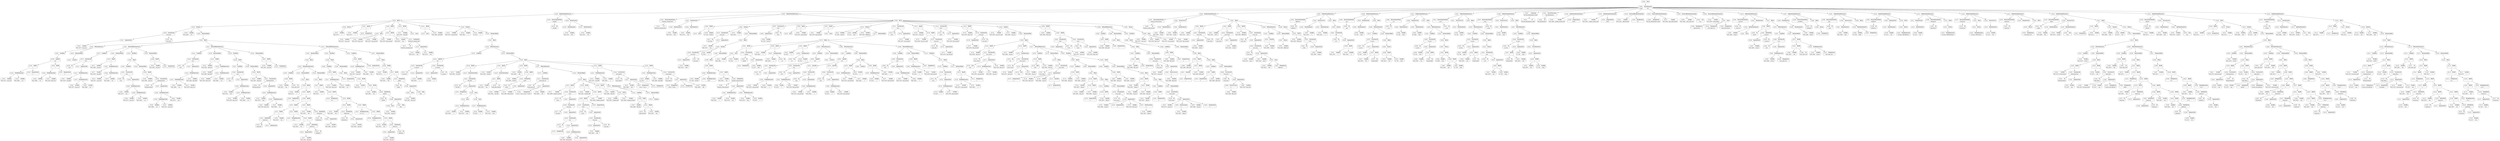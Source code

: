 digraph ast {
node [shape=none];
192514 [label=<<TABLE border='1' cellspacing='0' cellpadding='10' style='rounded' ><TR><TD border='0'>192514</TD><TD border='0'><B>BinOP</B></TD></TR><HR/><TR><TD border='0' cellpadding='5' colspan='2'>.</TD></TR></TABLE>>];
192514 -> 192513 [weight=2];
192514 -> 192521 [weight=2];
192515 [label=<<TABLE border='1' cellspacing='0' cellpadding='10' style='rounded' ><TR><TD border='0'>192515</TD><TD border='0'><B>Variable</B></TD></TR><HR/><TR><TD border='0' cellpadding='5'>(820, 4067)</TD><TD border='0' cellpadding='5'>this</TD></TR></TABLE>>];
192512 [label=<<TABLE border='1' cellspacing='0' cellpadding='10' style='rounded' ><TR><TD border='0'>192512</TD><TD border='0'><B>MethodCall</B></TD></TR><HR/><TR><TD border='0' cellpadding='5' colspan='2'>emptyLine</TD></TR></TABLE>>];
192512 -> 192510 [weight=2];
192512 -> 192511 [weight=2];
192513 [label=<<TABLE border='1' cellspacing='0' cellpadding='10' style='rounded' ><TR><TD border='0'>192513</TD><TD border='0'><B>BinOP</B></TD></TR><HR/><TR><TD border='0' cellpadding='5' colspan='2'>-&gt;</TD></TR></TABLE>>];
192513 -> 192509 [weight=2];
192513 -> 192512 [weight=2];
192518 [label=<<TABLE border='1' cellspacing='0' cellpadding='10' style='rounded' ><TR><TD border='0'>192518</TD><TD border='0'><B>ArgumentList</B></TD></TR></TABLE>>];
192518 -> 192517 [weight=2];
192519 [label=<<TABLE border='1' cellspacing='0' cellpadding='10' style='rounded' ><TR><TD border='0'>192519</TD><TD border='0'><B>MethodCall</B></TD></TR><HR/><TR><TD border='0' cellpadding='5' colspan='2'>addedLine</TD></TR></TABLE>>];
192519 -> 192516 [weight=2];
192519 -> 192518 [weight=2];
192516 [label=<<TABLE border='1' cellspacing='0' cellpadding='10' style='rounded' ><TR><TD border='0'>192516</TD><TD border='0'><B>Id</B></TD></TR><HR/><TR><TD border='0' cellpadding='5' colspan='2'>addedLine</TD></TR></TABLE>>];
192517 [label=<<TABLE border='1' cellspacing='0' cellpadding='10' style='rounded' ><TR><TD border='0'>192517</TD><TD border='0'><B>Variable</B></TD></TR><HR/><TR><TD border='0' cellpadding='5'>(820, 4091)</TD><TD border='0' cellpadding='5'>final_line</TD></TR></TABLE>>];
192522 [label=<<TABLE border='1' cellspacing='0' cellpadding='10' style='rounded' ><TR><TD border='0'>192522</TD><TD border='0'><B>StringExpression</B></TD></TR><HR/><TR><TD border='0' cellpadding='5' colspan='2'>&lt;tr&gt;n</TD></TR></TABLE>>];
192523 [label=<<TABLE border='1' cellspacing='0' cellpadding='10' style='rounded' ><TR><TD border='0'>192523</TD><TD border='0'><B>Block</B></TD></TR></TABLE>>];
192523 -> 192499 [weight=2];
192520 [label=<<TABLE border='1' cellspacing='0' cellpadding='10' style='rounded' ><TR><TD border='0'>192520</TD><TD border='0'><B>BinOP</B></TD></TR><HR/><TR><TD border='0' cellpadding='5' colspan='2'>-&gt;</TD></TR></TABLE>>];
192520 -> 192515 [weight=2];
192520 -> 192519 [weight=2];
192521 [label=<<TABLE border='1' cellspacing='0' cellpadding='10' style='rounded' ><TR><TD border='0'>192521</TD><TD border='0'><B>BinOP</B></TD></TR><HR/><TR><TD border='0' cellpadding='5' colspan='2'>.</TD></TR></TABLE>>];
192521 -> 192520 [weight=2];
192521 -> 192522 [weight=2];
192526 [label=<<TABLE border='1' cellspacing='0' cellpadding='10' style='rounded' ><TR><TD border='0'>192526</TD><TD border='0'><B>Variable</B></TD></TR><HR/><TR><TD border='0' cellpadding='5'>(820, 4071)</TD><TD border='0' cellpadding='5'>r</TD></TR></TABLE>>];
192527 [label=<<TABLE border='1' cellspacing='0' cellpadding='10' style='rounded' ><TR><TD border='0'>192527</TD><TD border='0'><B>BinOP</B></TD></TR><HR/><TR><TD border='0' cellpadding='5' colspan='2'>.=</TD></TR></TABLE>>];
192527 -> 192526 [weight=2];
192527 -> 192529 [weight=2];
192524 [label=<<TABLE border='1' cellspacing='0' cellpadding='10' style='rounded' ><TR><TD border='0'>192524</TD><TD border='0'><B>IfThenElseStatement</B></TD></TR></TABLE>>];
192524 -> 192497 [weight=2];
192524 -> 192525 [weight=2];
192524 -> 192549 [weight=2];
192525 [label=<<TABLE border='1' cellspacing='0' cellpadding='10' style='rounded' ><TR><TD border='0'>192525</TD><TD border='0'><B>StatementBody</B></TD></TR></TABLE>>];
192525 -> 192523 [weight=2];
192530 [label=<<TABLE border='1' cellspacing='0' cellpadding='10' style='rounded' ><TR><TD border='0'>192530</TD><TD border='0'><B>Variable</B></TD></TR><HR/><TR><TD border='0' cellpadding='5'>(820, 4067)</TD><TD border='0' cellpadding='5'>this</TD></TR></TABLE>>];
192531 [label=<<TABLE border='1' cellspacing='0' cellpadding='10' style='rounded' ><TR><TD border='0'>192531</TD><TD border='0'><B>Id</B></TD></TR><HR/><TR><TD border='0' cellpadding='5' colspan='2'>deletedLine</TD></TR></TABLE>>];
192528 [label=<<TABLE border='1' cellspacing='0' cellpadding='10' style='rounded' ><TR><TD border='0'>192528</TD><TD border='0'><B>StringLiteral</B></TD></TR><HR/><TR><TD border='0' cellpadding='5' colspan='2'>&lt;tr&gt;</TD></TR></TABLE>>];
192529 [label=<<TABLE border='1' cellspacing='0' cellpadding='10' style='rounded' ><TR><TD border='0'>192529</TD><TD border='0'><B>BinOP</B></TD></TR><HR/><TR><TD border='0' cellpadding='5' colspan='2'>.</TD></TR></TABLE>>];
192529 -> 192528 [weight=2];
192529 -> 192536 [weight=2];
192534 [label=<<TABLE border='1' cellspacing='0' cellpadding='10' style='rounded' ><TR><TD border='0'>192534</TD><TD border='0'><B>MethodCall</B></TD></TR><HR/><TR><TD border='0' cellpadding='5' colspan='2'>deletedLine</TD></TR></TABLE>>];
192534 -> 192531 [weight=2];
192534 -> 192533 [weight=2];
192535 [label=<<TABLE border='1' cellspacing='0' cellpadding='10' style='rounded' ><TR><TD border='0'>192535</TD><TD border='0'><B>BinOP</B></TD></TR><HR/><TR><TD border='0' cellpadding='5' colspan='2'>-&gt;</TD></TR></TABLE>>];
192535 -> 192530 [weight=2];
192535 -> 192534 [weight=2];
192532 [label=<<TABLE border='1' cellspacing='0' cellpadding='10' style='rounded' ><TR><TD border='0'>192532</TD><TD border='0'><B>Variable</B></TD></TR><HR/><TR><TD border='0' cellpadding='5'>(820, 4090)</TD><TD border='0' cellpadding='5'>orig_line</TD></TR></TABLE>>];
192533 [label=<<TABLE border='1' cellspacing='0' cellpadding='10' style='rounded' ><TR><TD border='0'>192533</TD><TD border='0'><B>ArgumentList</B></TD></TR></TABLE>>];
192533 -> 192532 [weight=2];
192538 [label=<<TABLE border='1' cellspacing='0' cellpadding='10' style='rounded' ><TR><TD border='0'>192538</TD><TD border='0'><B>BinOP</B></TD></TR><HR/><TR><TD border='0' cellpadding='5' colspan='2'>.</TD></TR></TABLE>>];
192538 -> 192537 [weight=2];
192538 -> 192545 [weight=2];
192539 [label=<<TABLE border='1' cellspacing='0' cellpadding='10' style='rounded' ><TR><TD border='0'>192539</TD><TD border='0'><B>Variable</B></TD></TR><HR/><TR><TD border='0' cellpadding='5'>(820, 4067)</TD><TD border='0' cellpadding='5'>this</TD></TR></TABLE>>];
192536 [label=<<TABLE border='1' cellspacing='0' cellpadding='10' style='rounded' ><TR><TD border='0'>192536</TD><TD border='0'><B>BinOP</B></TD></TR><HR/><TR><TD border='0' cellpadding='5' colspan='2'>.</TD></TR></TABLE>>];
192536 -> 192535 [weight=2];
192536 -> 192538 [weight=2];
192537 [label=<<TABLE border='1' cellspacing='0' cellpadding='10' style='rounded' ><TR><TD border='0'>192537</TD><TD border='0'><B>StringExpression</B></TD></TR><HR/><TR><TD border='0' cellpadding='5' colspan='2'>&lt;tr&gt;&lt;tr&gt;</TD></TR></TABLE>>];
192542 [label=<<TABLE border='1' cellspacing='0' cellpadding='10' style='rounded' ><TR><TD border='0'>192542</TD><TD border='0'><B>ArgumentList</B></TD></TR></TABLE>>];
192542 -> 192541 [weight=2];
192543 [label=<<TABLE border='1' cellspacing='0' cellpadding='10' style='rounded' ><TR><TD border='0'>192543</TD><TD border='0'><B>MethodCall</B></TD></TR><HR/><TR><TD border='0' cellpadding='5' colspan='2'>addedLine</TD></TR></TABLE>>];
192543 -> 192540 [weight=2];
192543 -> 192542 [weight=2];
192540 [label=<<TABLE border='1' cellspacing='0' cellpadding='10' style='rounded' ><TR><TD border='0'>192540</TD><TD border='0'><B>Id</B></TD></TR><HR/><TR><TD border='0' cellpadding='5' colspan='2'>addedLine</TD></TR></TABLE>>];
192541 [label=<<TABLE border='1' cellspacing='0' cellpadding='10' style='rounded' ><TR><TD border='0'>192541</TD><TD border='0'><B>Variable</B></TD></TR><HR/><TR><TD border='0' cellpadding='5'>(820, 4091)</TD><TD border='0' cellpadding='5'>final_line</TD></TR></TABLE>>];
192546 [label=<<TABLE border='1' cellspacing='0' cellpadding='10' style='rounded' ><TR><TD border='0'>192546</TD><TD border='0'><B>StringExpression</B></TD></TR><HR/><TR><TD border='0' cellpadding='5' colspan='2'>&lt;tr&gt;n</TD></TR></TABLE>>];
192547 [label=<<TABLE border='1' cellspacing='0' cellpadding='10' style='rounded' ><TR><TD border='0'>192547</TD><TD border='0'><B>Block</B></TD></TR></TABLE>>];
192547 -> 192527 [weight=2];
192544 [label=<<TABLE border='1' cellspacing='0' cellpadding='10' style='rounded' ><TR><TD border='0'>192544</TD><TD border='0'><B>BinOP</B></TD></TR><HR/><TR><TD border='0' cellpadding='5' colspan='2'>-&gt;</TD></TR></TABLE>>];
192544 -> 192539 [weight=2];
192544 -> 192543 [weight=2];
192545 [label=<<TABLE border='1' cellspacing='0' cellpadding='10' style='rounded' ><TR><TD border='0'>192545</TD><TD border='0'><B>BinOP</B></TD></TR><HR/><TR><TD border='0' cellpadding='5' colspan='2'>.</TD></TR></TABLE>>];
192545 -> 192544 [weight=2];
192545 -> 192546 [weight=2];
192550 [label=<<TABLE border='1' cellspacing='0' cellpadding='10' style='rounded' ><TR><TD border='0'>192550</TD><TD border='0'><B>Block</B></TD></TR></TABLE>>];
192550 -> 192524 [weight=2];
192549 [label=<<TABLE border='1' cellspacing='0' cellpadding='10' style='rounded' ><TR><TD border='0'>192549</TD><TD border='0'><B>StatementBody</B></TD></TR></TABLE>>];
192549 -> 192547 [weight=2];
192554 [label=<<TABLE border='1' cellspacing='0' cellpadding='10' style='rounded' ><TR><TD border='0'>192554</TD><TD border='0'><B>Block</B></TD></TR></TABLE>>];
192554 -> 192364 [weight=2];
192554 -> 192382 [weight=2];
192554 -> 192427 [weight=2];
192554 -> 192473 [weight=2];
192555 [label=<<TABLE border='1' cellspacing='0' cellpadding='10' style='rounded' ><TR><TD border='0'>192555</TD><TD border='0'><B>ForEach</B></TD></TR></TABLE>>];
192555 -> 192348 [weight=2];
192555 -> 192349 [weight=2];
192555 -> 192556 [weight=2];
192552 [label=<<TABLE border='1' cellspacing='0' cellpadding='10' style='rounded' ><TR><TD border='0'>192552</TD><TD border='0'><B>StatementBody</B></TD></TR></TABLE>>];
192552 -> 192550 [weight=2];
192553 [label=<<TABLE border='1' cellspacing='0' cellpadding='10' style='rounded' ><TR><TD border='0'>192553</TD><TD border='0'><B>ElseIfList</B></TD></TR></TABLE>>];
192553 -> 192492 [weight=2];
192558 [label=<<TABLE border='1' cellspacing='0' cellpadding='10' style='rounded' ><TR><TD border='0'>192558</TD><TD border='0'><B>Return</B></TD></TR></TABLE>>];
192558 -> 192557 [weight=2];
192559 [label=<<TABLE border='1' cellspacing='0' cellpadding='10' style='rounded' ><TR><TD border='0'>192559</TD><TD border='0'><B>Block</B></TD></TR></TABLE>>];
192559 -> 192202 [weight=2];
192559 -> 192209 [weight=2];
192559 -> 192218 [weight=2];
192559 -> 192221 [weight=2];
192559 -> 192343 [weight=2];
192559 -> 192555 [weight=2];
192559 -> 192558 [weight=2];
192556 [label=<<TABLE border='1' cellspacing='0' cellpadding='10' style='rounded' ><TR><TD border='0'>192556</TD><TD border='0'><B>StatementBody</B></TD></TR></TABLE>>];
192556 -> 192554 [weight=2];
192557 [label=<<TABLE border='1' cellspacing='0' cellpadding='10' style='rounded' ><TR><TD border='0'>192557</TD><TD border='0'><B>Variable</B></TD></TR><HR/><TR><TD border='0' cellpadding='5'>(820, 4071)</TD><TD border='0' cellpadding='5'>r</TD></TR></TABLE>>];
192562 [label=<<TABLE border='1' cellspacing='0' cellpadding='10' style='rounded' ><TR><TD border='0'>192562</TD><TD border='0'><B>ReturnValueMethod</B></TD></TR><HR/><TR><TD border='0' cellpadding='5' colspan='2'>interleave_changed_lines</TD></TR></TABLE>>];
192562 -> 192561 [weight=2];
192563 [label=<<TABLE border='1' cellspacing='0' cellpadding='10' style='rounded' ><TR><TD border='0'>192563</TD><TD border='0'><B>Variable</B></TD></TR><HR/><TR><TD border='0' cellpadding='5'>(820, 4073)</TD><TD border='0' cellpadding='5'>orig</TD></TR></TABLE>>];
192560 [label=<<TABLE border='1' cellspacing='0' cellpadding='10' style='rounded' ><TR><TD border='0'>192560</TD><TD border='0'><B>PublicMethodStatement</B></TD></TR></TABLE>>];
192560 -> 192195 [weight=2];
192560 -> 192200 [weight=2];
192560 -> 192559 [weight=2];
192561 [label=<<TABLE border='1' cellspacing='0' cellpadding='10' style='rounded' ><TR><TD border='0'>192561</TD><TD border='0'><B>Id</B></TD></TR><HR/><TR><TD border='0' cellpadding='5' colspan='2'>interleave_changed_lines</TD></TR></TABLE>>];
192566 [label=<<TABLE border='1' cellspacing='0' cellpadding='10' style='rounded' ><TR><TD border='0'>192566</TD><TD border='0'><B>ValueParameter</B></TD></TR></TABLE>>];
192566 -> 192565 [weight=2];
192567 [label=<<TABLE border='1' cellspacing='0' cellpadding='10' style='rounded' ><TR><TD border='0'>192567</TD><TD border='0'><B>ParameterList</B></TD></TR></TABLE>>];
192567 -> 192564 [weight=2];
192567 -> 192566 [weight=2];
192564 [label=<<TABLE border='1' cellspacing='0' cellpadding='10' style='rounded' ><TR><TD border='0'>192564</TD><TD border='0'><B>ValueParameter</B></TD></TR></TABLE>>];
192564 -> 192563 [weight=2];
192565 [label=<<TABLE border='1' cellspacing='0' cellpadding='10' style='rounded' ><TR><TD border='0'>192565</TD><TD border='0'><B>Variable</B></TD></TR><HR/><TR><TD border='0' cellpadding='5'>(820, 4074)</TD><TD border='0' cellpadding='5'>final</TD></TR></TABLE>>];
192570 [label=<<TABLE border='1' cellspacing='0' cellpadding='10' style='rounded' ><TR><TD border='0'>192570</TD><TD border='0'><B>Array</B></TD></TR></TABLE>>];
192571 [label=<<TABLE border='1' cellspacing='0' cellpadding='10' style='rounded' ><TR><TD border='0'>192571</TD><TD border='0'><B>Id</B></TD></TR><HR/><TR><TD border='0' cellpadding='5' colspan='2'>array_keys</TD></TR></TABLE>>];
192568 [label=<<TABLE border='1' cellspacing='0' cellpadding='10' style='rounded' ><TR><TD border='0'>192568</TD><TD border='0'><B>Variable</B></TD></TR><HR/><TR><TD border='0' cellpadding='5'>(0, 2149)</TD><TD border='0' cellpadding='5'>matches</TD></TR></TABLE>>];
192569 [label=<<TABLE border='1' cellspacing='0' cellpadding='10' style='rounded' ><TR><TD border='0'>192569</TD><TD border='0'><B>BinOP</B></TD></TR><HR/><TR><TD border='0' cellpadding='5' colspan='2'>=</TD></TR></TABLE>>];
192569 -> 192568 [weight=2];
192569 -> 192570 [weight=2];
192574 [label=<<TABLE border='1' cellspacing='0' cellpadding='10' style='rounded' ><TR><TD border='0'>192574</TD><TD border='0'><B>FunctionCall</B></TD></TR><HR/><TR><TD border='0' cellpadding='5' colspan='2'>array_keys</TD></TR></TABLE>>];
192574 -> 192571 [weight=2];
192574 -> 192573 [weight=2];
192575 [label=<<TABLE border='1' cellspacing='0' cellpadding='10' style='rounded' ><TR><TD border='0'>192575</TD><TD border='0'><B>Variable</B></TD></TR><HR/><TR><TD border='0' cellpadding='5'>(820, 4081)</TD><TD border='0' cellpadding='5'>o</TD></TR></TABLE>>];
192572 [label=<<TABLE border='1' cellspacing='0' cellpadding='10' style='rounded' ><TR><TD border='0'>192572</TD><TD border='0'><B>Variable</B></TD></TR><HR/><TR><TD border='0' cellpadding='5'>(820, 4073)</TD><TD border='0' cellpadding='5'>orig</TD></TR></TABLE>>];
192573 [label=<<TABLE border='1' cellspacing='0' cellpadding='10' style='rounded' ><TR><TD border='0'>192573</TD><TD border='0'><B>ArgumentList</B></TD></TR></TABLE>>];
192573 -> 192572 [weight=2];
192578 [label=<<TABLE border='1' cellspacing='0' cellpadding='10' style='rounded' ><TR><TD border='0'>192578</TD><TD border='0'><B>Variable</B></TD></TR><HR/><TR><TD border='0' cellpadding='5'>(820, 4074)</TD><TD border='0' cellpadding='5'>final</TD></TR></TABLE>>];
192579 [label=<<TABLE border='1' cellspacing='0' cellpadding='10' style='rounded' ><TR><TD border='0'>192579</TD><TD border='0'><B>ArgumentList</B></TD></TR></TABLE>>];
192579 -> 192578 [weight=2];
192577 [label=<<TABLE border='1' cellspacing='0' cellpadding='10' style='rounded' ><TR><TD border='0'>192577</TD><TD border='0'><B>Id</B></TD></TR><HR/><TR><TD border='0' cellpadding='5' colspan='2'>array_keys</TD></TR></TABLE>>];
192583 [label=<<TABLE border='1' cellspacing='0' cellpadding='10' style='rounded' ><TR><TD border='0'>192583</TD><TD border='0'><B>Variable</B></TD></TR><HR/><TR><TD border='0' cellpadding='5'>(0, 2149)</TD><TD border='0' cellpadding='5'>matches</TD></TR></TABLE>>];
192580 [label=<<TABLE border='1' cellspacing='0' cellpadding='10' style='rounded' ><TR><TD border='0'>192580</TD><TD border='0'><B>FunctionCall</B></TD></TR><HR/><TR><TD border='0' cellpadding='5' colspan='2'>array_keys</TD></TR></TABLE>>];
192580 -> 192577 [weight=2];
192580 -> 192579 [weight=2];
192581 [label=<<TABLE border='1' cellspacing='0' cellpadding='10' style='rounded' ><TR><TD border='0'>192581</TD><TD border='0'><B>Variable</B></TD></TR><HR/><TR><TD border='0' cellpadding='5'>(0, 2523)</TD><TD border='0' cellpadding='5'>f</TD></TR></TABLE>>];
192586 [label=<<TABLE border='1' cellspacing='0' cellpadding='10' style='rounded' ><TR><TD border='0'>192586</TD><TD border='0'><B>BinOP</B></TD></TR><HR/><TR><TD border='0' cellpadding='5' colspan='2'>=</TD></TR></TABLE>>];
192586 -> 192585 [weight=2];
192586 -> 192597 [weight=2];
192587 [label=<<TABLE border='1' cellspacing='0' cellpadding='10' style='rounded' ><TR><TD border='0'>192587</TD><TD border='0'><B>Variable</B></TD></TR><HR/><TR><TD border='0' cellpadding='5'>(820, 4067)</TD><TD border='0' cellpadding='5'>this</TD></TR></TABLE>>];
192584 [label=<<TABLE border='1' cellspacing='0' cellpadding='10' style='rounded' ><TR><TD border='0'>192584</TD><TD border='0'><B>StringExpression</B></TD></TR><HR/><TR><TD border='0' cellpadding='5' colspan='2'>$o,$f</TD></TR></TABLE>>];
192585 [label=<<TABLE border='1' cellspacing='0' cellpadding='10' style='rounded' ><TR><TD border='0'>192585</TD><TD border='0'><B>PostfixExpression</B></TD></TR></TABLE>>];
192585 -> 192583 [weight=2];
192585 -> 192584 [weight=2];
192590 [label=<<TABLE border='1' cellspacing='0' cellpadding='10' style='rounded' ><TR><TD border='0'>192590</TD><TD border='0'><B>Variable</B></TD></TR><HR/><TR><TD border='0' cellpadding='5'>(820, 4081)</TD><TD border='0' cellpadding='5'>o</TD></TR></TABLE>>];
192591 [label=<<TABLE border='1' cellspacing='0' cellpadding='10' style='rounded' ><TR><TD border='0'>192591</TD><TD border='0'><B>PostfixExpression</B></TD></TR></TABLE>>];
192591 -> 192589 [weight=2];
192591 -> 192590 [weight=2];
192588 [label=<<TABLE border='1' cellspacing='0' cellpadding='10' style='rounded' ><TR><TD border='0'>192588</TD><TD border='0'><B>Id</B></TD></TR><HR/><TR><TD border='0' cellpadding='5' colspan='2'>compute_string_distance</TD></TR></TABLE>>];
192589 [label=<<TABLE border='1' cellspacing='0' cellpadding='10' style='rounded' ><TR><TD border='0'>192589</TD><TD border='0'><B>Variable</B></TD></TR><HR/><TR><TD border='0' cellpadding='5'>(820, 4073)</TD><TD border='0' cellpadding='5'>orig</TD></TR></TABLE>>];
192594 [label=<<TABLE border='1' cellspacing='0' cellpadding='10' style='rounded' ><TR><TD border='0'>192594</TD><TD border='0'><B>PostfixExpression</B></TD></TR></TABLE>>];
192594 -> 192592 [weight=2];
192594 -> 192593 [weight=2];
192595 [label=<<TABLE border='1' cellspacing='0' cellpadding='10' style='rounded' ><TR><TD border='0'>192595</TD><TD border='0'><B>ArgumentList</B></TD></TR></TABLE>>];
192595 -> 192591 [weight=2];
192595 -> 192594 [weight=2];
192592 [label=<<TABLE border='1' cellspacing='0' cellpadding='10' style='rounded' ><TR><TD border='0'>192592</TD><TD border='0'><B>Variable</B></TD></TR><HR/><TR><TD border='0' cellpadding='5'>(820, 4074)</TD><TD border='0' cellpadding='5'>final</TD></TR></TABLE>>];
192593 [label=<<TABLE border='1' cellspacing='0' cellpadding='10' style='rounded' ><TR><TD border='0'>192593</TD><TD border='0'><B>Variable</B></TD></TR><HR/><TR><TD border='0' cellpadding='5'>(0, 2523)</TD><TD border='0' cellpadding='5'>f</TD></TR></TABLE>>];
192598 [label=<<TABLE border='1' cellspacing='0' cellpadding='10' style='rounded' ><TR><TD border='0'>192598</TD><TD border='0'><B>Block</B></TD></TR></TABLE>>];
192598 -> 192586 [weight=2];
192599 [label=<<TABLE border='1' cellspacing='0' cellpadding='10' style='rounded' ><TR><TD border='0'>192599</TD><TD border='0'><B>ForEach</B></TD></TR></TABLE>>];
192599 -> 192580 [weight=2];
192599 -> 192581 [weight=2];
192599 -> 192600 [weight=2];
192596 [label=<<TABLE border='1' cellspacing='0' cellpadding='10' style='rounded' ><TR><TD border='0'>192596</TD><TD border='0'><B>MethodCall</B></TD></TR><HR/><TR><TD border='0' cellpadding='5' colspan='2'>compute_string_distance</TD></TR></TABLE>>];
192596 -> 192588 [weight=2];
192596 -> 192595 [weight=2];
192597 [label=<<TABLE border='1' cellspacing='0' cellpadding='10' style='rounded' ><TR><TD border='0'>192597</TD><TD border='0'><B>BinOP</B></TD></TR><HR/><TR><TD border='0' cellpadding='5' colspan='2'>-&gt;</TD></TR></TABLE>>];
192597 -> 192587 [weight=2];
192597 -> 192596 [weight=2];
192602 [label=<<TABLE border='1' cellspacing='0' cellpadding='10' style='rounded' ><TR><TD border='0'>192602</TD><TD border='0'><B>ForEach</B></TD></TR></TABLE>>];
192602 -> 192574 [weight=2];
192602 -> 192575 [weight=2];
192602 -> 192603 [weight=2];
192603 [label=<<TABLE border='1' cellspacing='0' cellpadding='10' style='rounded' ><TR><TD border='0'>192603</TD><TD border='0'><B>StatementBody</B></TD></TR></TABLE>>];
192603 -> 192601 [weight=2];
192600 [label=<<TABLE border='1' cellspacing='0' cellpadding='10' style='rounded' ><TR><TD border='0'>192600</TD><TD border='0'><B>StatementBody</B></TD></TR></TABLE>>];
192600 -> 192598 [weight=2];
192601 [label=<<TABLE border='1' cellspacing='0' cellpadding='10' style='rounded' ><TR><TD border='0'>192601</TD><TD border='0'><B>Block</B></TD></TR></TABLE>>];
192601 -> 192599 [weight=2];
192606 [label=<<TABLE border='1' cellspacing='0' cellpadding='10' style='rounded' ><TR><TD border='0'>192606</TD><TD border='0'><B>ArgumentList</B></TD></TR></TABLE>>];
192606 -> 192605 [weight=2];
192607 [label=<<TABLE border='1' cellspacing='0' cellpadding='10' style='rounded' ><TR><TD border='0'>192607</TD><TD border='0'><B>FunctionCall</B></TD></TR><HR/><TR><TD border='0' cellpadding='5' colspan='2'>asort</TD></TR></TABLE>>];
192607 -> 192604 [weight=2];
192607 -> 192606 [weight=2];
192604 [label=<<TABLE border='1' cellspacing='0' cellpadding='10' style='rounded' ><TR><TD border='0'>192604</TD><TD border='0'><B>Id</B></TD></TR><HR/><TR><TD border='0' cellpadding='5' colspan='2'>asort</TD></TR></TABLE>>];
192605 [label=<<TABLE border='1' cellspacing='0' cellpadding='10' style='rounded' ><TR><TD border='0'>192605</TD><TD border='0'><B>Variable</B></TD></TR><HR/><TR><TD border='0' cellpadding='5'>(0, 2149)</TD><TD border='0' cellpadding='5'>matches</TD></TR></TABLE>>];
192610 [label=<<TABLE border='1' cellspacing='0' cellpadding='10' style='rounded' ><TR><TD border='0'>192610</TD><TD border='0'><B>Array</B></TD></TR></TABLE>>];
192611 [label=<<TABLE border='1' cellspacing='0' cellpadding='10' style='rounded' ><TR><TD border='0'>192611</TD><TD border='0'><B>Variable</B></TD></TR><HR/><TR><TD border='0' cellpadding='5'>(820, 4076)</TD><TD border='0' cellpadding='5'>final_matches</TD></TR></TABLE>>];
192608 [label=<<TABLE border='1' cellspacing='0' cellpadding='10' style='rounded' ><TR><TD border='0'>192608</TD><TD border='0'><B>Variable</B></TD></TR><HR/><TR><TD border='0' cellpadding='5'>(820, 4075)</TD><TD border='0' cellpadding='5'>orig_matches</TD></TR></TABLE>>];
192609 [label=<<TABLE border='1' cellspacing='0' cellpadding='10' style='rounded' ><TR><TD border='0'>192609</TD><TD border='0'><B>BinOP</B></TD></TR><HR/><TR><TD border='0' cellpadding='5' colspan='2'>=</TD></TR></TABLE>>];
192609 -> 192608 [weight=2];
192609 -> 192610 [weight=2];
192614 [label=<<TABLE border='1' cellspacing='0' cellpadding='10' style='rounded' ><TR><TD border='0'>192614</TD><TD border='0'><B>Variable</B></TD></TR><HR/><TR><TD border='0' cellpadding='5'>(0, 2149)</TD><TD border='0' cellpadding='5'>matches</TD></TR></TABLE>>];
192615 [label=<<TABLE border='1' cellspacing='0' cellpadding='10' style='rounded' ><TR><TD border='0'>192615</TD><TD border='0'><B>Variable</B></TD></TR><HR/><TR><TD border='0' cellpadding='5'>(0, 273)</TD><TD border='0' cellpadding='5'>keys</TD></TR></TABLE>>];
192612 [label=<<TABLE border='1' cellspacing='0' cellpadding='10' style='rounded' ><TR><TD border='0'>192612</TD><TD border='0'><B>BinOP</B></TD></TR><HR/><TR><TD border='0' cellpadding='5' colspan='2'>=</TD></TR></TABLE>>];
192612 -> 192611 [weight=2];
192612 -> 192613 [weight=2];
192613 [label=<<TABLE border='1' cellspacing='0' cellpadding='10' style='rounded' ><TR><TD border='0'>192613</TD><TD border='0'><B>Array</B></TD></TR></TABLE>>];
192618 [label=<<TABLE border='1' cellspacing='0' cellpadding='10' style='rounded' ><TR><TD border='0'>192618</TD><TD border='0'><B>Variable</B></TD></TR><HR/><TR><TD border='0' cellpadding='5'>(820, 4081)</TD><TD border='0' cellpadding='5'>o</TD></TR></TABLE>>];
192619 [label=<<TABLE border='1' cellspacing='0' cellpadding='10' style='rounded' ><TR><TD border='0'>192619</TD><TD border='0'><B>Variable</B></TD></TR><HR/><TR><TD border='0' cellpadding='5'>(0, 2523)</TD><TD border='0' cellpadding='5'>f</TD></TR></TABLE>>];
192616 [label=<<TABLE border='1' cellspacing='0' cellpadding='10' style='rounded' ><TR><TD border='0'>192616</TD><TD border='0'><B>Variable</B></TD></TR><HR/><TR><TD border='0' cellpadding='5'>(820, 4092)</TD><TD border='0' cellpadding='5'>difference</TD></TR></TABLE>>];
192622 [label=<<TABLE border='1' cellspacing='0' cellpadding='10' style='rounded' ><TR><TD border='0'>192622</TD><TD border='0'><B>Id</B></TD></TR><HR/><TR><TD border='0' cellpadding='5' colspan='2'>explode</TD></TR></TABLE>>];
192623 [label=<<TABLE border='1' cellspacing='0' cellpadding='10' style='rounded' ><TR><TD border='0'>192623</TD><TD border='0'><B>StringLiteral</B></TD></TR><HR/><TR><TD border='0' cellpadding='5' colspan='2'>,</TD></TR></TABLE>>];
192620 [label=<<TABLE border='1' cellspacing='0' cellpadding='10' style='rounded' ><TR><TD border='0'>192620</TD><TD border='0'><B>Array</B></TD></TR></TABLE>>];
192620 -> 192618 [weight=2];
192620 -> 192619 [weight=2];
192621 [label=<<TABLE border='1' cellspacing='0' cellpadding='10' style='rounded' ><TR><TD border='0'>192621</TD><TD border='0'><B>BinOP</B></TD></TR><HR/><TR><TD border='0' cellpadding='5' colspan='2'>=</TD></TR></TABLE>>];
192621 -> 192620 [weight=2];
192621 -> 192626 [weight=2];
192626 [label=<<TABLE border='1' cellspacing='0' cellpadding='10' style='rounded' ><TR><TD border='0'>192626</TD><TD border='0'><B>FunctionCall</B></TD></TR><HR/><TR><TD border='0' cellpadding='5' colspan='2'>explode</TD></TR></TABLE>>];
192626 -> 192622 [weight=2];
192626 -> 192625 [weight=2];
192627 [label=<<TABLE border='1' cellspacing='0' cellpadding='10' style='rounded' ><TR><TD border='0'>192627</TD><TD border='0'><B>Variable</B></TD></TR><HR/><TR><TD border='0' cellpadding='5'>(820, 4081)</TD><TD border='0' cellpadding='5'>o</TD></TR></TABLE>>];
192624 [label=<<TABLE border='1' cellspacing='0' cellpadding='10' style='rounded' ><TR><TD border='0'>192624</TD><TD border='0'><B>Variable</B></TD></TR><HR/><TR><TD border='0' cellpadding='5'>(0, 273)</TD><TD border='0' cellpadding='5'>keys</TD></TR></TABLE>>];
192625 [label=<<TABLE border='1' cellspacing='0' cellpadding='10' style='rounded' ><TR><TD border='0'>192625</TD><TD border='0'><B>ArgumentList</B></TD></TR></TABLE>>];
192625 -> 192623 [weight=2];
192625 -> 192624 [weight=2];
192630 [label=<<TABLE border='1' cellspacing='0' cellpadding='10' style='rounded' ><TR><TD border='0'>192630</TD><TD border='0'><B>Variable</B></TD></TR><HR/><TR><TD border='0' cellpadding='5'>(820, 4081)</TD><TD border='0' cellpadding='5'>o</TD></TR></TABLE>>];
192631 [label=<<TABLE border='1' cellspacing='0' cellpadding='10' style='rounded' ><TR><TD border='0'>192631</TD><TD border='0'><B>CastExpression</B></TD></TR></TABLE>>];
192631 -> 192629 [weight=2];
192631 -> 192630 [weight=2];
192628 [label=<<TABLE border='1' cellspacing='0' cellpadding='10' style='rounded' ><TR><TD border='0'>192628</TD><TD border='0'><B>BinOP</B></TD></TR><HR/><TR><TD border='0' cellpadding='5' colspan='2'>=</TD></TR></TABLE>>];
192628 -> 192627 [weight=2];
192628 -> 192631 [weight=2];
192629 [label=<<TABLE border='1' cellspacing='0' cellpadding='10' style='rounded' ><TR><TD border='0'>192629</TD><TD border='0'><B>Int</B></TD></TR><HR/><TR><TD border='0' cellpadding='5' colspan='2'>int</TD></TR></TABLE>>];
192634 [label=<<TABLE border='1' cellspacing='0' cellpadding='10' style='rounded' ><TR><TD border='0'>192634</TD><TD border='0'><B>Int</B></TD></TR><HR/><TR><TD border='0' cellpadding='5' colspan='2'>int</TD></TR></TABLE>>];
192635 [label=<<TABLE border='1' cellspacing='0' cellpadding='10' style='rounded' ><TR><TD border='0'>192635</TD><TD border='0'><B>Variable</B></TD></TR><HR/><TR><TD border='0' cellpadding='5'>(0, 2523)</TD><TD border='0' cellpadding='5'>f</TD></TR></TABLE>>];
192632 [label=<<TABLE border='1' cellspacing='0' cellpadding='10' style='rounded' ><TR><TD border='0'>192632</TD><TD border='0'><B>Variable</B></TD></TR><HR/><TR><TD border='0' cellpadding='5'>(0, 2523)</TD><TD border='0' cellpadding='5'>f</TD></TR></TABLE>>];
192633 [label=<<TABLE border='1' cellspacing='0' cellpadding='10' style='rounded' ><TR><TD border='0'>192633</TD><TD border='0'><B>BinOP</B></TD></TR><HR/><TR><TD border='0' cellpadding='5' colspan='2'>=</TD></TR></TABLE>>];
192633 -> 192632 [weight=2];
192633 -> 192636 [weight=2];
192638 [label=<<TABLE border='1' cellspacing='0' cellpadding='10' style='rounded' ><TR><TD border='0'>192638</TD><TD border='0'><B>Variable</B></TD></TR><HR/><TR><TD border='0' cellpadding='5'>(820, 4075)</TD><TD border='0' cellpadding='5'>orig_matches</TD></TR></TABLE>>];
192639 [label=<<TABLE border='1' cellspacing='0' cellpadding='10' style='rounded' ><TR><TD border='0'>192639</TD><TD border='0'><B>Variable</B></TD></TR><HR/><TR><TD border='0' cellpadding='5'>(820, 4081)</TD><TD border='0' cellpadding='5'>o</TD></TR></TABLE>>];
192636 [label=<<TABLE border='1' cellspacing='0' cellpadding='10' style='rounded' ><TR><TD border='0'>192636</TD><TD border='0'><B>CastExpression</B></TD></TR></TABLE>>];
192636 -> 192634 [weight=2];
192636 -> 192635 [weight=2];
192637 [label=<<TABLE border='1' cellspacing='0' cellpadding='10' style='rounded' ><TR><TD border='0'>192637</TD><TD border='0'><B>Id</B></TD></TR><HR/><TR><TD border='0' cellpadding='5' colspan='2'>isset</TD></TR></TABLE>>];
192642 [label=<<TABLE border='1' cellspacing='0' cellpadding='10' style='rounded' ><TR><TD border='0'>192642</TD><TD border='0'><B>FunctionCall</B></TD></TR><HR/><TR><TD border='0' cellpadding='5' colspan='2'>isset</TD></TR></TABLE>>];
192642 -> 192637 [weight=2];
192642 -> 192641 [weight=2];
192643 [label=<<TABLE border='1' cellspacing='0' cellpadding='10' style='rounded' ><TR><TD border='0'>192643</TD><TD border='0'><B>LogicOP</B></TD></TR><HR/><TR><TD border='0' cellpadding='5' colspan='2'>&amp;&amp;</TD></TR></TABLE>>];
192643 -> 192642 [weight=2];
192643 -> 192649 [weight=2];
192640 [label=<<TABLE border='1' cellspacing='0' cellpadding='10' style='rounded' ><TR><TD border='0'>192640</TD><TD border='0'><B>PostfixExpression</B></TD></TR></TABLE>>];
192640 -> 192638 [weight=2];
192640 -> 192639 [weight=2];
192641 [label=<<TABLE border='1' cellspacing='0' cellpadding='10' style='rounded' ><TR><TD border='0'>192641</TD><TD border='0'><B>ArgumentList</B></TD></TR></TABLE>>];
192641 -> 192640 [weight=2];
192646 [label=<<TABLE border='1' cellspacing='0' cellpadding='10' style='rounded' ><TR><TD border='0'>192646</TD><TD border='0'><B>Variable</B></TD></TR><HR/><TR><TD border='0' cellpadding='5'>(0, 2523)</TD><TD border='0' cellpadding='5'>f</TD></TR></TABLE>>];
192647 [label=<<TABLE border='1' cellspacing='0' cellpadding='10' style='rounded' ><TR><TD border='0'>192647</TD><TD border='0'><B>PostfixExpression</B></TD></TR></TABLE>>];
192647 -> 192645 [weight=2];
192647 -> 192646 [weight=2];
192644 [label=<<TABLE border='1' cellspacing='0' cellpadding='10' style='rounded' ><TR><TD border='0'>192644</TD><TD border='0'><B>Id</B></TD></TR><HR/><TR><TD border='0' cellpadding='5' colspan='2'>isset</TD></TR></TABLE>>];
192645 [label=<<TABLE border='1' cellspacing='0' cellpadding='10' style='rounded' ><TR><TD border='0'>192645</TD><TD border='0'><B>Variable</B></TD></TR><HR/><TR><TD border='0' cellpadding='5'>(820, 4076)</TD><TD border='0' cellpadding='5'>final_matches</TD></TR></TABLE>>];
192650 [label=<<TABLE border='1' cellspacing='0' cellpadding='10' style='rounded' ><TR><TD border='0'>192650</TD><TD border='0'><B>Condition</B></TD></TR></TABLE>>];
192650 -> 192643 [weight=2];
192651 [label=<<TABLE border='1' cellspacing='0' cellpadding='10' style='rounded' ><TR><TD border='0'>192651</TD><TD border='0'><B>Continue</B></TD></TR></TABLE>>];
192648 [label=<<TABLE border='1' cellspacing='0' cellpadding='10' style='rounded' ><TR><TD border='0'>192648</TD><TD border='0'><B>ArgumentList</B></TD></TR></TABLE>>];
192648 -> 192647 [weight=2];
192649 [label=<<TABLE border='1' cellspacing='0' cellpadding='10' style='rounded' ><TR><TD border='0'>192649</TD><TD border='0'><B>FunctionCall</B></TD></TR><HR/><TR><TD border='0' cellpadding='5' colspan='2'>isset</TD></TR></TABLE>>];
192649 -> 192644 [weight=2];
192649 -> 192648 [weight=2];
192655 [label=<<TABLE border='1' cellspacing='0' cellpadding='10' style='rounded' ><TR><TD border='0'>192655</TD><TD border='0'><B>Id</B></TD></TR><HR/><TR><TD border='0' cellpadding='5' colspan='2'>isset</TD></TR></TABLE>>];
192652 [label=<<TABLE border='1' cellspacing='0' cellpadding='10' style='rounded' ><TR><TD border='0'>192652</TD><TD border='0'><B>IfThenStatement</B></TD></TR></TABLE>>];
192652 -> 192650 [weight=2];
192652 -> 192653 [weight=2];
192653 [label=<<TABLE border='1' cellspacing='0' cellpadding='10' style='rounded' ><TR><TD border='0'>192653</TD><TD border='0'><B>StatementBody</B></TD></TR></TABLE>>];
192653 -> 192651 [weight=2];
192658 [label=<<TABLE border='1' cellspacing='0' cellpadding='10' style='rounded' ><TR><TD border='0'>192658</TD><TD border='0'><B>PostfixExpression</B></TD></TR></TABLE>>];
192658 -> 192656 [weight=2];
192658 -> 192657 [weight=2];
192659 [label=<<TABLE border='1' cellspacing='0' cellpadding='10' style='rounded' ><TR><TD border='0'>192659</TD><TD border='0'><B>ArgumentList</B></TD></TR></TABLE>>];
192659 -> 192658 [weight=2];
192656 [label=<<TABLE border='1' cellspacing='0' cellpadding='10' style='rounded' ><TR><TD border='0'>192656</TD><TD border='0'><B>Variable</B></TD></TR><HR/><TR><TD border='0' cellpadding='5'>(820, 4075)</TD><TD border='0' cellpadding='5'>orig_matches</TD></TR></TABLE>>];
192657 [label=<<TABLE border='1' cellspacing='0' cellpadding='10' style='rounded' ><TR><TD border='0'>192657</TD><TD border='0'><B>Variable</B></TD></TR><HR/><TR><TD border='0' cellpadding='5'>(820, 4081)</TD><TD border='0' cellpadding='5'>o</TD></TR></TABLE>>];
192662 [label=<<TABLE border='1' cellspacing='0' cellpadding='10' style='rounded' ><TR><TD border='0'>192662</TD><TD border='0'><B>LogicOP</B></TD></TR><HR/><TR><TD border='0' cellpadding='5' colspan='2'>&amp;&amp;</TD></TR></TABLE>>];
192662 -> 192661 [weight=2];
192662 -> 192670 [weight=2];
192660 [label=<<TABLE border='1' cellspacing='0' cellpadding='10' style='rounded' ><TR><TD border='0'>192660</TD><TD border='0'><B>FunctionCall</B></TD></TR><HR/><TR><TD border='0' cellpadding='5' colspan='2'>isset</TD></TR></TABLE>>];
192660 -> 192655 [weight=2];
192660 -> 192659 [weight=2];
192661 [label=<<TABLE border='1' cellspacing='0' cellpadding='10' style='rounded' ><TR><TD border='0'>192661</TD><TD border='0'><B>UnaryOP</B></TD></TR><HR/><TR><TD border='0' cellpadding='5' colspan='2'>!</TD></TR></TABLE>>];
192661 -> 192660 [weight=2];
192666 [label=<<TABLE border='1' cellspacing='0' cellpadding='10' style='rounded' ><TR><TD border='0'>192666</TD><TD border='0'><B>Variable</B></TD></TR><HR/><TR><TD border='0' cellpadding='5'>(0, 2523)</TD><TD border='0' cellpadding='5'>f</TD></TR></TABLE>>];
192667 [label=<<TABLE border='1' cellspacing='0' cellpadding='10' style='rounded' ><TR><TD border='0'>192667</TD><TD border='0'><B>PostfixExpression</B></TD></TR></TABLE>>];
192667 -> 192665 [weight=2];
192667 -> 192666 [weight=2];
192664 [label=<<TABLE border='1' cellspacing='0' cellpadding='10' style='rounded' ><TR><TD border='0'>192664</TD><TD border='0'><B>Id</B></TD></TR><HR/><TR><TD border='0' cellpadding='5' colspan='2'>isset</TD></TR></TABLE>>];
192665 [label=<<TABLE border='1' cellspacing='0' cellpadding='10' style='rounded' ><TR><TD border='0'>192665</TD><TD border='0'><B>Variable</B></TD></TR><HR/><TR><TD border='0' cellpadding='5'>(820, 4076)</TD><TD border='0' cellpadding='5'>final_matches</TD></TR></TABLE>>];
192670 [label=<<TABLE border='1' cellspacing='0' cellpadding='10' style='rounded' ><TR><TD border='0'>192670</TD><TD border='0'><B>UnaryOP</B></TD></TR><HR/><TR><TD border='0' cellpadding='5' colspan='2'>!</TD></TR></TABLE>>];
192670 -> 192669 [weight=2];
192671 [label=<<TABLE border='1' cellspacing='0' cellpadding='10' style='rounded' ><TR><TD border='0'>192671</TD><TD border='0'><B>Condition</B></TD></TR></TABLE>>];
192671 -> 192662 [weight=2];
192668 [label=<<TABLE border='1' cellspacing='0' cellpadding='10' style='rounded' ><TR><TD border='0'>192668</TD><TD border='0'><B>ArgumentList</B></TD></TR></TABLE>>];
192668 -> 192667 [weight=2];
192669 [label=<<TABLE border='1' cellspacing='0' cellpadding='10' style='rounded' ><TR><TD border='0'>192669</TD><TD border='0'><B>FunctionCall</B></TD></TR><HR/><TR><TD border='0' cellpadding='5' colspan='2'>isset</TD></TR></TABLE>>];
192669 -> 192664 [weight=2];
192669 -> 192668 [weight=2];
192674 [label=<<TABLE border='1' cellspacing='0' cellpadding='10' style='rounded' ><TR><TD border='0'>192674</TD><TD border='0'><B>PostfixExpression</B></TD></TR></TABLE>>];
192674 -> 192672 [weight=2];
192674 -> 192673 [weight=2];
192675 [label=<<TABLE border='1' cellspacing='0' cellpadding='10' style='rounded' ><TR><TD border='0'>192675</TD><TD border='0'><B>BinOP</B></TD></TR><HR/><TR><TD border='0' cellpadding='5' colspan='2'>=</TD></TR></TABLE>>];
192675 -> 192674 [weight=2];
192675 -> 192676 [weight=2];
192672 [label=<<TABLE border='1' cellspacing='0' cellpadding='10' style='rounded' ><TR><TD border='0'>192672</TD><TD border='0'><B>Variable</B></TD></TR><HR/><TR><TD border='0' cellpadding='5'>(820, 4075)</TD><TD border='0' cellpadding='5'>orig_matches</TD></TR></TABLE>>];
192673 [label=<<TABLE border='1' cellspacing='0' cellpadding='10' style='rounded' ><TR><TD border='0'>192673</TD><TD border='0'><B>Variable</B></TD></TR><HR/><TR><TD border='0' cellpadding='5'>(820, 4081)</TD><TD border='0' cellpadding='5'>o</TD></TR></TABLE>>];
192678 [label=<<TABLE border='1' cellspacing='0' cellpadding='10' style='rounded' ><TR><TD border='0'>192678</TD><TD border='0'><B>Variable</B></TD></TR><HR/><TR><TD border='0' cellpadding='5'>(0, 2523)</TD><TD border='0' cellpadding='5'>f</TD></TR></TABLE>>];
192679 [label=<<TABLE border='1' cellspacing='0' cellpadding='10' style='rounded' ><TR><TD border='0'>192679</TD><TD border='0'><B>PostfixExpression</B></TD></TR></TABLE>>];
192679 -> 192677 [weight=2];
192679 -> 192678 [weight=2];
192676 [label=<<TABLE border='1' cellspacing='0' cellpadding='10' style='rounded' ><TR><TD border='0'>192676</TD><TD border='0'><B>Variable</B></TD></TR><HR/><TR><TD border='0' cellpadding='5'>(0, 2523)</TD><TD border='0' cellpadding='5'>f</TD></TR></TABLE>>];
192677 [label=<<TABLE border='1' cellspacing='0' cellpadding='10' style='rounded' ><TR><TD border='0'>192677</TD><TD border='0'><B>Variable</B></TD></TR><HR/><TR><TD border='0' cellpadding='5'>(820, 4076)</TD><TD border='0' cellpadding='5'>final_matches</TD></TR></TABLE>>];
192682 [label=<<TABLE border='1' cellspacing='0' cellpadding='10' style='rounded' ><TR><TD border='0'>192682</TD><TD border='0'><B>Continue</B></TD></TR></TABLE>>];
192683 [label=<<TABLE border='1' cellspacing='0' cellpadding='10' style='rounded' ><TR><TD border='0'>192683</TD><TD border='0'><B>Block</B></TD></TR></TABLE>>];
192683 -> 192675 [weight=2];
192683 -> 192680 [weight=2];
192683 -> 192682 [weight=2];
192680 [label=<<TABLE border='1' cellspacing='0' cellpadding='10' style='rounded' ><TR><TD border='0'>192680</TD><TD border='0'><B>BinOP</B></TD></TR><HR/><TR><TD border='0' cellpadding='5' colspan='2'>=</TD></TR></TABLE>>];
192680 -> 192679 [weight=2];
192680 -> 192681 [weight=2];
192681 [label=<<TABLE border='1' cellspacing='0' cellpadding='10' style='rounded' ><TR><TD border='0'>192681</TD><TD border='0'><B>Variable</B></TD></TR><HR/><TR><TD border='0' cellpadding='5'>(820, 4081)</TD><TD border='0' cellpadding='5'>o</TD></TR></TABLE>>];
192686 [label=<<TABLE border='1' cellspacing='0' cellpadding='10' style='rounded' ><TR><TD border='0'>192686</TD><TD border='0'><B>Id</B></TD></TR><HR/><TR><TD border='0' cellpadding='5' colspan='2'>isset</TD></TR></TABLE>>];
192687 [label=<<TABLE border='1' cellspacing='0' cellpadding='10' style='rounded' ><TR><TD border='0'>192687</TD><TD border='0'><B>Variable</B></TD></TR><HR/><TR><TD border='0' cellpadding='5'>(820, 4075)</TD><TD border='0' cellpadding='5'>orig_matches</TD></TR></TABLE>>];
192684 [label=<<TABLE border='1' cellspacing='0' cellpadding='10' style='rounded' ><TR><TD border='0'>192684</TD><TD border='0'><B>IfThenStatement</B></TD></TR></TABLE>>];
192684 -> 192671 [weight=2];
192684 -> 192685 [weight=2];
192685 [label=<<TABLE border='1' cellspacing='0' cellpadding='10' style='rounded' ><TR><TD border='0'>192685</TD><TD border='0'><B>StatementBody</B></TD></TR></TABLE>>];
192685 -> 192683 [weight=2];
192690 [label=<<TABLE border='1' cellspacing='0' cellpadding='10' style='rounded' ><TR><TD border='0'>192690</TD><TD border='0'><B>ArgumentList</B></TD></TR></TABLE>>];
192690 -> 192689 [weight=2];
192691 [label=<<TABLE border='1' cellspacing='0' cellpadding='10' style='rounded' ><TR><TD border='0'>192691</TD><TD border='0'><B>FunctionCall</B></TD></TR><HR/><TR><TD border='0' cellpadding='5' colspan='2'>isset</TD></TR></TABLE>>];
192691 -> 192686 [weight=2];
192691 -> 192690 [weight=2];
192688 [label=<<TABLE border='1' cellspacing='0' cellpadding='10' style='rounded' ><TR><TD border='0'>192688</TD><TD border='0'><B>Variable</B></TD></TR><HR/><TR><TD border='0' cellpadding='5'>(820, 4081)</TD><TD border='0' cellpadding='5'>o</TD></TR></TABLE>>];
192689 [label=<<TABLE border='1' cellspacing='0' cellpadding='10' style='rounded' ><TR><TD border='0'>192689</TD><TD border='0'><B>PostfixExpression</B></TD></TR></TABLE>>];
192689 -> 192687 [weight=2];
192689 -> 192688 [weight=2];
192694 [label=<<TABLE border='1' cellspacing='0' cellpadding='10' style='rounded' ><TR><TD border='0'>192694</TD><TD border='0'><B>Variable</B></TD></TR><HR/><TR><TD border='0' cellpadding='5'>(0, 2523)</TD><TD border='0' cellpadding='5'>f</TD></TR></TABLE>>];
192695 [label=<<TABLE border='1' cellspacing='0' cellpadding='10' style='rounded' ><TR><TD border='0'>192695</TD><TD border='0'><B>PostfixExpression</B></TD></TR></TABLE>>];
192695 -> 192693 [weight=2];
192695 -> 192694 [weight=2];
192692 [label=<<TABLE border='1' cellspacing='0' cellpadding='10' style='rounded' ><TR><TD border='0'>192692</TD><TD border='0'><B>Condition</B></TD></TR></TABLE>>];
192692 -> 192691 [weight=2];
192693 [label=<<TABLE border='1' cellspacing='0' cellpadding='10' style='rounded' ><TR><TD border='0'>192693</TD><TD border='0'><B>Variable</B></TD></TR><HR/><TR><TD border='0' cellpadding='5'>(820, 4076)</TD><TD border='0' cellpadding='5'>final_matches</TD></TR></TABLE>>];
192698 [label=<<TABLE border='1' cellspacing='0' cellpadding='10' style='rounded' ><TR><TD border='0'>192698</TD><TD border='0'><B>IfThenElifStatement</B></TD></TR></TABLE>>];
192698 -> 192692 [weight=2];
192698 -> 192699 [weight=2];
192698 -> 192714 [weight=2];
192699 [label=<<TABLE border='1' cellspacing='0' cellpadding='10' style='rounded' ><TR><TD border='0'>192699</TD><TD border='0'><B>StatementBody</B></TD></TR></TABLE>>];
192699 -> 192696 [weight=2];
192696 [label=<<TABLE border='1' cellspacing='0' cellpadding='10' style='rounded' ><TR><TD border='0'>192696</TD><TD border='0'><B>BinOP</B></TD></TR><HR/><TR><TD border='0' cellpadding='5' colspan='2'>=</TD></TR></TABLE>>];
192696 -> 192695 [weight=2];
192696 -> 192697 [weight=2];
192697 [label=<<TABLE border='1' cellspacing='0' cellpadding='10' style='rounded' ><TR><TD border='0'>192697</TD><TD border='0'><B>StringLiteral</B></TD></TR><HR/><TR><TD border='0' cellpadding='5' colspan='2'>x</TD></TR></TABLE>>];
192702 [label=<<TABLE border='1' cellspacing='0' cellpadding='10' style='rounded' ><TR><TD border='0'>192702</TD><TD border='0'><B>Variable</B></TD></TR><HR/><TR><TD border='0' cellpadding='5'>(0, 2523)</TD><TD border='0' cellpadding='5'>f</TD></TR></TABLE>>];
192703 [label=<<TABLE border='1' cellspacing='0' cellpadding='10' style='rounded' ><TR><TD border='0'>192703</TD><TD border='0'><B>PostfixExpression</B></TD></TR></TABLE>>];
192703 -> 192701 [weight=2];
192703 -> 192702 [weight=2];
192700 [label=<<TABLE border='1' cellspacing='0' cellpadding='10' style='rounded' ><TR><TD border='0'>192700</TD><TD border='0'><B>Id</B></TD></TR><HR/><TR><TD border='0' cellpadding='5' colspan='2'>isset</TD></TR></TABLE>>];
192701 [label=<<TABLE border='1' cellspacing='0' cellpadding='10' style='rounded' ><TR><TD border='0'>192701</TD><TD border='0'><B>Variable</B></TD></TR><HR/><TR><TD border='0' cellpadding='5'>(820, 4076)</TD><TD border='0' cellpadding='5'>final_matches</TD></TR></TABLE>>];
192706 [label=<<TABLE border='1' cellspacing='0' cellpadding='10' style='rounded' ><TR><TD border='0'>192706</TD><TD border='0'><B>Condition</B></TD></TR></TABLE>>];
192706 -> 192705 [weight=2];
192707 [label=<<TABLE border='1' cellspacing='0' cellpadding='10' style='rounded' ><TR><TD border='0'>192707</TD><TD border='0'><B>Variable</B></TD></TR><HR/><TR><TD border='0' cellpadding='5'>(820, 4075)</TD><TD border='0' cellpadding='5'>orig_matches</TD></TR></TABLE>>];
192704 [label=<<TABLE border='1' cellspacing='0' cellpadding='10' style='rounded' ><TR><TD border='0'>192704</TD><TD border='0'><B>ArgumentList</B></TD></TR></TABLE>>];
192704 -> 192703 [weight=2];
192705 [label=<<TABLE border='1' cellspacing='0' cellpadding='10' style='rounded' ><TR><TD border='0'>192705</TD><TD border='0'><B>FunctionCall</B></TD></TR><HR/><TR><TD border='0' cellpadding='5' colspan='2'>isset</TD></TR></TABLE>>];
192705 -> 192700 [weight=2];
192705 -> 192704 [weight=2];
192710 [label=<<TABLE border='1' cellspacing='0' cellpadding='10' style='rounded' ><TR><TD border='0'>192710</TD><TD border='0'><B>BinOP</B></TD></TR><HR/><TR><TD border='0' cellpadding='5' colspan='2'>=</TD></TR></TABLE>>];
192710 -> 192709 [weight=2];
192710 -> 192711 [weight=2];
192711 [label=<<TABLE border='1' cellspacing='0' cellpadding='10' style='rounded' ><TR><TD border='0'>192711</TD><TD border='0'><B>StringLiteral</B></TD></TR><HR/><TR><TD border='0' cellpadding='5' colspan='2'>x</TD></TR></TABLE>>];
192708 [label=<<TABLE border='1' cellspacing='0' cellpadding='10' style='rounded' ><TR><TD border='0'>192708</TD><TD border='0'><B>Variable</B></TD></TR><HR/><TR><TD border='0' cellpadding='5'>(820, 4081)</TD><TD border='0' cellpadding='5'>o</TD></TR></TABLE>>];
192709 [label=<<TABLE border='1' cellspacing='0' cellpadding='10' style='rounded' ><TR><TD border='0'>192709</TD><TD border='0'><B>PostfixExpression</B></TD></TR></TABLE>>];
192709 -> 192707 [weight=2];
192709 -> 192708 [weight=2];
192714 [label=<<TABLE border='1' cellspacing='0' cellpadding='10' style='rounded' ><TR><TD border='0'>192714</TD><TD border='0'><B>ElseIfList</B></TD></TR></TABLE>>];
192714 -> 192712 [weight=2];
192715 [label=<<TABLE border='1' cellspacing='0' cellpadding='10' style='rounded' ><TR><TD border='0'>192715</TD><TD border='0'><B>Block</B></TD></TR></TABLE>>];
192715 -> 192621 [weight=2];
192715 -> 192628 [weight=2];
192715 -> 192633 [weight=2];
192715 -> 192652 [weight=2];
192715 -> 192684 [weight=2];
192715 -> 192698 [weight=2];
192712 [label=<<TABLE border='1' cellspacing='0' cellpadding='10' style='rounded' ><TR><TD border='0'>192712</TD><TD border='0'><B>ElseIf</B></TD></TR></TABLE>>];
192712 -> 192706 [weight=2];
192712 -> 192713 [weight=2];
192713 [label=<<TABLE border='1' cellspacing='0' cellpadding='10' style='rounded' ><TR><TD border='0'>192713</TD><TD border='0'><B>StatementBody</B></TD></TR></TABLE>>];
192713 -> 192710 [weight=2];
192718 [label=<<TABLE border='1' cellspacing='0' cellpadding='10' style='rounded' ><TR><TD border='0'>192718</TD><TD border='0'><B>Id</B></TD></TR><HR/><TR><TD border='0' cellpadding='5' colspan='2'>ksort</TD></TR></TABLE>>];
192719 [label=<<TABLE border='1' cellspacing='0' cellpadding='10' style='rounded' ><TR><TD border='0'>192719</TD><TD border='0'><B>Variable</B></TD></TR><HR/><TR><TD border='0' cellpadding='5'>(820, 4075)</TD><TD border='0' cellpadding='5'>orig_matches</TD></TR></TABLE>>];
192716 [label=<<TABLE border='1' cellspacing='0' cellpadding='10' style='rounded' ><TR><TD border='0'>192716</TD><TD border='0'><B>ForEach</B></TD></TR></TABLE>>];
192716 -> 192614 [weight=2];
192716 -> 192615 [weight=2];
192716 -> 192616 [weight=2];
192716 -> 192717 [weight=2];
192717 [label=<<TABLE border='1' cellspacing='0' cellpadding='10' style='rounded' ><TR><TD border='0'>192717</TD><TD border='0'><B>StatementBody</B></TD></TR></TABLE>>];
192717 -> 192715 [weight=2];
192722 [label=<<TABLE border='1' cellspacing='0' cellpadding='10' style='rounded' ><TR><TD border='0'>192722</TD><TD border='0'><B>Id</B></TD></TR><HR/><TR><TD border='0' cellpadding='5' colspan='2'>ksort</TD></TR></TABLE>>];
192723 [label=<<TABLE border='1' cellspacing='0' cellpadding='10' style='rounded' ><TR><TD border='0'>192723</TD><TD border='0'><B>Variable</B></TD></TR><HR/><TR><TD border='0' cellpadding='5'>(820, 4076)</TD><TD border='0' cellpadding='5'>final_matches</TD></TR></TABLE>>];
192720 [label=<<TABLE border='1' cellspacing='0' cellpadding='10' style='rounded' ><TR><TD border='0'>192720</TD><TD border='0'><B>ArgumentList</B></TD></TR></TABLE>>];
192720 -> 192719 [weight=2];
192721 [label=<<TABLE border='1' cellspacing='0' cellpadding='10' style='rounded' ><TR><TD border='0'>192721</TD><TD border='0'><B>FunctionCall</B></TD></TR><HR/><TR><TD border='0' cellpadding='5' colspan='2'>ksort</TD></TR></TABLE>>];
192721 -> 192718 [weight=2];
192721 -> 192720 [weight=2];
192726 [label=<<TABLE border='1' cellspacing='0' cellpadding='10' style='rounded' ><TR><TD border='0'>192726</TD><TD border='0'><B>Variable</B></TD></TR><HR/><TR><TD border='0' cellpadding='5'>(820, 4077)</TD><TD border='0' cellpadding='5'>orig_rows</TD></TR></TABLE>>];
192727 [label=<<TABLE border='1' cellspacing='0' cellpadding='10' style='rounded' ><TR><TD border='0'>192727</TD><TD border='0'><B>BinOP</B></TD></TR><HR/><TR><TD border='0' cellpadding='5' colspan='2'>=</TD></TR></TABLE>>];
192727 -> 192726 [weight=2];
192727 -> 192729 [weight=2];
192724 [label=<<TABLE border='1' cellspacing='0' cellpadding='10' style='rounded' ><TR><TD border='0'>192724</TD><TD border='0'><B>ArgumentList</B></TD></TR></TABLE>>];
192724 -> 192723 [weight=2];
192725 [label=<<TABLE border='1' cellspacing='0' cellpadding='10' style='rounded' ><TR><TD border='0'>192725</TD><TD border='0'><B>FunctionCall</B></TD></TR><HR/><TR><TD border='0' cellpadding='5' colspan='2'>ksort</TD></TR></TABLE>>];
192725 -> 192722 [weight=2];
192725 -> 192724 [weight=2];
192730 [label=<<TABLE border='1' cellspacing='0' cellpadding='10' style='rounded' ><TR><TD border='0'>192730</TD><TD border='0'><B>Id</B></TD></TR><HR/><TR><TD border='0' cellpadding='5' colspan='2'>array_keys</TD></TR></TABLE>>];
192731 [label=<<TABLE border='1' cellspacing='0' cellpadding='10' style='rounded' ><TR><TD border='0'>192731</TD><TD border='0'><B>Variable</B></TD></TR><HR/><TR><TD border='0' cellpadding='5'>(820, 4075)</TD><TD border='0' cellpadding='5'>orig_matches</TD></TR></TABLE>>];
192728 [label=<<TABLE border='1' cellspacing='0' cellpadding='10' style='rounded' ><TR><TD border='0'>192728</TD><TD border='0'><B>Variable</B></TD></TR><HR/><TR><TD border='0' cellpadding='5'>(820, 4093)</TD><TD border='0' cellpadding='5'>orig_rows_copy</TD></TR></TABLE>>];
192729 [label=<<TABLE border='1' cellspacing='0' cellpadding='10' style='rounded' ><TR><TD border='0'>192729</TD><TD border='0'><B>BinOP</B></TD></TR><HR/><TR><TD border='0' cellpadding='5' colspan='2'>=</TD></TR></TABLE>>];
192729 -> 192728 [weight=2];
192729 -> 192733 [weight=2];
192734 [label=<<TABLE border='1' cellspacing='0' cellpadding='10' style='rounded' ><TR><TD border='0'>192734</TD><TD border='0'><B>Variable</B></TD></TR><HR/><TR><TD border='0' cellpadding='5'>(820, 4078)</TD><TD border='0' cellpadding='5'>final_rows</TD></TR></TABLE>>];
192735 [label=<<TABLE border='1' cellspacing='0' cellpadding='10' style='rounded' ><TR><TD border='0'>192735</TD><TD border='0'><B>BinOP</B></TD></TR><HR/><TR><TD border='0' cellpadding='5' colspan='2'>=</TD></TR></TABLE>>];
192735 -> 192734 [weight=2];
192735 -> 192739 [weight=2];
192732 [label=<<TABLE border='1' cellspacing='0' cellpadding='10' style='rounded' ><TR><TD border='0'>192732</TD><TD border='0'><B>ArgumentList</B></TD></TR></TABLE>>];
192732 -> 192731 [weight=2];
192733 [label=<<TABLE border='1' cellspacing='0' cellpadding='10' style='rounded' ><TR><TD border='0'>192733</TD><TD border='0'><B>FunctionCall</B></TD></TR><HR/><TR><TD border='0' cellpadding='5' colspan='2'>array_keys</TD></TR></TABLE>>];
192733 -> 192730 [weight=2];
192733 -> 192732 [weight=2];
192738 [label=<<TABLE border='1' cellspacing='0' cellpadding='10' style='rounded' ><TR><TD border='0'>192738</TD><TD border='0'><B>ArgumentList</B></TD></TR></TABLE>>];
192738 -> 192737 [weight=2];
192739 [label=<<TABLE border='1' cellspacing='0' cellpadding='10' style='rounded' ><TR><TD border='0'>192739</TD><TD border='0'><B>FunctionCall</B></TD></TR><HR/><TR><TD border='0' cellpadding='5' colspan='2'>array_keys</TD></TR></TABLE>>];
192739 -> 192736 [weight=2];
192739 -> 192738 [weight=2];
192736 [label=<<TABLE border='1' cellspacing='0' cellpadding='10' style='rounded' ><TR><TD border='0'>192736</TD><TD border='0'><B>Id</B></TD></TR><HR/><TR><TD border='0' cellpadding='5' colspan='2'>array_keys</TD></TR></TABLE>>];
192737 [label=<<TABLE border='1' cellspacing='0' cellpadding='10' style='rounded' ><TR><TD border='0'>192737</TD><TD border='0'><B>Variable</B></TD></TR><HR/><TR><TD border='0' cellpadding='5'>(820, 4076)</TD><TD border='0' cellpadding='5'>final_matches</TD></TR></TABLE>>];
192743 [label=<<TABLE border='1' cellspacing='0' cellpadding='10' style='rounded' ><TR><TD border='0'>192743</TD><TD border='0'><B>Variable</B></TD></TR><HR/><TR><TD border='0' cellpadding='5'>(820, 4095)</TD><TD border='0' cellpadding='5'>final_pos</TD></TR></TABLE>>];
192740 [label=<<TABLE border='1' cellspacing='0' cellpadding='10' style='rounded' ><TR><TD border='0'>192740</TD><TD border='0'><B>Variable</B></TD></TR><HR/><TR><TD border='0' cellpadding='5'>(820, 4093)</TD><TD border='0' cellpadding='5'>orig_rows_copy</TD></TR></TABLE>>];
192741 [label=<<TABLE border='1' cellspacing='0' cellpadding='10' style='rounded' ><TR><TD border='0'>192741</TD><TD border='0'><B>Variable</B></TD></TR><HR/><TR><TD border='0' cellpadding='5'>(820, 4094)</TD><TD border='0' cellpadding='5'>orig_row</TD></TR></TABLE>>];
192746 [label=<<TABLE border='1' cellspacing='0' cellpadding='10' style='rounded' ><TR><TD border='0'>192746</TD><TD border='0'><B>Variable</B></TD></TR><HR/><TR><TD border='0' cellpadding='5'>(820, 4075)</TD><TD border='0' cellpadding='5'>orig_matches</TD></TR></TABLE>>];
192747 [label=<<TABLE border='1' cellspacing='0' cellpadding='10' style='rounded' ><TR><TD border='0'>192747</TD><TD border='0'><B>Variable</B></TD></TR><HR/><TR><TD border='0' cellpadding='5'>(820, 4094)</TD><TD border='0' cellpadding='5'>orig_row</TD></TR></TABLE>>];
192744 [label=<<TABLE border='1' cellspacing='0' cellpadding='10' style='rounded' ><TR><TD border='0'>192744</TD><TD border='0'><B>BinOP</B></TD></TR><HR/><TR><TD border='0' cellpadding='5' colspan='2'>=</TD></TR></TABLE>>];
192744 -> 192743 [weight=2];
192744 -> 192752 [weight=2];
192745 [label=<<TABLE border='1' cellspacing='0' cellpadding='10' style='rounded' ><TR><TD border='0'>192745</TD><TD border='0'><B>Id</B></TD></TR><HR/><TR><TD border='0' cellpadding='5' colspan='2'>array_search</TD></TR></TABLE>>];
192750 [label=<<TABLE border='1' cellspacing='0' cellpadding='10' style='rounded' ><TR><TD border='0'>192750</TD><TD border='0'><B>True</B></TD></TR><HR/><TR><TD border='0' cellpadding='5' colspan='2'>true</TD></TR></TABLE>>];
192751 [label=<<TABLE border='1' cellspacing='0' cellpadding='10' style='rounded' ><TR><TD border='0'>192751</TD><TD border='0'><B>ArgumentList</B></TD></TR></TABLE>>];
192751 -> 192748 [weight=2];
192751 -> 192749 [weight=2];
192751 -> 192750 [weight=2];
192748 [label=<<TABLE border='1' cellspacing='0' cellpadding='10' style='rounded' ><TR><TD border='0'>192748</TD><TD border='0'><B>PostfixExpression</B></TD></TR></TABLE>>];
192748 -> 192746 [weight=2];
192748 -> 192747 [weight=2];
192749 [label=<<TABLE border='1' cellspacing='0' cellpadding='10' style='rounded' ><TR><TD border='0'>192749</TD><TD border='0'><B>Variable</B></TD></TR><HR/><TR><TD border='0' cellpadding='5'>(820, 4078)</TD><TD border='0' cellpadding='5'>final_rows</TD></TR></TABLE>>];
192754 [label=<<TABLE border='1' cellspacing='0' cellpadding='10' style='rounded' ><TR><TD border='0'>192754</TD><TD border='0'><B>BinOP</B></TD></TR><HR/><TR><TD border='0' cellpadding='5' colspan='2'>=</TD></TR></TABLE>>];
192754 -> 192753 [weight=2];
192754 -> 192762 [weight=2];
192755 [label=<<TABLE border='1' cellspacing='0' cellpadding='10' style='rounded' ><TR><TD border='0'>192755</TD><TD border='0'><B>Int</B></TD></TR><HR/><TR><TD border='0' cellpadding='5' colspan='2'>int</TD></TR></TABLE>>];
192752 [label=<<TABLE border='1' cellspacing='0' cellpadding='10' style='rounded' ><TR><TD border='0'>192752</TD><TD border='0'><B>FunctionCall</B></TD></TR><HR/><TR><TD border='0' cellpadding='5' colspan='2'>array_search</TD></TR></TABLE>>];
192752 -> 192745 [weight=2];
192752 -> 192751 [weight=2];
192753 [label=<<TABLE border='1' cellspacing='0' cellpadding='10' style='rounded' ><TR><TD border='0'>192753</TD><TD border='0'><B>Variable</B></TD></TR><HR/><TR><TD border='0' cellpadding='5'>(820, 4096)</TD><TD border='0' cellpadding='5'>orig_pos</TD></TR></TABLE>>];
192758 [label=<<TABLE border='1' cellspacing='0' cellpadding='10' style='rounded' ><TR><TD border='0'>192758</TD><TD border='0'><B>Variable</B></TD></TR><HR/><TR><TD border='0' cellpadding='5'>(820, 4077)</TD><TD border='0' cellpadding='5'>orig_rows</TD></TR></TABLE>>];
192759 [label=<<TABLE border='1' cellspacing='0' cellpadding='10' style='rounded' ><TR><TD border='0'>192759</TD><TD border='0'><B>True</B></TD></TR><HR/><TR><TD border='0' cellpadding='5' colspan='2'>true</TD></TR></TABLE>>];
192756 [label=<<TABLE border='1' cellspacing='0' cellpadding='10' style='rounded' ><TR><TD border='0'>192756</TD><TD border='0'><B>Id</B></TD></TR><HR/><TR><TD border='0' cellpadding='5' colspan='2'>array_search</TD></TR></TABLE>>];
192757 [label=<<TABLE border='1' cellspacing='0' cellpadding='10' style='rounded' ><TR><TD border='0'>192757</TD><TD border='0'><B>Variable</B></TD></TR><HR/><TR><TD border='0' cellpadding='5'>(820, 4094)</TD><TD border='0' cellpadding='5'>orig_row</TD></TR></TABLE>>];
192762 [label=<<TABLE border='1' cellspacing='0' cellpadding='10' style='rounded' ><TR><TD border='0'>192762</TD><TD border='0'><B>CastExpression</B></TD></TR></TABLE>>];
192762 -> 192755 [weight=2];
192762 -> 192761 [weight=2];
192763 [label=<<TABLE border='1' cellspacing='0' cellpadding='10' style='rounded' ><TR><TD border='0'>192763</TD><TD border='0'><B>False</B></TD></TR><HR/><TR><TD border='0' cellpadding='5' colspan='2'>false</TD></TR></TABLE>>];
192760 [label=<<TABLE border='1' cellspacing='0' cellpadding='10' style='rounded' ><TR><TD border='0'>192760</TD><TD border='0'><B>ArgumentList</B></TD></TR></TABLE>>];
192760 -> 192757 [weight=2];
192760 -> 192758 [weight=2];
192760 -> 192759 [weight=2];
192761 [label=<<TABLE border='1' cellspacing='0' cellpadding='10' style='rounded' ><TR><TD border='0'>192761</TD><TD border='0'><B>FunctionCall</B></TD></TR><HR/><TR><TD border='0' cellpadding='5' colspan='2'>array_search</TD></TR></TABLE>>];
192761 -> 192756 [weight=2];
192761 -> 192760 [weight=2];
192766 [label=<<TABLE border='1' cellspacing='0' cellpadding='10' style='rounded' ><TR><TD border='0'>192766</TD><TD border='0'><B>Condition</B></TD></TR></TABLE>>];
192766 -> 192764 [weight=2];
192767 [label=<<TABLE border='1' cellspacing='0' cellpadding='10' style='rounded' ><TR><TD border='0'>192767</TD><TD border='0'><B>Id</B></TD></TR><HR/><TR><TD border='0' cellpadding='5' colspan='2'>array_splice</TD></TR></TABLE>>];
192764 [label=<<TABLE border='1' cellspacing='0' cellpadding='10' style='rounded' ><TR><TD border='0'>192764</TD><TD border='0'><B>RelOP</B></TD></TR><HR/><TR><TD border='0' cellpadding='5' colspan='2'>===</TD></TR></TABLE>>];
192764 -> 192763 [weight=2];
192764 -> 192765 [weight=2];
192765 [label=<<TABLE border='1' cellspacing='0' cellpadding='10' style='rounded' ><TR><TD border='0'>192765</TD><TD border='0'><B>Variable</B></TD></TR><HR/><TR><TD border='0' cellpadding='5'>(820, 4095)</TD><TD border='0' cellpadding='5'>final_pos</TD></TR></TABLE>>];
192770 [label=<<TABLE border='1' cellspacing='0' cellpadding='10' style='rounded' ><TR><TD border='0'>192770</TD><TD border='0'><B>IntegerLiteral</B></TD></TR><HR/><TR><TD border='0' cellpadding='5' colspan='2'>0</TD></TR></TABLE>>];
192768 [label=<<TABLE border='1' cellspacing='0' cellpadding='10' style='rounded' ><TR><TD border='0'>192768</TD><TD border='0'><B>Variable</B></TD></TR><HR/><TR><TD border='0' cellpadding='5'>(820, 4078)</TD><TD border='0' cellpadding='5'>final_rows</TD></TR></TABLE>>];
192769 [label=<<TABLE border='1' cellspacing='0' cellpadding='10' style='rounded' ><TR><TD border='0'>192769</TD><TD border='0'><B>Variable</B></TD></TR><HR/><TR><TD border='0' cellpadding='5'>(820, 4096)</TD><TD border='0' cellpadding='5'>orig_pos</TD></TR></TABLE>>];
192774 [label=<<TABLE border='1' cellspacing='0' cellpadding='10' style='rounded' ><TR><TD border='0'>192774</TD><TD border='0'><B>ArgumentList</B></TD></TR></TABLE>>];
192774 -> 192768 [weight=2];
192774 -> 192769 [weight=2];
192774 -> 192770 [weight=2];
192774 -> 192773 [weight=2];
192775 [label=<<TABLE border='1' cellspacing='0' cellpadding='10' style='rounded' ><TR><TD border='0'>192775</TD><TD border='0'><B>FunctionCall</B></TD></TR><HR/><TR><TD border='0' cellpadding='5' colspan='2'>array_splice</TD></TR></TABLE>>];
192775 -> 192767 [weight=2];
192775 -> 192774 [weight=2];
192772 [label=<<TABLE border='1' cellspacing='0' cellpadding='10' style='rounded' ><TR><TD border='0'>192772</TD><TD border='0'><B>IntegerLiteral</B></TD></TR><HR/><TR><TD border='0' cellpadding='5' colspan='2'>1</TD></TR></TABLE>>];
192773 [label=<<TABLE border='1' cellspacing='0' cellpadding='10' style='rounded' ><TR><TD border='0'>192773</TD><TD border='0'><B>UnaryOP</B></TD></TR><HR/><TR><TD border='0' cellpadding='5' colspan='2'>-</TD></TR></TABLE>>];
192773 -> 192772 [weight=2];
192778 [label=<<TABLE border='1' cellspacing='0' cellpadding='10' style='rounded' ><TR><TD border='0'>192778</TD><TD border='0'><B>StatementBody</B></TD></TR></TABLE>>];
192778 -> 192776 [weight=2];
192779 [label=<<TABLE border='1' cellspacing='0' cellpadding='10' style='rounded' ><TR><TD border='0'>192779</TD><TD border='0'><B>Variable</B></TD></TR><HR/><TR><TD border='0' cellpadding='5'>(820, 4095)</TD><TD border='0' cellpadding='5'>final_pos</TD></TR></TABLE>>];
192776 [label=<<TABLE border='1' cellspacing='0' cellpadding='10' style='rounded' ><TR><TD border='0'>192776</TD><TD border='0'><B>Block</B></TD></TR></TABLE>>];
192776 -> 192775 [weight=2];
192777 [label=<<TABLE border='1' cellspacing='0' cellpadding='10' style='rounded' ><TR><TD border='0'>192777</TD><TD border='0'><B>IfThenElifStatement</B></TD></TR></TABLE>>];
192777 -> 192766 [weight=2];
192777 -> 192778 [weight=2];
192777 -> 192831 [weight=2];
192782 [label=<<TABLE border='1' cellspacing='0' cellpadding='10' style='rounded' ><TR><TD border='0'>192782</TD><TD border='0'><B>Condition</B></TD></TR></TABLE>>];
192782 -> 192780 [weight=2];
192783 [label=<<TABLE border='1' cellspacing='0' cellpadding='10' style='rounded' ><TR><TD border='0'>192783</TD><TD border='0'><B>Variable</B></TD></TR><HR/><TR><TD border='0' cellpadding='5'>(820, 4097)</TD><TD border='0' cellpadding='5'>diff_pos</TD></TR></TABLE>>];
192780 [label=<<TABLE border='1' cellspacing='0' cellpadding='10' style='rounded' ><TR><TD border='0'>192780</TD><TD border='0'><B>RelOP</B></TD></TR><HR/><TR><TD border='0' cellpadding='5' colspan='2'>&lt;</TD></TR></TABLE>>];
192780 -> 192779 [weight=2];
192780 -> 192781 [weight=2];
192781 [label=<<TABLE border='1' cellspacing='0' cellpadding='10' style='rounded' ><TR><TD border='0'>192781</TD><TD border='0'><B>Variable</B></TD></TR><HR/><TR><TD border='0' cellpadding='5'>(820, 4096)</TD><TD border='0' cellpadding='5'>orig_pos</TD></TR></TABLE>>];
192786 [label=<<TABLE border='1' cellspacing='0' cellpadding='10' style='rounded' ><TR><TD border='0'>192786</TD><TD border='0'><B>BinOP</B></TD></TR><HR/><TR><TD border='0' cellpadding='5' colspan='2'>-</TD></TR></TABLE>>];
192786 -> 192785 [weight=2];
192786 -> 192787 [weight=2];
192787 [label=<<TABLE border='1' cellspacing='0' cellpadding='10' style='rounded' ><TR><TD border='0'>192787</TD><TD border='0'><B>Variable</B></TD></TR><HR/><TR><TD border='0' cellpadding='5'>(820, 4096)</TD><TD border='0' cellpadding='5'>orig_pos</TD></TR></TABLE>>];
192784 [label=<<TABLE border='1' cellspacing='0' cellpadding='10' style='rounded' ><TR><TD border='0'>192784</TD><TD border='0'><B>BinOP</B></TD></TR><HR/><TR><TD border='0' cellpadding='5' colspan='2'>=</TD></TR></TABLE>>];
192784 -> 192783 [weight=2];
192784 -> 192786 [weight=2];
192785 [label=<<TABLE border='1' cellspacing='0' cellpadding='10' style='rounded' ><TR><TD border='0'>192785</TD><TD border='0'><B>Variable</B></TD></TR><HR/><TR><TD border='0' cellpadding='5'>(820, 4095)</TD><TD border='0' cellpadding='5'>final_pos</TD></TR></TABLE>>];
192790 [label=<<TABLE border='1' cellspacing='0' cellpadding='10' style='rounded' ><TR><TD border='0'>192790</TD><TD border='0'><B>IntegerLiteral</B></TD></TR><HR/><TR><TD border='0' cellpadding='5' colspan='2'>0</TD></TR></TABLE>>];
192791 [label=<<TABLE border='1' cellspacing='0' cellpadding='10' style='rounded' ><TR><TD border='0'>192791</TD><TD border='0'><B>Condition</B></TD></TR></TABLE>>];
192791 -> 192789 [weight=2];
192788 [label=<<TABLE border='1' cellspacing='0' cellpadding='10' style='rounded' ><TR><TD border='0'>192788</TD><TD border='0'><B>Variable</B></TD></TR><HR/><TR><TD border='0' cellpadding='5'>(820, 4097)</TD><TD border='0' cellpadding='5'>diff_pos</TD></TR></TABLE>>];
192789 [label=<<TABLE border='1' cellspacing='0' cellpadding='10' style='rounded' ><TR><TD border='0'>192789</TD><TD border='0'><B>RelOP</B></TD></TR><HR/><TR><TD border='0' cellpadding='5' colspan='2'>&lt;</TD></TR></TABLE>>];
192789 -> 192788 [weight=2];
192789 -> 192790 [weight=2];
192794 [label=<<TABLE border='1' cellspacing='0' cellpadding='10' style='rounded' ><TR><TD border='0'>192794</TD><TD border='0'><B>Variable</B></TD></TR><HR/><TR><TD border='0' cellpadding='5'>(820, 4096)</TD><TD border='0' cellpadding='5'>orig_pos</TD></TR></TABLE>>];
192795 [label=<<TABLE border='1' cellspacing='0' cellpadding='10' style='rounded' ><TR><TD border='0'>192795</TD><TD border='0'><B>IntegerLiteral</B></TD></TR><HR/><TR><TD border='0' cellpadding='5' colspan='2'>0</TD></TR></TABLE>>];
192792 [label=<<TABLE border='1' cellspacing='0' cellpadding='10' style='rounded' ><TR><TD border='0'>192792</TD><TD border='0'><B>Id</B></TD></TR><HR/><TR><TD border='0' cellpadding='5' colspan='2'>array_splice</TD></TR></TABLE>>];
192793 [label=<<TABLE border='1' cellspacing='0' cellpadding='10' style='rounded' ><TR><TD border='0'>192793</TD><TD border='0'><B>Variable</B></TD></TR><HR/><TR><TD border='0' cellpadding='5'>(820, 4078)</TD><TD border='0' cellpadding='5'>final_rows</TD></TR></TABLE>>];
192798 [label=<<TABLE border='1' cellspacing='0' cellpadding='10' style='rounded' ><TR><TD border='0'>192798</TD><TD border='0'><B>ArgumentList</B></TD></TR></TABLE>>];
192798 -> 192793 [weight=2];
192798 -> 192794 [weight=2];
192798 -> 192795 [weight=2];
192798 -> 192797 [weight=2];
192799 [label=<<TABLE border='1' cellspacing='0' cellpadding='10' style='rounded' ><TR><TD border='0'>192799</TD><TD border='0'><B>FunctionCall</B></TD></TR><HR/><TR><TD border='0' cellpadding='5' colspan='2'>array_splice</TD></TR></TABLE>>];
192799 -> 192792 [weight=2];
192799 -> 192798 [weight=2];
192796 [label=<<TABLE border='1' cellspacing='0' cellpadding='10' style='rounded' ><TR><TD border='0'>192796</TD><TD border='0'><B>Variable</B></TD></TR><HR/><TR><TD border='0' cellpadding='5'>(820, 4097)</TD><TD border='0' cellpadding='5'>diff_pos</TD></TR></TABLE>>];
192797 [label=<<TABLE border='1' cellspacing='0' cellpadding='10' style='rounded' ><TR><TD border='0'>192797</TD><TD border='0'><B>PostIncrement</B></TD></TR><HR/><TR><TD border='0' cellpadding='5' colspan='2'>++</TD></TR></TABLE>>];
192797 -> 192796 [weight=2];
192802 [label=<<TABLE border='1' cellspacing='0' cellpadding='10' style='rounded' ><TR><TD border='0'>192802</TD><TD border='0'><B>Block</B></TD></TR></TABLE>>];
192802 -> 192784 [weight=2];
192802 -> 192800 [weight=2];
192803 [label=<<TABLE border='1' cellspacing='0' cellpadding='10' style='rounded' ><TR><TD border='0'>192803</TD><TD border='0'><B>ElseIf</B></TD></TR></TABLE>>];
192803 -> 192782 [weight=2];
192803 -> 192804 [weight=2];
192800 [label=<<TABLE border='1' cellspacing='0' cellpadding='10' style='rounded' ><TR><TD border='0'>192800</TD><TD border='0'><B>While</B></TD></TR></TABLE>>];
192800 -> 192791 [weight=2];
192800 -> 192801 [weight=2];
192801 [label=<<TABLE border='1' cellspacing='0' cellpadding='10' style='rounded' ><TR><TD border='0'>192801</TD><TD border='0'><B>StatementBody</B></TD></TR></TABLE>>];
192801 -> 192799 [weight=2];
192806 [label=<<TABLE border='1' cellspacing='0' cellpadding='10' style='rounded' ><TR><TD border='0'>192806</TD><TD border='0'><B>RelOP</B></TD></TR><HR/><TR><TD border='0' cellpadding='5' colspan='2'>&gt;</TD></TR></TABLE>>];
192806 -> 192805 [weight=2];
192806 -> 192807 [weight=2];
192807 [label=<<TABLE border='1' cellspacing='0' cellpadding='10' style='rounded' ><TR><TD border='0'>192807</TD><TD border='0'><B>Variable</B></TD></TR><HR/><TR><TD border='0' cellpadding='5'>(820, 4096)</TD><TD border='0' cellpadding='5'>orig_pos</TD></TR></TABLE>>];
192804 [label=<<TABLE border='1' cellspacing='0' cellpadding='10' style='rounded' ><TR><TD border='0'>192804</TD><TD border='0'><B>StatementBody</B></TD></TR></TABLE>>];
192804 -> 192802 [weight=2];
192805 [label=<<TABLE border='1' cellspacing='0' cellpadding='10' style='rounded' ><TR><TD border='0'>192805</TD><TD border='0'><B>Variable</B></TD></TR><HR/><TR><TD border='0' cellpadding='5'>(820, 4095)</TD><TD border='0' cellpadding='5'>final_pos</TD></TR></TABLE>>];
192810 [label=<<TABLE border='1' cellspacing='0' cellpadding='10' style='rounded' ><TR><TD border='0'>192810</TD><TD border='0'><B>BinOP</B></TD></TR><HR/><TR><TD border='0' cellpadding='5' colspan='2'>=</TD></TR></TABLE>>];
192810 -> 192809 [weight=2];
192810 -> 192812 [weight=2];
192811 [label=<<TABLE border='1' cellspacing='0' cellpadding='10' style='rounded' ><TR><TD border='0'>192811</TD><TD border='0'><B>Variable</B></TD></TR><HR/><TR><TD border='0' cellpadding='5'>(820, 4096)</TD><TD border='0' cellpadding='5'>orig_pos</TD></TR></TABLE>>];
192808 [label=<<TABLE border='1' cellspacing='0' cellpadding='10' style='rounded' ><TR><TD border='0'>192808</TD><TD border='0'><B>Condition</B></TD></TR></TABLE>>];
192808 -> 192806 [weight=2];
192809 [label=<<TABLE border='1' cellspacing='0' cellpadding='10' style='rounded' ><TR><TD border='0'>192809</TD><TD border='0'><B>Variable</B></TD></TR><HR/><TR><TD border='0' cellpadding='5'>(820, 4097)</TD><TD border='0' cellpadding='5'>diff_pos</TD></TR></TABLE>>];
192814 [label=<<TABLE border='1' cellspacing='0' cellpadding='10' style='rounded' ><TR><TD border='0'>192814</TD><TD border='0'><B>Variable</B></TD></TR><HR/><TR><TD border='0' cellpadding='5'>(820, 4097)</TD><TD border='0' cellpadding='5'>diff_pos</TD></TR></TABLE>>];
192815 [label=<<TABLE border='1' cellspacing='0' cellpadding='10' style='rounded' ><TR><TD border='0'>192815</TD><TD border='0'><B>RelOP</B></TD></TR><HR/><TR><TD border='0' cellpadding='5' colspan='2'>&lt;</TD></TR></TABLE>>];
192815 -> 192814 [weight=2];
192815 -> 192816 [weight=2];
192812 [label=<<TABLE border='1' cellspacing='0' cellpadding='10' style='rounded' ><TR><TD border='0'>192812</TD><TD border='0'><B>BinOP</B></TD></TR><HR/><TR><TD border='0' cellpadding='5' colspan='2'>-</TD></TR></TABLE>>];
192812 -> 192811 [weight=2];
192812 -> 192813 [weight=2];
192813 [label=<<TABLE border='1' cellspacing='0' cellpadding='10' style='rounded' ><TR><TD border='0'>192813</TD><TD border='0'><B>Variable</B></TD></TR><HR/><TR><TD border='0' cellpadding='5'>(820, 4095)</TD><TD border='0' cellpadding='5'>final_pos</TD></TR></TABLE>>];
192818 [label=<<TABLE border='1' cellspacing='0' cellpadding='10' style='rounded' ><TR><TD border='0'>192818</TD><TD border='0'><B>Id</B></TD></TR><HR/><TR><TD border='0' cellpadding='5' colspan='2'>array_splice</TD></TR></TABLE>>];
192819 [label=<<TABLE border='1' cellspacing='0' cellpadding='10' style='rounded' ><TR><TD border='0'>192819</TD><TD border='0'><B>Variable</B></TD></TR><HR/><TR><TD border='0' cellpadding='5'>(820, 4077)</TD><TD border='0' cellpadding='5'>orig_rows</TD></TR></TABLE>>];
192816 [label=<<TABLE border='1' cellspacing='0' cellpadding='10' style='rounded' ><TR><TD border='0'>192816</TD><TD border='0'><B>IntegerLiteral</B></TD></TR><HR/><TR><TD border='0' cellpadding='5' colspan='2'>0</TD></TR></TABLE>>];
192817 [label=<<TABLE border='1' cellspacing='0' cellpadding='10' style='rounded' ><TR><TD border='0'>192817</TD><TD border='0'><B>Condition</B></TD></TR></TABLE>>];
192817 -> 192815 [weight=2];
192822 [label=<<TABLE border='1' cellspacing='0' cellpadding='10' style='rounded' ><TR><TD border='0'>192822</TD><TD border='0'><B>Variable</B></TD></TR><HR/><TR><TD border='0' cellpadding='5'>(820, 4097)</TD><TD border='0' cellpadding='5'>diff_pos</TD></TR></TABLE>>];
192823 [label=<<TABLE border='1' cellspacing='0' cellpadding='10' style='rounded' ><TR><TD border='0'>192823</TD><TD border='0'><B>PostIncrement</B></TD></TR><HR/><TR><TD border='0' cellpadding='5' colspan='2'>++</TD></TR></TABLE>>];
192823 -> 192822 [weight=2];
192820 [label=<<TABLE border='1' cellspacing='0' cellpadding='10' style='rounded' ><TR><TD border='0'>192820</TD><TD border='0'><B>Variable</B></TD></TR><HR/><TR><TD border='0' cellpadding='5'>(820, 4096)</TD><TD border='0' cellpadding='5'>orig_pos</TD></TR></TABLE>>];
192821 [label=<<TABLE border='1' cellspacing='0' cellpadding='10' style='rounded' ><TR><TD border='0'>192821</TD><TD border='0'><B>IntegerLiteral</B></TD></TR><HR/><TR><TD border='0' cellpadding='5' colspan='2'>0</TD></TR></TABLE>>];
192826 [label=<<TABLE border='1' cellspacing='0' cellpadding='10' style='rounded' ><TR><TD border='0'>192826</TD><TD border='0'><B>While</B></TD></TR></TABLE>>];
192826 -> 192817 [weight=2];
192826 -> 192827 [weight=2];
192827 [label=<<TABLE border='1' cellspacing='0' cellpadding='10' style='rounded' ><TR><TD border='0'>192827</TD><TD border='0'><B>StatementBody</B></TD></TR></TABLE>>];
192827 -> 192825 [weight=2];
192824 [label=<<TABLE border='1' cellspacing='0' cellpadding='10' style='rounded' ><TR><TD border='0'>192824</TD><TD border='0'><B>ArgumentList</B></TD></TR></TABLE>>];
192824 -> 192819 [weight=2];
192824 -> 192820 [weight=2];
192824 -> 192821 [weight=2];
192824 -> 192823 [weight=2];
192825 [label=<<TABLE border='1' cellspacing='0' cellpadding='10' style='rounded' ><TR><TD border='0'>192825</TD><TD border='0'><B>FunctionCall</B></TD></TR><HR/><TR><TD border='0' cellpadding='5' colspan='2'>array_splice</TD></TR></TABLE>>];
192825 -> 192818 [weight=2];
192825 -> 192824 [weight=2];
192830 [label=<<TABLE border='1' cellspacing='0' cellpadding='10' style='rounded' ><TR><TD border='0'>192830</TD><TD border='0'><B>StatementBody</B></TD></TR></TABLE>>];
192830 -> 192828 [weight=2];
192831 [label=<<TABLE border='1' cellspacing='0' cellpadding='10' style='rounded' ><TR><TD border='0'>192831</TD><TD border='0'><B>ElseIfList</B></TD></TR></TABLE>>];
192831 -> 192803 [weight=2];
192831 -> 192829 [weight=2];
192828 [label=<<TABLE border='1' cellspacing='0' cellpadding='10' style='rounded' ><TR><TD border='0'>192828</TD><TD border='0'><B>Block</B></TD></TR></TABLE>>];
192828 -> 192810 [weight=2];
192828 -> 192826 [weight=2];
192829 [label=<<TABLE border='1' cellspacing='0' cellpadding='10' style='rounded' ><TR><TD border='0'>192829</TD><TD border='0'><B>ElseIf</B></TD></TR></TABLE>>];
192829 -> 192808 [weight=2];
192829 -> 192830 [weight=2];
192834 [label=<<TABLE border='1' cellspacing='0' cellpadding='10' style='rounded' ><TR><TD border='0'>192834</TD><TD border='0'><B>StatementBody</B></TD></TR></TABLE>>];
192834 -> 192832 [weight=2];
192835 [label=<<TABLE border='1' cellspacing='0' cellpadding='10' style='rounded' ><TR><TD border='0'>192835</TD><TD border='0'><B>Variable</B></TD></TR><HR/><TR><TD border='0' cellpadding='5'>(820, 4098)</TD><TD border='0' cellpadding='5'>diff_count</TD></TR></TABLE>>];
192832 [label=<<TABLE border='1' cellspacing='0' cellpadding='10' style='rounded' ><TR><TD border='0'>192832</TD><TD border='0'><B>Block</B></TD></TR></TABLE>>];
192832 -> 192744 [weight=2];
192832 -> 192754 [weight=2];
192832 -> 192777 [weight=2];
192833 [label=<<TABLE border='1' cellspacing='0' cellpadding='10' style='rounded' ><TR><TD border='0'>192833</TD><TD border='0'><B>ForEach</B></TD></TR></TABLE>>];
192833 -> 192740 [weight=2];
192833 -> 192741 [weight=2];
192833 -> 192834 [weight=2];
192838 [label=<<TABLE border='1' cellspacing='0' cellpadding='10' style='rounded' ><TR><TD border='0'>192838</TD><TD border='0'><B>Variable</B></TD></TR><HR/><TR><TD border='0' cellpadding='5'>(820, 4077)</TD><TD border='0' cellpadding='5'>orig_rows</TD></TR></TABLE>>];
192839 [label=<<TABLE border='1' cellspacing='0' cellpadding='10' style='rounded' ><TR><TD border='0'>192839</TD><TD border='0'><B>ArgumentList</B></TD></TR></TABLE>>];
192839 -> 192838 [weight=2];
192836 [label=<<TABLE border='1' cellspacing='0' cellpadding='10' style='rounded' ><TR><TD border='0'>192836</TD><TD border='0'><B>BinOP</B></TD></TR><HR/><TR><TD border='0' cellpadding='5' colspan='2'>=</TD></TR></TABLE>>];
192836 -> 192835 [weight=2];
192836 -> 192841 [weight=2];
192837 [label=<<TABLE border='1' cellspacing='0' cellpadding='10' style='rounded' ><TR><TD border='0'>192837</TD><TD border='0'><B>Id</B></TD></TR><HR/><TR><TD border='0' cellpadding='5' colspan='2'>count</TD></TR></TABLE>>];
192842 [label=<<TABLE border='1' cellspacing='0' cellpadding='10' style='rounded' ><TR><TD border='0'>192842</TD><TD border='0'><B>Id</B></TD></TR><HR/><TR><TD border='0' cellpadding='5' colspan='2'>count</TD></TR></TABLE>>];
192843 [label=<<TABLE border='1' cellspacing='0' cellpadding='10' style='rounded' ><TR><TD border='0'>192843</TD><TD border='0'><B>Variable</B></TD></TR><HR/><TR><TD border='0' cellpadding='5'>(820, 4078)</TD><TD border='0' cellpadding='5'>final_rows</TD></TR></TABLE>>];
192840 [label=<<TABLE border='1' cellspacing='0' cellpadding='10' style='rounded' ><TR><TD border='0'>192840</TD><TD border='0'><B>FunctionCall</B></TD></TR><HR/><TR><TD border='0' cellpadding='5' colspan='2'>count</TD></TR></TABLE>>];
192840 -> 192837 [weight=2];
192840 -> 192839 [weight=2];
192841 [label=<<TABLE border='1' cellspacing='0' cellpadding='10' style='rounded' ><TR><TD border='0'>192841</TD><TD border='0'><B>BinOP</B></TD></TR><HR/><TR><TD border='0' cellpadding='5' colspan='2'>-</TD></TR></TABLE>>];
192841 -> 192840 [weight=2];
192841 -> 192845 [weight=2];
192846 [label=<<TABLE border='1' cellspacing='0' cellpadding='10' style='rounded' ><TR><TD border='0'>192846</TD><TD border='0'><B>Variable</B></TD></TR><HR/><TR><TD border='0' cellpadding='5'>(820, 4098)</TD><TD border='0' cellpadding='5'>diff_count</TD></TR></TABLE>>];
192847 [label=<<TABLE border='1' cellspacing='0' cellpadding='10' style='rounded' ><TR><TD border='0'>192847</TD><TD border='0'><B>RelOP</B></TD></TR><HR/><TR><TD border='0' cellpadding='5' colspan='2'>&lt;</TD></TR></TABLE>>];
192847 -> 192846 [weight=2];
192847 -> 192848 [weight=2];
192844 [label=<<TABLE border='1' cellspacing='0' cellpadding='10' style='rounded' ><TR><TD border='0'>192844</TD><TD border='0'><B>ArgumentList</B></TD></TR></TABLE>>];
192844 -> 192843 [weight=2];
192845 [label=<<TABLE border='1' cellspacing='0' cellpadding='10' style='rounded' ><TR><TD border='0'>192845</TD><TD border='0'><B>FunctionCall</B></TD></TR><HR/><TR><TD border='0' cellpadding='5' colspan='2'>count</TD></TR></TABLE>>];
192845 -> 192842 [weight=2];
192845 -> 192844 [weight=2];
192850 [label=<<TABLE border='1' cellspacing='0' cellpadding='10' style='rounded' ><TR><TD border='0'>192850</TD><TD border='0'><B>Variable</B></TD></TR><HR/><TR><TD border='0' cellpadding='5'>(820, 4098)</TD><TD border='0' cellpadding='5'>diff_count</TD></TR></TABLE>>];
192851 [label=<<TABLE border='1' cellspacing='0' cellpadding='10' style='rounded' ><TR><TD border='0'>192851</TD><TD border='0'><B>RelOP</B></TD></TR><HR/><TR><TD border='0' cellpadding='5' colspan='2'>&lt;</TD></TR></TABLE>>];
192851 -> 192850 [weight=2];
192851 -> 192852 [weight=2];
192848 [label=<<TABLE border='1' cellspacing='0' cellpadding='10' style='rounded' ><TR><TD border='0'>192848</TD><TD border='0'><B>IntegerLiteral</B></TD></TR><HR/><TR><TD border='0' cellpadding='5' colspan='2'>0</TD></TR></TABLE>>];
192849 [label=<<TABLE border='1' cellspacing='0' cellpadding='10' style='rounded' ><TR><TD border='0'>192849</TD><TD border='0'><B>Condition</B></TD></TR></TABLE>>];
192849 -> 192847 [weight=2];
192854 [label=<<TABLE border='1' cellspacing='0' cellpadding='10' style='rounded' ><TR><TD border='0'>192854</TD><TD border='0'><B>Id</B></TD></TR><HR/><TR><TD border='0' cellpadding='5' colspan='2'>array_push</TD></TR></TABLE>>];
192855 [label=<<TABLE border='1' cellspacing='0' cellpadding='10' style='rounded' ><TR><TD border='0'>192855</TD><TD border='0'><B>Variable</B></TD></TR><HR/><TR><TD border='0' cellpadding='5'>(820, 4077)</TD><TD border='0' cellpadding='5'>orig_rows</TD></TR></TABLE>>];
192852 [label=<<TABLE border='1' cellspacing='0' cellpadding='10' style='rounded' ><TR><TD border='0'>192852</TD><TD border='0'><B>IntegerLiteral</B></TD></TR><HR/><TR><TD border='0' cellpadding='5' colspan='2'>0</TD></TR></TABLE>>];
192853 [label=<<TABLE border='1' cellspacing='0' cellpadding='10' style='rounded' ><TR><TD border='0'>192853</TD><TD border='0'><B>Condition</B></TD></TR></TABLE>>];
192853 -> 192851 [weight=2];
192858 [label=<<TABLE border='1' cellspacing='0' cellpadding='10' style='rounded' ><TR><TD border='0'>192858</TD><TD border='0'><B>ArgumentList</B></TD></TR></TABLE>>];
192858 -> 192855 [weight=2];
192858 -> 192857 [weight=2];
192859 [label=<<TABLE border='1' cellspacing='0' cellpadding='10' style='rounded' ><TR><TD border='0'>192859</TD><TD border='0'><B>FunctionCall</B></TD></TR><HR/><TR><TD border='0' cellpadding='5' colspan='2'>array_push</TD></TR></TABLE>>];
192859 -> 192854 [weight=2];
192859 -> 192858 [weight=2];
192856 [label=<<TABLE border='1' cellspacing='0' cellpadding='10' style='rounded' ><TR><TD border='0'>192856</TD><TD border='0'><B>Variable</B></TD></TR><HR/><TR><TD border='0' cellpadding='5'>(820, 4098)</TD><TD border='0' cellpadding='5'>diff_count</TD></TR></TABLE>>];
192857 [label=<<TABLE border='1' cellspacing='0' cellpadding='10' style='rounded' ><TR><TD border='0'>192857</TD><TD border='0'><B>PostIncrement</B></TD></TR><HR/><TR><TD border='0' cellpadding='5' colspan='2'>++</TD></TR></TABLE>>];
192857 -> 192856 [weight=2];
192862 [label=<<TABLE border='1' cellspacing='0' cellpadding='10' style='rounded' ><TR><TD border='0'>192862</TD><TD border='0'><B>Block</B></TD></TR></TABLE>>];
192862 -> 192860 [weight=2];
192863 [label=<<TABLE border='1' cellspacing='0' cellpadding='10' style='rounded' ><TR><TD border='0'>192863</TD><TD border='0'><B>IfThenElifStatement</B></TD></TR></TABLE>>];
192863 -> 192849 [weight=2];
192863 -> 192864 [weight=2];
192863 -> 192891 [weight=2];
192860 [label=<<TABLE border='1' cellspacing='0' cellpadding='10' style='rounded' ><TR><TD border='0'>192860</TD><TD border='0'><B>While</B></TD></TR></TABLE>>];
192860 -> 192853 [weight=2];
192860 -> 192861 [weight=2];
192861 [label=<<TABLE border='1' cellspacing='0' cellpadding='10' style='rounded' ><TR><TD border='0'>192861</TD><TD border='0'><B>StatementBody</B></TD></TR></TABLE>>];
192861 -> 192859 [weight=2];
192866 [label=<<TABLE border='1' cellspacing='0' cellpadding='10' style='rounded' ><TR><TD border='0'>192866</TD><TD border='0'><B>RelOP</B></TD></TR><HR/><TR><TD border='0' cellpadding='5' colspan='2'>&gt;</TD></TR></TABLE>>];
192866 -> 192865 [weight=2];
192866 -> 192867 [weight=2];
192867 [label=<<TABLE border='1' cellspacing='0' cellpadding='10' style='rounded' ><TR><TD border='0'>192867</TD><TD border='0'><B>IntegerLiteral</B></TD></TR><HR/><TR><TD border='0' cellpadding='5' colspan='2'>0</TD></TR></TABLE>>];
192864 [label=<<TABLE border='1' cellspacing='0' cellpadding='10' style='rounded' ><TR><TD border='0'>192864</TD><TD border='0'><B>StatementBody</B></TD></TR></TABLE>>];
192864 -> 192862 [weight=2];
192865 [label=<<TABLE border='1' cellspacing='0' cellpadding='10' style='rounded' ><TR><TD border='0'>192865</TD><TD border='0'><B>Variable</B></TD></TR><HR/><TR><TD border='0' cellpadding='5'>(820, 4098)</TD><TD border='0' cellpadding='5'>diff_count</TD></TR></TABLE>>];
192870 [label=<<TABLE border='1' cellspacing='0' cellpadding='10' style='rounded' ><TR><TD border='0'>192870</TD><TD border='0'><B>BinOP</B></TD></TR><HR/><TR><TD border='0' cellpadding='5' colspan='2'>=</TD></TR></TABLE>>];
192870 -> 192869 [weight=2];
192870 -> 192874 [weight=2];
192868 [label=<<TABLE border='1' cellspacing='0' cellpadding='10' style='rounded' ><TR><TD border='0'>192868</TD><TD border='0'><B>Condition</B></TD></TR></TABLE>>];
192868 -> 192866 [weight=2];
192869 [label=<<TABLE border='1' cellspacing='0' cellpadding='10' style='rounded' ><TR><TD border='0'>192869</TD><TD border='0'><B>Variable</B></TD></TR><HR/><TR><TD border='0' cellpadding='5'>(820, 4098)</TD><TD border='0' cellpadding='5'>diff_count</TD></TR></TABLE>>];
192874 [label=<<TABLE border='1' cellspacing='0' cellpadding='10' style='rounded' ><TR><TD border='0'>192874</TD><TD border='0'><B>BinOP</B></TD></TR><HR/><TR><TD border='0' cellpadding='5' colspan='2'>*</TD></TR></TABLE>>];
192874 -> 192873 [weight=2];
192874 -> 192875 [weight=2];
192875 [label=<<TABLE border='1' cellspacing='0' cellpadding='10' style='rounded' ><TR><TD border='0'>192875</TD><TD border='0'><B>Variable</B></TD></TR><HR/><TR><TD border='0' cellpadding='5'>(820, 4098)</TD><TD border='0' cellpadding='5'>diff_count</TD></TR></TABLE>>];
192872 [label=<<TABLE border='1' cellspacing='0' cellpadding='10' style='rounded' ><TR><TD border='0'>192872</TD><TD border='0'><B>IntegerLiteral</B></TD></TR><HR/><TR><TD border='0' cellpadding='5' colspan='2'>1</TD></TR></TABLE>>];
192873 [label=<<TABLE border='1' cellspacing='0' cellpadding='10' style='rounded' ><TR><TD border='0'>192873</TD><TD border='0'><B>UnaryOP</B></TD></TR><HR/><TR><TD border='0' cellpadding='5' colspan='2'>-</TD></TR></TABLE>>];
192873 -> 192872 [weight=2];
192878 [label=<<TABLE border='1' cellspacing='0' cellpadding='10' style='rounded' ><TR><TD border='0'>192878</TD><TD border='0'><B>IntegerLiteral</B></TD></TR><HR/><TR><TD border='0' cellpadding='5' colspan='2'>0</TD></TR></TABLE>>];
192879 [label=<<TABLE border='1' cellspacing='0' cellpadding='10' style='rounded' ><TR><TD border='0'>192879</TD><TD border='0'><B>Condition</B></TD></TR></TABLE>>];
192879 -> 192877 [weight=2];
192876 [label=<<TABLE border='1' cellspacing='0' cellpadding='10' style='rounded' ><TR><TD border='0'>192876</TD><TD border='0'><B>Variable</B></TD></TR><HR/><TR><TD border='0' cellpadding='5'>(820, 4098)</TD><TD border='0' cellpadding='5'>diff_count</TD></TR></TABLE>>];
192877 [label=<<TABLE border='1' cellspacing='0' cellpadding='10' style='rounded' ><TR><TD border='0'>192877</TD><TD border='0'><B>RelOP</B></TD></TR><HR/><TR><TD border='0' cellpadding='5' colspan='2'>&lt;</TD></TR></TABLE>>];
192877 -> 192876 [weight=2];
192877 -> 192878 [weight=2];
192882 [label=<<TABLE border='1' cellspacing='0' cellpadding='10' style='rounded' ><TR><TD border='0'>192882</TD><TD border='0'><B>Variable</B></TD></TR><HR/><TR><TD border='0' cellpadding='5'>(820, 4098)</TD><TD border='0' cellpadding='5'>diff_count</TD></TR></TABLE>>];
192883 [label=<<TABLE border='1' cellspacing='0' cellpadding='10' style='rounded' ><TR><TD border='0'>192883</TD><TD border='0'><B>PostIncrement</B></TD></TR><HR/><TR><TD border='0' cellpadding='5' colspan='2'>++</TD></TR></TABLE>>];
192883 -> 192882 [weight=2];
192880 [label=<<TABLE border='1' cellspacing='0' cellpadding='10' style='rounded' ><TR><TD border='0'>192880</TD><TD border='0'><B>Id</B></TD></TR><HR/><TR><TD border='0' cellpadding='5' colspan='2'>array_push</TD></TR></TABLE>>];
192881 [label=<<TABLE border='1' cellspacing='0' cellpadding='10' style='rounded' ><TR><TD border='0'>192881</TD><TD border='0'><B>Variable</B></TD></TR><HR/><TR><TD border='0' cellpadding='5'>(820, 4078)</TD><TD border='0' cellpadding='5'>final_rows</TD></TR></TABLE>>];
192886 [label=<<TABLE border='1' cellspacing='0' cellpadding='10' style='rounded' ><TR><TD border='0'>192886</TD><TD border='0'><B>While</B></TD></TR></TABLE>>];
192886 -> 192879 [weight=2];
192886 -> 192887 [weight=2];
192887 [label=<<TABLE border='1' cellspacing='0' cellpadding='10' style='rounded' ><TR><TD border='0'>192887</TD><TD border='0'><B>StatementBody</B></TD></TR></TABLE>>];
192887 -> 192885 [weight=2];
192884 [label=<<TABLE border='1' cellspacing='0' cellpadding='10' style='rounded' ><TR><TD border='0'>192884</TD><TD border='0'><B>ArgumentList</B></TD></TR></TABLE>>];
192884 -> 192881 [weight=2];
192884 -> 192883 [weight=2];
192885 [label=<<TABLE border='1' cellspacing='0' cellpadding='10' style='rounded' ><TR><TD border='0'>192885</TD><TD border='0'><B>FunctionCall</B></TD></TR><HR/><TR><TD border='0' cellpadding='5' colspan='2'>array_push</TD></TR></TABLE>>];
192885 -> 192880 [weight=2];
192885 -> 192884 [weight=2];
192890 [label=<<TABLE border='1' cellspacing='0' cellpadding='10' style='rounded' ><TR><TD border='0'>192890</TD><TD border='0'><B>StatementBody</B></TD></TR></TABLE>>];
192890 -> 192888 [weight=2];
192891 [label=<<TABLE border='1' cellspacing='0' cellpadding='10' style='rounded' ><TR><TD border='0'>192891</TD><TD border='0'><B>ElseIfList</B></TD></TR></TABLE>>];
192891 -> 192889 [weight=2];
192888 [label=<<TABLE border='1' cellspacing='0' cellpadding='10' style='rounded' ><TR><TD border='0'>192888</TD><TD border='0'><B>Block</B></TD></TR></TABLE>>];
192888 -> 192870 [weight=2];
192888 -> 192886 [weight=2];
192889 [label=<<TABLE border='1' cellspacing='0' cellpadding='10' style='rounded' ><TR><TD border='0'>192889</TD><TD border='0'><B>ElseIf</B></TD></TR></TABLE>>];
192889 -> 192868 [weight=2];
192889 -> 192890 [weight=2];
192894 [label=<<TABLE border='1' cellspacing='0' cellpadding='10' style='rounded' ><TR><TD border='0'>192894</TD><TD border='0'><B>Variable</B></TD></TR><HR/><TR><TD border='0' cellpadding='5'>(820, 4077)</TD><TD border='0' cellpadding='5'>orig_rows</TD></TR></TABLE>>];
192895 [label=<<TABLE border='1' cellspacing='0' cellpadding='10' style='rounded' ><TR><TD border='0'>192895</TD><TD border='0'><B>Variable</B></TD></TR><HR/><TR><TD border='0' cellpadding='5'>(820, 4078)</TD><TD border='0' cellpadding='5'>final_rows</TD></TR></TABLE>>];
192892 [label=<<TABLE border='1' cellspacing='0' cellpadding='10' style='rounded' ><TR><TD border='0'>192892</TD><TD border='0'><B>Variable</B></TD></TR><HR/><TR><TD border='0' cellpadding='5'>(820, 4075)</TD><TD border='0' cellpadding='5'>orig_matches</TD></TR></TABLE>>];
192893 [label=<<TABLE border='1' cellspacing='0' cellpadding='10' style='rounded' ><TR><TD border='0'>192893</TD><TD border='0'><B>Variable</B></TD></TR><HR/><TR><TD border='0' cellpadding='5'>(820, 4076)</TD><TD border='0' cellpadding='5'>final_matches</TD></TR></TABLE>>];
192898 [label=<<TABLE border='1' cellspacing='0' cellpadding='10' style='rounded' ><TR><TD border='0'>192898</TD><TD border='0'><B>Block</B></TD></TR></TABLE>>];
192898 -> 192569 [weight=2];
192898 -> 192602 [weight=2];
192898 -> 192607 [weight=2];
192898 -> 192609 [weight=2];
192898 -> 192612 [weight=2];
192898 -> 192716 [weight=2];
192898 -> 192721 [weight=2];
192898 -> 192725 [weight=2];
192898 -> 192727 [weight=2];
192898 -> 192735 [weight=2];
192898 -> 192833 [weight=2];
192898 -> 192836 [weight=2];
192898 -> 192863 [weight=2];
192898 -> 192897 [weight=2];
192899 [label=<<TABLE border='1' cellspacing='0' cellpadding='10' style='rounded' ><TR><TD border='0'>192899</TD><TD border='0'><B>PublicMethodStatement</B></TD></TR></TABLE>>];
192899 -> 192562 [weight=2];
192899 -> 192567 [weight=2];
192899 -> 192898 [weight=2];
192896 [label=<<TABLE border='1' cellspacing='0' cellpadding='10' style='rounded' ><TR><TD border='0'>192896</TD><TD border='0'><B>Array</B></TD></TR></TABLE>>];
192896 -> 192892 [weight=2];
192896 -> 192893 [weight=2];
192896 -> 192894 [weight=2];
192896 -> 192895 [weight=2];
192897 [label=<<TABLE border='1' cellspacing='0' cellpadding='10' style='rounded' ><TR><TD border='0'>192897</TD><TD border='0'><B>Return</B></TD></TR></TABLE>>];
192897 -> 192896 [weight=2];
192902 [label=<<TABLE border='1' cellspacing='0' cellpadding='10' style='rounded' ><TR><TD border='0'>192902</TD><TD border='0'><B>Variable</B></TD></TR><HR/><TR><TD border='0' cellpadding='5'>(820, 4099)</TD><TD border='0' cellpadding='5'>string1</TD></TR></TABLE>>];
192903 [label=<<TABLE border='1' cellspacing='0' cellpadding='10' style='rounded' ><TR><TD border='0'>192903</TD><TD border='0'><B>ValueParameter</B></TD></TR></TABLE>>];
192903 -> 192902 [weight=2];
192900 [label=<<TABLE border='1' cellspacing='0' cellpadding='10' style='rounded' ><TR><TD border='0'>192900</TD><TD border='0'><B>Id</B></TD></TR><HR/><TR><TD border='0' cellpadding='5' colspan='2'>compute_string_distance</TD></TR></TABLE>>];
192901 [label=<<TABLE border='1' cellspacing='0' cellpadding='10' style='rounded' ><TR><TD border='0'>192901</TD><TD border='0'><B>ReturnValueMethod</B></TD></TR><HR/><TR><TD border='0' cellpadding='5' colspan='2'>compute_string_distance</TD></TR></TABLE>>];
192901 -> 192900 [weight=2];
192906 [label=<<TABLE border='1' cellspacing='0' cellpadding='10' style='rounded' ><TR><TD border='0'>192906</TD><TD border='0'><B>ParameterList</B></TD></TR></TABLE>>];
192906 -> 192903 [weight=2];
192906 -> 192905 [weight=2];
192907 [label=<<TABLE border='1' cellspacing='0' cellpadding='10' style='rounded' ><TR><TD border='0'>192907</TD><TD border='0'><B>Variable</B></TD></TR><HR/><TR><TD border='0' cellpadding='5'>(820, 4101)</TD><TD border='0' cellpadding='5'>chars1</TD></TR></TABLE>>];
192904 [label=<<TABLE border='1' cellspacing='0' cellpadding='10' style='rounded' ><TR><TD border='0'>192904</TD><TD border='0'><B>Variable</B></TD></TR><HR/><TR><TD border='0' cellpadding='5'>(820, 4100)</TD><TD border='0' cellpadding='5'>string2</TD></TR></TABLE>>];
192905 [label=<<TABLE border='1' cellspacing='0' cellpadding='10' style='rounded' ><TR><TD border='0'>192905</TD><TD border='0'><B>ValueParameter</B></TD></TR></TABLE>>];
192905 -> 192904 [weight=2];
192910 [label=<<TABLE border='1' cellspacing='0' cellpadding='10' style='rounded' ><TR><TD border='0'>192910</TD><TD border='0'><B>Variable</B></TD></TR><HR/><TR><TD border='0' cellpadding='5'>(820, 4099)</TD><TD border='0' cellpadding='5'>string1</TD></TR></TABLE>>];
192911 [label=<<TABLE border='1' cellspacing='0' cellpadding='10' style='rounded' ><TR><TD border='0'>192911</TD><TD border='0'><B>ArgumentList</B></TD></TR></TABLE>>];
192911 -> 192910 [weight=2];
192908 [label=<<TABLE border='1' cellspacing='0' cellpadding='10' style='rounded' ><TR><TD border='0'>192908</TD><TD border='0'><B>BinOP</B></TD></TR><HR/><TR><TD border='0' cellpadding='5' colspan='2'>=</TD></TR></TABLE>>];
192908 -> 192907 [weight=2];
192908 -> 192912 [weight=2];
192909 [label=<<TABLE border='1' cellspacing='0' cellpadding='10' style='rounded' ><TR><TD border='0'>192909</TD><TD border='0'><B>Id</B></TD></TR><HR/><TR><TD border='0' cellpadding='5' colspan='2'>count_chars</TD></TR></TABLE>>];
192914 [label=<<TABLE border='1' cellspacing='0' cellpadding='10' style='rounded' ><TR><TD border='0'>192914</TD><TD border='0'><B>BinOP</B></TD></TR><HR/><TR><TD border='0' cellpadding='5' colspan='2'>=</TD></TR></TABLE>>];
192914 -> 192913 [weight=2];
192914 -> 192918 [weight=2];
192915 [label=<<TABLE border='1' cellspacing='0' cellpadding='10' style='rounded' ><TR><TD border='0'>192915</TD><TD border='0'><B>Id</B></TD></TR><HR/><TR><TD border='0' cellpadding='5' colspan='2'>count_chars</TD></TR></TABLE>>];
192912 [label=<<TABLE border='1' cellspacing='0' cellpadding='10' style='rounded' ><TR><TD border='0'>192912</TD><TD border='0'><B>FunctionCall</B></TD></TR><HR/><TR><TD border='0' cellpadding='5' colspan='2'>count_chars</TD></TR></TABLE>>];
192912 -> 192909 [weight=2];
192912 -> 192911 [weight=2];
192913 [label=<<TABLE border='1' cellspacing='0' cellpadding='10' style='rounded' ><TR><TD border='0'>192913</TD><TD border='0'><B>Variable</B></TD></TR><HR/><TR><TD border='0' cellpadding='5'>(820, 4102)</TD><TD border='0' cellpadding='5'>chars2</TD></TR></TABLE>>];
192918 [label=<<TABLE border='1' cellspacing='0' cellpadding='10' style='rounded' ><TR><TD border='0'>192918</TD><TD border='0'><B>FunctionCall</B></TD></TR><HR/><TR><TD border='0' cellpadding='5' colspan='2'>count_chars</TD></TR></TABLE>>];
192918 -> 192915 [weight=2];
192918 -> 192917 [weight=2];
192919 [label=<<TABLE border='1' cellspacing='0' cellpadding='10' style='rounded' ><TR><TD border='0'>192919</TD><TD border='0'><B>Variable</B></TD></TR><HR/><TR><TD border='0' cellpadding='5'>(820, 4092)</TD><TD border='0' cellpadding='5'>difference</TD></TR></TABLE>>];
192916 [label=<<TABLE border='1' cellspacing='0' cellpadding='10' style='rounded' ><TR><TD border='0'>192916</TD><TD border='0'><B>Variable</B></TD></TR><HR/><TR><TD border='0' cellpadding='5'>(820, 4100)</TD><TD border='0' cellpadding='5'>string2</TD></TR></TABLE>>];
192917 [label=<<TABLE border='1' cellspacing='0' cellpadding='10' style='rounded' ><TR><TD border='0'>192917</TD><TD border='0'><B>ArgumentList</B></TD></TR></TABLE>>];
192917 -> 192916 [weight=2];
192922 [label=<<TABLE border='1' cellspacing='0' cellpadding='10' style='rounded' ><TR><TD border='0'>192922</TD><TD border='0'><B>Id</B></TD></TR><HR/><TR><TD border='0' cellpadding='5' colspan='2'>array_map</TD></TR></TABLE>>];
192923 [label=<<TABLE border='1' cellspacing='0' cellpadding='10' style='rounded' ><TR><TD border='0'>192923</TD><TD border='0'><B>Variable</B></TD></TR><HR/><TR><TD border='0' cellpadding='5'>(820, 4067)</TD><TD border='0' cellpadding='5'>this</TD></TR></TABLE>>];
192920 [label=<<TABLE border='1' cellspacing='0' cellpadding='10' style='rounded' ><TR><TD border='0'>192920</TD><TD border='0'><B>BinOP</B></TD></TR><HR/><TR><TD border='0' cellpadding='5' colspan='2'>=</TD></TR></TABLE>>];
192920 -> 192919 [weight=2];
192920 -> 192931 [weight=2];
192921 [label=<<TABLE border='1' cellspacing='0' cellpadding='10' style='rounded' ><TR><TD border='0'>192921</TD><TD border='0'><B>Id</B></TD></TR><HR/><TR><TD border='0' cellpadding='5' colspan='2'>array_sum</TD></TR></TABLE>>];
192926 [label=<<TABLE border='1' cellspacing='0' cellpadding='10' style='rounded' ><TR><TD border='0'>192926</TD><TD border='0'><B>Variable</B></TD></TR><HR/><TR><TD border='0' cellpadding='5'>(820, 4101)</TD><TD border='0' cellpadding='5'>chars1</TD></TR></TABLE>>];
192927 [label=<<TABLE border='1' cellspacing='0' cellpadding='10' style='rounded' ><TR><TD border='0'>192927</TD><TD border='0'><B>Variable</B></TD></TR><HR/><TR><TD border='0' cellpadding='5'>(820, 4102)</TD><TD border='0' cellpadding='5'>chars2</TD></TR></TABLE>>];
192924 [label=<<TABLE border='1' cellspacing='0' cellpadding='10' style='rounded' ><TR><TD border='0'>192924</TD><TD border='0'><B>StringLiteral</B></TD></TR><HR/><TR><TD border='0' cellpadding='5' colspan='2'>difference</TD></TR></TABLE>>];
192925 [label=<<TABLE border='1' cellspacing='0' cellpadding='10' style='rounded' ><TR><TD border='0'>192925</TD><TD border='0'><B>Array</B></TD></TR></TABLE>>];
192925 -> 192923 [weight=2];
192925 -> 192924 [weight=2];
192930 [label=<<TABLE border='1' cellspacing='0' cellpadding='10' style='rounded' ><TR><TD border='0'>192930</TD><TD border='0'><B>ArgumentList</B></TD></TR></TABLE>>];
192930 -> 192929 [weight=2];
192931 [label=<<TABLE border='1' cellspacing='0' cellpadding='10' style='rounded' ><TR><TD border='0'>192931</TD><TD border='0'><B>FunctionCall</B></TD></TR><HR/><TR><TD border='0' cellpadding='5' colspan='2'>array_sum</TD></TR></TABLE>>];
192931 -> 192921 [weight=2];
192931 -> 192930 [weight=2];
192928 [label=<<TABLE border='1' cellspacing='0' cellpadding='10' style='rounded' ><TR><TD border='0'>192928</TD><TD border='0'><B>ArgumentList</B></TD></TR></TABLE>>];
192928 -> 192925 [weight=2];
192928 -> 192926 [weight=2];
192928 -> 192927 [weight=2];
192929 [label=<<TABLE border='1' cellspacing='0' cellpadding='10' style='rounded' ><TR><TD border='0'>192929</TD><TD border='0'><B>FunctionCall</B></TD></TR><HR/><TR><TD border='0' cellpadding='5' colspan='2'>array_map</TD></TR></TABLE>>];
192929 -> 192922 [weight=2];
192929 -> 192928 [weight=2];
192934 [label=<<TABLE border='1' cellspacing='0' cellpadding='10' style='rounded' ><TR><TD border='0'>192934</TD><TD border='0'><B>UnaryOP</B></TD></TR><HR/><TR><TD border='0' cellpadding='5' colspan='2'>!</TD></TR></TABLE>>];
192934 -> 192933 [weight=2];
192935 [label=<<TABLE border='1' cellspacing='0' cellpadding='10' style='rounded' ><TR><TD border='0'>192935</TD><TD border='0'><B>Condition</B></TD></TR></TABLE>>];
192935 -> 192934 [weight=2];
192933 [label=<<TABLE border='1' cellspacing='0' cellpadding='10' style='rounded' ><TR><TD border='0'>192933</TD><TD border='0'><B>Variable</B></TD></TR><HR/><TR><TD border='0' cellpadding='5'>(820, 4099)</TD><TD border='0' cellpadding='5'>string1</TD></TR></TABLE>>];
192938 [label=<<TABLE border='1' cellspacing='0' cellpadding='10' style='rounded' ><TR><TD border='0'>192938</TD><TD border='0'><B>IfThenStatement</B></TD></TR></TABLE>>];
192938 -> 192935 [weight=2];
192938 -> 192939 [weight=2];
192939 [label=<<TABLE border='1' cellspacing='0' cellpadding='10' style='rounded' ><TR><TD border='0'>192939</TD><TD border='0'><B>StatementBody</B></TD></TR></TABLE>>];
192939 -> 192937 [weight=2];
192936 [label=<<TABLE border='1' cellspacing='0' cellpadding='10' style='rounded' ><TR><TD border='0'>192936</TD><TD border='0'><B>Variable</B></TD></TR><HR/><TR><TD border='0' cellpadding='5'>(820, 4092)</TD><TD border='0' cellpadding='5'>difference</TD></TR></TABLE>>];
192937 [label=<<TABLE border='1' cellspacing='0' cellpadding='10' style='rounded' ><TR><TD border='0'>192937</TD><TD border='0'><B>Return</B></TD></TR></TABLE>>];
192937 -> 192936 [weight=2];
192942 [label=<<TABLE border='1' cellspacing='0' cellpadding='10' style='rounded' ><TR><TD border='0'>192942</TD><TD border='0'><B>Id</B></TD></TR><HR/><TR><TD border='0' cellpadding='5' colspan='2'>strlen</TD></TR></TABLE>>];
192943 [label=<<TABLE border='1' cellspacing='0' cellpadding='10' style='rounded' ><TR><TD border='0'>192943</TD><TD border='0'><B>Variable</B></TD></TR><HR/><TR><TD border='0' cellpadding='5'>(820, 4099)</TD><TD border='0' cellpadding='5'>string1</TD></TR></TABLE>>];
192940 [label=<<TABLE border='1' cellspacing='0' cellpadding='10' style='rounded' ><TR><TD border='0'>192940</TD><TD border='0'><B>Variable</B></TD></TR><HR/><TR><TD border='0' cellpadding='5'>(820, 4092)</TD><TD border='0' cellpadding='5'>difference</TD></TR></TABLE>>];
192941 [label=<<TABLE border='1' cellspacing='0' cellpadding='10' style='rounded' ><TR><TD border='0'>192941</TD><TD border='0'><B>BinOP</B></TD></TR><HR/><TR><TD border='0' cellpadding='5' colspan='2'></TD></TR></TABLE>>];
192941 -> 192940 [weight=2];
192941 -> 192945 [weight=2];
192946 [label=<<TABLE border='1' cellspacing='0' cellpadding='10' style='rounded' ><TR><TD border='0'>192946</TD><TD border='0'><B>Return</B></TD></TR></TABLE>>];
192946 -> 192941 [weight=2];
192947 [label=<<TABLE border='1' cellspacing='0' cellpadding='10' style='rounded' ><TR><TD border='0'>192947</TD><TD border='0'><B>Block</B></TD></TR></TABLE>>];
192947 -> 192908 [weight=2];
192947 -> 192914 [weight=2];
192947 -> 192920 [weight=2];
192947 -> 192938 [weight=2];
192947 -> 192946 [weight=2];
192944 [label=<<TABLE border='1' cellspacing='0' cellpadding='10' style='rounded' ><TR><TD border='0'>192944</TD><TD border='0'><B>ArgumentList</B></TD></TR></TABLE>>];
192944 -> 192943 [weight=2];
192945 [label=<<TABLE border='1' cellspacing='0' cellpadding='10' style='rounded' ><TR><TD border='0'>192945</TD><TD border='0'><B>FunctionCall</B></TD></TR><HR/><TR><TD border='0' cellpadding='5' colspan='2'>strlen</TD></TR></TABLE>>];
192945 -> 192942 [weight=2];
192945 -> 192944 [weight=2];
192950 [label=<<TABLE border='1' cellspacing='0' cellpadding='10' style='rounded' ><TR><TD border='0'>192950</TD><TD border='0'><B>ReturnValueMethod</B></TD></TR><HR/><TR><TD border='0' cellpadding='5' colspan='2'>difference</TD></TR></TABLE>>];
192950 -> 192949 [weight=2];
192951 [label=<<TABLE border='1' cellspacing='0' cellpadding='10' style='rounded' ><TR><TD border='0'>192951</TD><TD border='0'><B>Variable</B></TD></TR><HR/><TR><TD border='0' cellpadding='5'>(820, 4103)</TD><TD border='0' cellpadding='5'>a</TD></TR></TABLE>>];
192948 [label=<<TABLE border='1' cellspacing='0' cellpadding='10' style='rounded' ><TR><TD border='0'>192948</TD><TD border='0'><B>PublicMethodStatement</B></TD></TR></TABLE>>];
192948 -> 192901 [weight=2];
192948 -> 192906 [weight=2];
192948 -> 192947 [weight=2];
192949 [label=<<TABLE border='1' cellspacing='0' cellpadding='10' style='rounded' ><TR><TD border='0'>192949</TD><TD border='0'><B>Id</B></TD></TR><HR/><TR><TD border='0' cellpadding='5' colspan='2'>difference</TD></TR></TABLE>>];
192954 [label=<<TABLE border='1' cellspacing='0' cellpadding='10' style='rounded' ><TR><TD border='0'>192954</TD><TD border='0'><B>ValueParameter</B></TD></TR></TABLE>>];
192954 -> 192953 [weight=2];
192955 [label=<<TABLE border='1' cellspacing='0' cellpadding='10' style='rounded' ><TR><TD border='0'>192955</TD><TD border='0'><B>ParameterList</B></TD></TR></TABLE>>];
192955 -> 192952 [weight=2];
192955 -> 192954 [weight=2];
192952 [label=<<TABLE border='1' cellspacing='0' cellpadding='10' style='rounded' ><TR><TD border='0'>192952</TD><TD border='0'><B>ValueParameter</B></TD></TR></TABLE>>];
192952 -> 192951 [weight=2];
192953 [label=<<TABLE border='1' cellspacing='0' cellpadding='10' style='rounded' ><TR><TD border='0'>192953</TD><TD border='0'><B>Variable</B></TD></TR><HR/><TR><TD border='0' cellpadding='5'>(820, 4104)</TD><TD border='0' cellpadding='5'>b</TD></TR></TABLE>>];
192958 [label=<<TABLE border='1' cellspacing='0' cellpadding='10' style='rounded' ><TR><TD border='0'>192958</TD><TD border='0'><B>BinOP</B></TD></TR><HR/><TR><TD border='0' cellpadding='5' colspan='2'>-</TD></TR></TABLE>>];
192958 -> 192957 [weight=2];
192958 -> 192959 [weight=2];
192959 [label=<<TABLE border='1' cellspacing='0' cellpadding='10' style='rounded' ><TR><TD border='0'>192959</TD><TD border='0'><B>Variable</B></TD></TR><HR/><TR><TD border='0' cellpadding='5'>(820, 4104)</TD><TD border='0' cellpadding='5'>b</TD></TR></TABLE>>];
192956 [label=<<TABLE border='1' cellspacing='0' cellpadding='10' style='rounded' ><TR><TD border='0'>192956</TD><TD border='0'><B>Id</B></TD></TR><HR/><TR><TD border='0' cellpadding='5' colspan='2'>abs</TD></TR></TABLE>>];
192957 [label=<<TABLE border='1' cellspacing='0' cellpadding='10' style='rounded' ><TR><TD border='0'>192957</TD><TD border='0'><B>Variable</B></TD></TR><HR/><TR><TD border='0' cellpadding='5'>(820, 4103)</TD><TD border='0' cellpadding='5'>a</TD></TR></TABLE>>];
192962 [label=<<TABLE border='1' cellspacing='0' cellpadding='10' style='rounded' ><TR><TD border='0'>192962</TD><TD border='0'><B>Return</B></TD></TR></TABLE>>];
192962 -> 192961 [weight=2];
192963 [label=<<TABLE border='1' cellspacing='0' cellpadding='10' style='rounded' ><TR><TD border='0'>192963</TD><TD border='0'><B>Block</B></TD></TR></TABLE>>];
192963 -> 192962 [weight=2];
192960 [label=<<TABLE border='1' cellspacing='0' cellpadding='10' style='rounded' ><TR><TD border='0'>192960</TD><TD border='0'><B>ArgumentList</B></TD></TR></TABLE>>];
192960 -> 192958 [weight=2];
192961 [label=<<TABLE border='1' cellspacing='0' cellpadding='10' style='rounded' ><TR><TD border='0'>192961</TD><TD border='0'><B>FunctionCall</B></TD></TR><HR/><TR><TD border='0' cellpadding='5' colspan='2'>abs</TD></TR></TABLE>>];
192961 -> 192956 [weight=2];
192961 -> 192960 [weight=2];
192966 [label=<<TABLE border='1' cellspacing='0' cellpadding='10' style='rounded' ><TR><TD border='0'>192966</TD><TD border='0'><B>ReturnValueMethod</B></TD></TR><HR/><TR><TD border='0' cellpadding='5' colspan='2'>__get</TD></TR></TABLE>>];
192966 -> 192965 [weight=2];
192967 [label=<<TABLE border='1' cellspacing='0' cellpadding='10' style='rounded' ><TR><TD border='0'>192967</TD><TD border='0'><B>Variable</B></TD></TR><HR/><TR><TD border='0' cellpadding='5'>(0, 736)</TD><TD border='0' cellpadding='5'>name</TD></TR></TABLE>>];
192964 [label=<<TABLE border='1' cellspacing='0' cellpadding='10' style='rounded' ><TR><TD border='0'>192964</TD><TD border='0'><B>PublicMethodStatement</B></TD></TR></TABLE>>];
192964 -> 192950 [weight=2];
192964 -> 192955 [weight=2];
192964 -> 192963 [weight=2];
192965 [label=<<TABLE border='1' cellspacing='0' cellpadding='10' style='rounded' ><TR><TD border='0'>192965</TD><TD border='0'><B>Id</B></TD></TR><HR/><TR><TD border='0' cellpadding='5' colspan='2'>__get</TD></TR></TABLE>>];
192970 [label=<<TABLE border='1' cellspacing='0' cellpadding='10' style='rounded' ><TR><TD border='0'>192970</TD><TD border='0'><B>Id</B></TD></TR><HR/><TR><TD border='0' cellpadding='5' colspan='2'>in_array</TD></TR></TABLE>>];
192971 [label=<<TABLE border='1' cellspacing='0' cellpadding='10' style='rounded' ><TR><TD border='0'>192971</TD><TD border='0'><B>Variable</B></TD></TR><HR/><TR><TD border='0' cellpadding='5'>(0, 736)</TD><TD border='0' cellpadding='5'>name</TD></TR></TABLE>>];
192968 [label=<<TABLE border='1' cellspacing='0' cellpadding='10' style='rounded' ><TR><TD border='0'>192968</TD><TD border='0'><B>ValueParameter</B></TD></TR></TABLE>>];
192968 -> 192967 [weight=2];
192969 [label=<<TABLE border='1' cellspacing='0' cellpadding='10' style='rounded' ><TR><TD border='0'>192969</TD><TD border='0'><B>ParameterList</B></TD></TR></TABLE>>];
192969 -> 192968 [weight=2];
192974 [label=<<TABLE border='1' cellspacing='0' cellpadding='10' style='rounded' ><TR><TD border='0'>192974</TD><TD border='0'><B>BinOP</B></TD></TR><HR/><TR><TD border='0' cellpadding='5' colspan='2'>-&gt;</TD></TR></TABLE>>];
192974 -> 192972 [weight=2];
192974 -> 192973 [weight=2];
192975 [label=<<TABLE border='1' cellspacing='0' cellpadding='10' style='rounded' ><TR><TD border='0'>192975</TD><TD border='0'><B>ArgumentList</B></TD></TR></TABLE>>];
192975 -> 192971 [weight=2];
192975 -> 192974 [weight=2];
192972 [label=<<TABLE border='1' cellspacing='0' cellpadding='10' style='rounded' ><TR><TD border='0'>192972</TD><TD border='0'><B>Variable</B></TD></TR><HR/><TR><TD border='0' cellpadding='5'>(820, 4067)</TD><TD border='0' cellpadding='5'>this</TD></TR></TABLE>>];
192973 [label=<<TABLE border='1' cellspacing='0' cellpadding='10' style='rounded' ><TR><TD border='0'>192973</TD><TD border='0'><B>Id</B></TD></TR><HR/><TR><TD border='0' cellpadding='5' colspan='2'>compat_fields</TD></TR></TABLE>>];
192978 [label=<<TABLE border='1' cellspacing='0' cellpadding='10' style='rounded' ><TR><TD border='0'>192978</TD><TD border='0'><B>Variable</B></TD></TR><HR/><TR><TD border='0' cellpadding='5'>(820, 4067)</TD><TD border='0' cellpadding='5'>this</TD></TR></TABLE>>];
192979 [label=<<TABLE border='1' cellspacing='0' cellpadding='10' style='rounded' ><TR><TD border='0'>192979</TD><TD border='0'><B>Variable</B></TD></TR><HR/><TR><TD border='0' cellpadding='5'>(0, 736)</TD><TD border='0' cellpadding='5'>name</TD></TR></TABLE>>];
192976 [label=<<TABLE border='1' cellspacing='0' cellpadding='10' style='rounded' ><TR><TD border='0'>192976</TD><TD border='0'><B>FunctionCall</B></TD></TR><HR/><TR><TD border='0' cellpadding='5' colspan='2'>in_array</TD></TR></TABLE>>];
192976 -> 192970 [weight=2];
192976 -> 192975 [weight=2];
192977 [label=<<TABLE border='1' cellspacing='0' cellpadding='10' style='rounded' ><TR><TD border='0'>192977</TD><TD border='0'><B>Condition</B></TD></TR></TABLE>>];
192977 -> 192976 [weight=2];
192982 [label=<<TABLE border='1' cellspacing='0' cellpadding='10' style='rounded' ><TR><TD border='0'>192982</TD><TD border='0'><B>Block</B></TD></TR></TABLE>>];
192982 -> 192981 [weight=2];
192983 [label=<<TABLE border='1' cellspacing='0' cellpadding='10' style='rounded' ><TR><TD border='0'>192983</TD><TD border='0'><B>IfThenStatement</B></TD></TR></TABLE>>];
192983 -> 192977 [weight=2];
192983 -> 192984 [weight=2];
192980 [label=<<TABLE border='1' cellspacing='0' cellpadding='10' style='rounded' ><TR><TD border='0'>192980</TD><TD border='0'><B>BinOP</B></TD></TR><HR/><TR><TD border='0' cellpadding='5' colspan='2'>-&gt;</TD></TR></TABLE>>];
192980 -> 192978 [weight=2];
192980 -> 192979 [weight=2];
192981 [label=<<TABLE border='1' cellspacing='0' cellpadding='10' style='rounded' ><TR><TD border='0'>192981</TD><TD border='0'><B>Return</B></TD></TR></TABLE>>];
192981 -> 192980 [weight=2];
192986 [label=<<TABLE border='1' cellspacing='0' cellpadding='10' style='rounded' ><TR><TD border='0'>192986</TD><TD border='0'><B>PublicMethodStatement</B></TD></TR></TABLE>>];
192986 -> 192966 [weight=2];
192986 -> 192969 [weight=2];
192986 -> 192985 [weight=2];
192987 [label=<<TABLE border='1' cellspacing='0' cellpadding='10' style='rounded' ><TR><TD border='0'>192987</TD><TD border='0'><B>Id</B></TD></TR><HR/><TR><TD border='0' cellpadding='5' colspan='2'>__set</TD></TR></TABLE>>];
192984 [label=<<TABLE border='1' cellspacing='0' cellpadding='10' style='rounded' ><TR><TD border='0'>192984</TD><TD border='0'><B>StatementBody</B></TD></TR></TABLE>>];
192984 -> 192982 [weight=2];
192985 [label=<<TABLE border='1' cellspacing='0' cellpadding='10' style='rounded' ><TR><TD border='0'>192985</TD><TD border='0'><B>Block</B></TD></TR></TABLE>>];
192985 -> 192983 [weight=2];
192990 [label=<<TABLE border='1' cellspacing='0' cellpadding='10' style='rounded' ><TR><TD border='0'>192990</TD><TD border='0'><B>ValueParameter</B></TD></TR></TABLE>>];
192990 -> 192989 [weight=2];
192991 [label=<<TABLE border='1' cellspacing='0' cellpadding='10' style='rounded' ><TR><TD border='0'>192991</TD><TD border='0'><B>Variable</B></TD></TR><HR/><TR><TD border='0' cellpadding='5'>(0, 3800)</TD><TD border='0' cellpadding='5'>value</TD></TR></TABLE>>];
192988 [label=<<TABLE border='1' cellspacing='0' cellpadding='10' style='rounded' ><TR><TD border='0'>192988</TD><TD border='0'><B>ReturnValueMethod</B></TD></TR><HR/><TR><TD border='0' cellpadding='5' colspan='2'>__set</TD></TR></TABLE>>];
192988 -> 192987 [weight=2];
192989 [label=<<TABLE border='1' cellspacing='0' cellpadding='10' style='rounded' ><TR><TD border='0'>192989</TD><TD border='0'><B>Variable</B></TD></TR><HR/><TR><TD border='0' cellpadding='5'>(0, 736)</TD><TD border='0' cellpadding='5'>name</TD></TR></TABLE>>];
192994 [label=<<TABLE border='1' cellspacing='0' cellpadding='10' style='rounded' ><TR><TD border='0'>192994</TD><TD border='0'><B>Id</B></TD></TR><HR/><TR><TD border='0' cellpadding='5' colspan='2'>in_array</TD></TR></TABLE>>];
192995 [label=<<TABLE border='1' cellspacing='0' cellpadding='10' style='rounded' ><TR><TD border='0'>192995</TD><TD border='0'><B>Variable</B></TD></TR><HR/><TR><TD border='0' cellpadding='5'>(0, 736)</TD><TD border='0' cellpadding='5'>name</TD></TR></TABLE>>];
192992 [label=<<TABLE border='1' cellspacing='0' cellpadding='10' style='rounded' ><TR><TD border='0'>192992</TD><TD border='0'><B>ValueParameter</B></TD></TR></TABLE>>];
192992 -> 192991 [weight=2];
192993 [label=<<TABLE border='1' cellspacing='0' cellpadding='10' style='rounded' ><TR><TD border='0'>192993</TD><TD border='0'><B>ParameterList</B></TD></TR></TABLE>>];
192993 -> 192990 [weight=2];
192993 -> 192992 [weight=2];
192998 [label=<<TABLE border='1' cellspacing='0' cellpadding='10' style='rounded' ><TR><TD border='0'>192998</TD><TD border='0'><B>BinOP</B></TD></TR><HR/><TR><TD border='0' cellpadding='5' colspan='2'>-&gt;</TD></TR></TABLE>>];
192998 -> 192996 [weight=2];
192998 -> 192997 [weight=2];
192999 [label=<<TABLE border='1' cellspacing='0' cellpadding='10' style='rounded' ><TR><TD border='0'>192999</TD><TD border='0'><B>ArgumentList</B></TD></TR></TABLE>>];
192999 -> 192995 [weight=2];
192999 -> 192998 [weight=2];
192996 [label=<<TABLE border='1' cellspacing='0' cellpadding='10' style='rounded' ><TR><TD border='0'>192996</TD><TD border='0'><B>Variable</B></TD></TR><HR/><TR><TD border='0' cellpadding='5'>(820, 4067)</TD><TD border='0' cellpadding='5'>this</TD></TR></TABLE>>];
192997 [label=<<TABLE border='1' cellspacing='0' cellpadding='10' style='rounded' ><TR><TD border='0'>192997</TD><TD border='0'><B>Id</B></TD></TR><HR/><TR><TD border='0' cellpadding='5' colspan='2'>compat_fields</TD></TR></TABLE>>];
193002 [label=<<TABLE border='1' cellspacing='0' cellpadding='10' style='rounded' ><TR><TD border='0'>193002</TD><TD border='0'><B>Variable</B></TD></TR><HR/><TR><TD border='0' cellpadding='5'>(820, 4067)</TD><TD border='0' cellpadding='5'>this</TD></TR></TABLE>>];
193003 [label=<<TABLE border='1' cellspacing='0' cellpadding='10' style='rounded' ><TR><TD border='0'>193003</TD><TD border='0'><B>Variable</B></TD></TR><HR/><TR><TD border='0' cellpadding='5'>(0, 736)</TD><TD border='0' cellpadding='5'>name</TD></TR></TABLE>>];
193000 [label=<<TABLE border='1' cellspacing='0' cellpadding='10' style='rounded' ><TR><TD border='0'>193000</TD><TD border='0'><B>FunctionCall</B></TD></TR><HR/><TR><TD border='0' cellpadding='5' colspan='2'>in_array</TD></TR></TABLE>>];
193000 -> 192994 [weight=2];
193000 -> 192999 [weight=2];
193001 [label=<<TABLE border='1' cellspacing='0' cellpadding='10' style='rounded' ><TR><TD border='0'>193001</TD><TD border='0'><B>Condition</B></TD></TR></TABLE>>];
193001 -> 193000 [weight=2];
193006 [label=<<TABLE border='1' cellspacing='0' cellpadding='10' style='rounded' ><TR><TD border='0'>193006</TD><TD border='0'><B>Variable</B></TD></TR><HR/><TR><TD border='0' cellpadding='5'>(0, 3800)</TD><TD border='0' cellpadding='5'>value</TD></TR></TABLE>>];
193007 [label=<<TABLE border='1' cellspacing='0' cellpadding='10' style='rounded' ><TR><TD border='0'>193007</TD><TD border='0'><B>Return</B></TD></TR></TABLE>>];
193007 -> 193005 [weight=2];
193004 [label=<<TABLE border='1' cellspacing='0' cellpadding='10' style='rounded' ><TR><TD border='0'>193004</TD><TD border='0'><B>BinOP</B></TD></TR><HR/><TR><TD border='0' cellpadding='5' colspan='2'>-&gt;</TD></TR></TABLE>>];
193004 -> 193002 [weight=2];
193004 -> 193003 [weight=2];
193005 [label=<<TABLE border='1' cellspacing='0' cellpadding='10' style='rounded' ><TR><TD border='0'>193005</TD><TD border='0'><B>BinOP</B></TD></TR><HR/><TR><TD border='0' cellpadding='5' colspan='2'>=</TD></TR></TABLE>>];
193005 -> 193004 [weight=2];
193005 -> 193006 [weight=2];
193010 [label=<<TABLE border='1' cellspacing='0' cellpadding='10' style='rounded' ><TR><TD border='0'>193010</TD><TD border='0'><B>StatementBody</B></TD></TR></TABLE>>];
193010 -> 193008 [weight=2];
193011 [label=<<TABLE border='1' cellspacing='0' cellpadding='10' style='rounded' ><TR><TD border='0'>193011</TD><TD border='0'><B>Block</B></TD></TR></TABLE>>];
193011 -> 193009 [weight=2];
193008 [label=<<TABLE border='1' cellspacing='0' cellpadding='10' style='rounded' ><TR><TD border='0'>193008</TD><TD border='0'><B>Block</B></TD></TR></TABLE>>];
193008 -> 193007 [weight=2];
193009 [label=<<TABLE border='1' cellspacing='0' cellpadding='10' style='rounded' ><TR><TD border='0'>193009</TD><TD border='0'><B>IfThenStatement</B></TD></TR></TABLE>>];
193009 -> 193001 [weight=2];
193009 -> 193010 [weight=2];
193014 [label=<<TABLE border='1' cellspacing='0' cellpadding='10' style='rounded' ><TR><TD border='0'>193014</TD><TD border='0'><B>ReturnValueMethod</B></TD></TR><HR/><TR><TD border='0' cellpadding='5' colspan='2'>__isset</TD></TR></TABLE>>];
193014 -> 193013 [weight=2];
193015 [label=<<TABLE border='1' cellspacing='0' cellpadding='10' style='rounded' ><TR><TD border='0'>193015</TD><TD border='0'><B>Variable</B></TD></TR><HR/><TR><TD border='0' cellpadding='5'>(0, 736)</TD><TD border='0' cellpadding='5'>name</TD></TR></TABLE>>];
193012 [label=<<TABLE border='1' cellspacing='0' cellpadding='10' style='rounded' ><TR><TD border='0'>193012</TD><TD border='0'><B>PublicMethodStatement</B></TD></TR></TABLE>>];
193012 -> 192988 [weight=2];
193012 -> 192993 [weight=2];
193012 -> 193011 [weight=2];
193013 [label=<<TABLE border='1' cellspacing='0' cellpadding='10' style='rounded' ><TR><TD border='0'>193013</TD><TD border='0'><B>Id</B></TD></TR><HR/><TR><TD border='0' cellpadding='5' colspan='2'>__isset</TD></TR></TABLE>>];
193018 [label=<<TABLE border='1' cellspacing='0' cellpadding='10' style='rounded' ><TR><TD border='0'>193018</TD><TD border='0'><B>Id</B></TD></TR><HR/><TR><TD border='0' cellpadding='5' colspan='2'>in_array</TD></TR></TABLE>>];
193019 [label=<<TABLE border='1' cellspacing='0' cellpadding='10' style='rounded' ><TR><TD border='0'>193019</TD><TD border='0'><B>Variable</B></TD></TR><HR/><TR><TD border='0' cellpadding='5'>(0, 736)</TD><TD border='0' cellpadding='5'>name</TD></TR></TABLE>>];
193016 [label=<<TABLE border='1' cellspacing='0' cellpadding='10' style='rounded' ><TR><TD border='0'>193016</TD><TD border='0'><B>ValueParameter</B></TD></TR></TABLE>>];
193016 -> 193015 [weight=2];
193017 [label=<<TABLE border='1' cellspacing='0' cellpadding='10' style='rounded' ><TR><TD border='0'>193017</TD><TD border='0'><B>ParameterList</B></TD></TR></TABLE>>];
193017 -> 193016 [weight=2];
193022 [label=<<TABLE border='1' cellspacing='0' cellpadding='10' style='rounded' ><TR><TD border='0'>193022</TD><TD border='0'><B>BinOP</B></TD></TR><HR/><TR><TD border='0' cellpadding='5' colspan='2'>-&gt;</TD></TR></TABLE>>];
193022 -> 193020 [weight=2];
193022 -> 193021 [weight=2];
193023 [label=<<TABLE border='1' cellspacing='0' cellpadding='10' style='rounded' ><TR><TD border='0'>193023</TD><TD border='0'><B>ArgumentList</B></TD></TR></TABLE>>];
193023 -> 193019 [weight=2];
193023 -> 193022 [weight=2];
193020 [label=<<TABLE border='1' cellspacing='0' cellpadding='10' style='rounded' ><TR><TD border='0'>193020</TD><TD border='0'><B>Variable</B></TD></TR><HR/><TR><TD border='0' cellpadding='5'>(820, 4067)</TD><TD border='0' cellpadding='5'>this</TD></TR></TABLE>>];
193021 [label=<<TABLE border='1' cellspacing='0' cellpadding='10' style='rounded' ><TR><TD border='0'>193021</TD><TD border='0'><B>Id</B></TD></TR><HR/><TR><TD border='0' cellpadding='5' colspan='2'>compat_fields</TD></TR></TABLE>>];
193026 [label=<<TABLE border='1' cellspacing='0' cellpadding='10' style='rounded' ><TR><TD border='0'>193026</TD><TD border='0'><B>Id</B></TD></TR><HR/><TR><TD border='0' cellpadding='5' colspan='2'>isset</TD></TR></TABLE>>];
193027 [label=<<TABLE border='1' cellspacing='0' cellpadding='10' style='rounded' ><TR><TD border='0'>193027</TD><TD border='0'><B>Variable</B></TD></TR><HR/><TR><TD border='0' cellpadding='5'>(820, 4067)</TD><TD border='0' cellpadding='5'>this</TD></TR></TABLE>>];
193024 [label=<<TABLE border='1' cellspacing='0' cellpadding='10' style='rounded' ><TR><TD border='0'>193024</TD><TD border='0'><B>FunctionCall</B></TD></TR><HR/><TR><TD border='0' cellpadding='5' colspan='2'>in_array</TD></TR></TABLE>>];
193024 -> 193018 [weight=2];
193024 -> 193023 [weight=2];
193025 [label=<<TABLE border='1' cellspacing='0' cellpadding='10' style='rounded' ><TR><TD border='0'>193025</TD><TD border='0'><B>Condition</B></TD></TR></TABLE>>];
193025 -> 193024 [weight=2];
193030 [label=<<TABLE border='1' cellspacing='0' cellpadding='10' style='rounded' ><TR><TD border='0'>193030</TD><TD border='0'><B>ArgumentList</B></TD></TR></TABLE>>];
193030 -> 193029 [weight=2];
193031 [label=<<TABLE border='1' cellspacing='0' cellpadding='10' style='rounded' ><TR><TD border='0'>193031</TD><TD border='0'><B>FunctionCall</B></TD></TR><HR/><TR><TD border='0' cellpadding='5' colspan='2'>isset</TD></TR></TABLE>>];
193031 -> 193026 [weight=2];
193031 -> 193030 [weight=2];
193028 [label=<<TABLE border='1' cellspacing='0' cellpadding='10' style='rounded' ><TR><TD border='0'>193028</TD><TD border='0'><B>Variable</B></TD></TR><HR/><TR><TD border='0' cellpadding='5'>(0, 736)</TD><TD border='0' cellpadding='5'>name</TD></TR></TABLE>>];
193029 [label=<<TABLE border='1' cellspacing='0' cellpadding='10' style='rounded' ><TR><TD border='0'>193029</TD><TD border='0'><B>BinOP</B></TD></TR><HR/><TR><TD border='0' cellpadding='5' colspan='2'>-&gt;</TD></TR></TABLE>>];
193029 -> 193027 [weight=2];
193029 -> 193028 [weight=2];
193034 [label=<<TABLE border='1' cellspacing='0' cellpadding='10' style='rounded' ><TR><TD border='0'>193034</TD><TD border='0'><B>IfThenStatement</B></TD></TR></TABLE>>];
193034 -> 193025 [weight=2];
193034 -> 193035 [weight=2];
193035 [label=<<TABLE border='1' cellspacing='0' cellpadding='10' style='rounded' ><TR><TD border='0'>193035</TD><TD border='0'><B>StatementBody</B></TD></TR></TABLE>>];
193035 -> 193033 [weight=2];
193032 [label=<<TABLE border='1' cellspacing='0' cellpadding='10' style='rounded' ><TR><TD border='0'>193032</TD><TD border='0'><B>Return</B></TD></TR></TABLE>>];
193032 -> 193031 [weight=2];
193033 [label=<<TABLE border='1' cellspacing='0' cellpadding='10' style='rounded' ><TR><TD border='0'>193033</TD><TD border='0'><B>Block</B></TD></TR></TABLE>>];
193033 -> 193032 [weight=2];
193038 [label=<<TABLE border='1' cellspacing='0' cellpadding='10' style='rounded' ><TR><TD border='0'>193038</TD><TD border='0'><B>Id</B></TD></TR><HR/><TR><TD border='0' cellpadding='5' colspan='2'>__unset</TD></TR></TABLE>>];
193039 [label=<<TABLE border='1' cellspacing='0' cellpadding='10' style='rounded' ><TR><TD border='0'>193039</TD><TD border='0'><B>ReturnValueMethod</B></TD></TR><HR/><TR><TD border='0' cellpadding='5' colspan='2'>__unset</TD></TR></TABLE>>];
193039 -> 193038 [weight=2];
193036 [label=<<TABLE border='1' cellspacing='0' cellpadding='10' style='rounded' ><TR><TD border='0'>193036</TD><TD border='0'><B>Block</B></TD></TR></TABLE>>];
193036 -> 193034 [weight=2];
193037 [label=<<TABLE border='1' cellspacing='0' cellpadding='10' style='rounded' ><TR><TD border='0'>193037</TD><TD border='0'><B>PublicMethodStatement</B></TD></TR></TABLE>>];
193037 -> 193014 [weight=2];
193037 -> 193017 [weight=2];
193037 -> 193036 [weight=2];
193042 [label=<<TABLE border='1' cellspacing='0' cellpadding='10' style='rounded' ><TR><TD border='0'>193042</TD><TD border='0'><B>ParameterList</B></TD></TR></TABLE>>];
193042 -> 193041 [weight=2];
193043 [label=<<TABLE border='1' cellspacing='0' cellpadding='10' style='rounded' ><TR><TD border='0'>193043</TD><TD border='0'><B>Id</B></TD></TR><HR/><TR><TD border='0' cellpadding='5' colspan='2'>in_array</TD></TR></TABLE>>];
193040 [label=<<TABLE border='1' cellspacing='0' cellpadding='10' style='rounded' ><TR><TD border='0'>193040</TD><TD border='0'><B>Variable</B></TD></TR><HR/><TR><TD border='0' cellpadding='5'>(0, 736)</TD><TD border='0' cellpadding='5'>name</TD></TR></TABLE>>];
193041 [label=<<TABLE border='1' cellspacing='0' cellpadding='10' style='rounded' ><TR><TD border='0'>193041</TD><TD border='0'><B>ValueParameter</B></TD></TR></TABLE>>];
193041 -> 193040 [weight=2];
193046 [label=<<TABLE border='1' cellspacing='0' cellpadding='10' style='rounded' ><TR><TD border='0'>193046</TD><TD border='0'><B>Id</B></TD></TR><HR/><TR><TD border='0' cellpadding='5' colspan='2'>compat_fields</TD></TR></TABLE>>];
193047 [label=<<TABLE border='1' cellspacing='0' cellpadding='10' style='rounded' ><TR><TD border='0'>193047</TD><TD border='0'><B>BinOP</B></TD></TR><HR/><TR><TD border='0' cellpadding='5' colspan='2'>-&gt;</TD></TR></TABLE>>];
193047 -> 193045 [weight=2];
193047 -> 193046 [weight=2];
193044 [label=<<TABLE border='1' cellspacing='0' cellpadding='10' style='rounded' ><TR><TD border='0'>193044</TD><TD border='0'><B>Variable</B></TD></TR><HR/><TR><TD border='0' cellpadding='5'>(0, 736)</TD><TD border='0' cellpadding='5'>name</TD></TR></TABLE>>];
193045 [label=<<TABLE border='1' cellspacing='0' cellpadding='10' style='rounded' ><TR><TD border='0'>193045</TD><TD border='0'><B>Variable</B></TD></TR><HR/><TR><TD border='0' cellpadding='5'>(820, 4067)</TD><TD border='0' cellpadding='5'>this</TD></TR></TABLE>>];
193050 [label=<<TABLE border='1' cellspacing='0' cellpadding='10' style='rounded' ><TR><TD border='0'>193050</TD><TD border='0'><B>Condition</B></TD></TR></TABLE>>];
193050 -> 193049 [weight=2];
193051 [label=<<TABLE border='1' cellspacing='0' cellpadding='10' style='rounded' ><TR><TD border='0'>193051</TD><TD border='0'><B>Variable</B></TD></TR><HR/><TR><TD border='0' cellpadding='5'>(820, 4067)</TD><TD border='0' cellpadding='5'>this</TD></TR></TABLE>>];
193048 [label=<<TABLE border='1' cellspacing='0' cellpadding='10' style='rounded' ><TR><TD border='0'>193048</TD><TD border='0'><B>ArgumentList</B></TD></TR></TABLE>>];
193048 -> 193044 [weight=2];
193048 -> 193047 [weight=2];
193049 [label=<<TABLE border='1' cellspacing='0' cellpadding='10' style='rounded' ><TR><TD border='0'>193049</TD><TD border='0'><B>FunctionCall</B></TD></TR><HR/><TR><TD border='0' cellpadding='5' colspan='2'>in_array</TD></TR></TABLE>>];
193049 -> 193043 [weight=2];
193049 -> 193048 [weight=2];
193054 [label=<<TABLE border='1' cellspacing='0' cellpadding='10' style='rounded' ><TR><TD border='0'>193054</TD><TD border='0'><B>ArgumentList</B></TD></TR></TABLE>>];
193054 -> 193053 [weight=2];
193055 [label=<<TABLE border='1' cellspacing='0' cellpadding='10' style='rounded' ><TR><TD border='0'>193055</TD><TD border='0'><B>UnsetStatement</B></TD></TR></TABLE>>];
193055 -> 193054 [weight=2];
193052 [label=<<TABLE border='1' cellspacing='0' cellpadding='10' style='rounded' ><TR><TD border='0'>193052</TD><TD border='0'><B>Variable</B></TD></TR><HR/><TR><TD border='0' cellpadding='5'>(0, 736)</TD><TD border='0' cellpadding='5'>name</TD></TR></TABLE>>];
193053 [label=<<TABLE border='1' cellspacing='0' cellpadding='10' style='rounded' ><TR><TD border='0'>193053</TD><TD border='0'><B>BinOP</B></TD></TR><HR/><TR><TD border='0' cellpadding='5' colspan='2'>-&gt;</TD></TR></TABLE>>];
193053 -> 193051 [weight=2];
193053 -> 193052 [weight=2];
193058 [label=<<TABLE border='1' cellspacing='0' cellpadding='10' style='rounded' ><TR><TD border='0'>193058</TD><TD border='0'><B>StatementBody</B></TD></TR></TABLE>>];
193058 -> 193056 [weight=2];
193059 [label=<<TABLE border='1' cellspacing='0' cellpadding='10' style='rounded' ><TR><TD border='0'>193059</TD><TD border='0'><B>Block</B></TD></TR></TABLE>>];
193059 -> 193057 [weight=2];
193056 [label=<<TABLE border='1' cellspacing='0' cellpadding='10' style='rounded' ><TR><TD border='0'>193056</TD><TD border='0'><B>Block</B></TD></TR></TABLE>>];
193056 -> 193055 [weight=2];
193057 [label=<<TABLE border='1' cellspacing='0' cellpadding='10' style='rounded' ><TR><TD border='0'>193057</TD><TD border='0'><B>IfThenStatement</B></TD></TR></TABLE>>];
193057 -> 193050 [weight=2];
193057 -> 193058 [weight=2];
193062 [label=<<TABLE border='1' cellspacing='0' cellpadding='10' style='rounded' ><TR><TD border='0'>193062</TD><TD border='0'><B>Start</B></TD></TR></TABLE>>];
193062 -> 193061 [weight=2];
193060 [label=<<TABLE border='1' cellspacing='0' cellpadding='10' style='rounded' ><TR><TD border='0'>193060</TD><TD border='0'><B>PublicMethodStatement</B></TD></TR></TABLE>>];
193060 -> 193039 [weight=2];
193060 -> 193042 [weight=2];
193060 -> 193059 [weight=2];
193061 [label=<<TABLE border='1' cellspacing='0' cellpadding='10' style='rounded' ><TR><TD border='0'>193061</TD><TD border='0'><B>ClassStatement</B></TD></TR><HR/><TR><TD border='0' cellpadding='5'>Scope</TD><TD border='0' cellpadding='5'>820</TD></TR></TABLE>>];
193061 -> 191825 [weight=2];
193061 -> 191827 [weight=2];
193061 -> 191830 [weight=2];
193061 -> 191833 [weight=2];
193061 -> 191836 [weight=2];
193061 -> 191839 [weight=2];
193061 -> 191842 [weight=2];
193061 -> 191848 [weight=2];
193061 -> 191878 [weight=2];
193061 -> 191887 [weight=2];
193061 -> 191897 [weight=2];
193061 -> 191906 [weight=2];
193061 -> 191915 [weight=2];
193061 -> 191924 [weight=2];
193061 -> 191931 [weight=2];
193061 -> 192018 [weight=2];
193061 -> 192105 [weight=2];
193061 -> 192193 [weight=2];
193061 -> 192560 [weight=2];
193061 -> 192899 [weight=2];
193061 -> 192948 [weight=2];
193061 -> 192964 [weight=2];
193061 -> 192986 [weight=2];
193061 -> 193012 [weight=2];
193061 -> 193037 [weight=2];
193061 -> 193060 [weight=2];
191826 [label=<<TABLE border='1' cellspacing='0' cellpadding='10' style='rounded' ><TR><TD border='0'>191826</TD><TD border='0'><B>Id</B></TD></TR><HR/><TR><TD border='0' cellpadding='5' colspan='2'>Text_Diff_Renderer</TD></TR></TABLE>>];
191827 [label=<<TABLE border='1' cellspacing='0' cellpadding='10' style='rounded' ><TR><TD border='0'>191827</TD><TD border='0'><B>ParentClassName</B></TD></TR><HR/><TR><TD border='0' cellpadding='5' colspan='2'>Text_Diff_Renderer</TD></TR></TABLE>>];
191827 -> 191826 [weight=2];
191824 [label=<<TABLE border='1' cellspacing='0' cellpadding='10' style='rounded' ><TR><TD border='0'>191824</TD><TD border='0'><B>Id</B></TD></TR><HR/><TR><TD border='0' cellpadding='5' colspan='2'>WP_Text_Diff_Renderer_Table</TD></TR></TABLE>>];
191825 [label=<<TABLE border='1' cellspacing='0' cellpadding='10' style='rounded' ><TR><TD border='0'>191825</TD><TD border='0'><B>ClassName</B></TD></TR><HR/><TR><TD border='0' cellpadding='5' colspan='2'>WP_Text_Diff_Renderer_Table</TD></TR></TABLE>>];
191825 -> 191824 [weight=2];
191830 [label=<<TABLE border='1' cellspacing='0' cellpadding='10' style='rounded' ><TR><TD border='0'>191830</TD><TD border='0'><B>PublicMemberDeclaration</B></TD></TR></TABLE>>];
191830 -> 191828 [weight=2];
191830 -> 191829 [weight=2];
191831 [label=<<TABLE border='1' cellspacing='0' cellpadding='10' style='rounded' ><TR><TD border='0'>191831</TD><TD border='0'><B>Variable</B></TD></TR><HR/><TR><TD border='0' cellpadding='5'>(820, 4061)</TD><TD border='0' cellpadding='5'>_trailing_context_lines</TD></TR></TABLE>>];
191828 [label=<<TABLE border='1' cellspacing='0' cellpadding='10' style='rounded' ><TR><TD border='0'>191828</TD><TD border='0'><B>Variable</B></TD></TR><HR/><TR><TD border='0' cellpadding='5'>(820, 4060)</TD><TD border='0' cellpadding='5'>_leading_context_lines</TD></TR></TABLE>>];
191829 [label=<<TABLE border='1' cellspacing='0' cellpadding='10' style='rounded' ><TR><TD border='0'>191829</TD><TD border='0'><B>IntegerLiteral</B></TD></TR><HR/><TR><TD border='0' cellpadding='5' colspan='2'>10000</TD></TR></TABLE>>];
191834 [label=<<TABLE border='1' cellspacing='0' cellpadding='10' style='rounded' ><TR><TD border='0'>191834</TD><TD border='0'><B>Variable</B></TD></TR><HR/><TR><TD border='0' cellpadding='5'>(820, 4062)</TD><TD border='0' cellpadding='5'>_diff_threshold</TD></TR></TABLE>>];
191835 [label=<<TABLE border='1' cellspacing='0' cellpadding='10' style='rounded' ><TR><TD border='0'>191835</TD><TD border='0'><B>DoubleLiteral</B></TD></TR><HR/><TR><TD border='0' cellpadding='5' colspan='2'>0.6</TD></TR></TABLE>>];
191832 [label=<<TABLE border='1' cellspacing='0' cellpadding='10' style='rounded' ><TR><TD border='0'>191832</TD><TD border='0'><B>IntegerLiteral</B></TD></TR><HR/><TR><TD border='0' cellpadding='5' colspan='2'>10000</TD></TR></TABLE>>];
191833 [label=<<TABLE border='1' cellspacing='0' cellpadding='10' style='rounded' ><TR><TD border='0'>191833</TD><TD border='0'><B>PublicMemberDeclaration</B></TD></TR></TABLE>>];
191833 -> 191831 [weight=2];
191833 -> 191832 [weight=2];
191838 [label=<<TABLE border='1' cellspacing='0' cellpadding='10' style='rounded' ><TR><TD border='0'>191838</TD><TD border='0'><B>StringLiteral</B></TD></TR><HR/><TR><TD border='0' cellpadding='5' colspan='2'>WP_Text_Diff_Renderer_inline</TD></TR></TABLE>>];
191839 [label=<<TABLE border='1' cellspacing='0' cellpadding='10' style='rounded' ><TR><TD border='0'>191839</TD><TD border='0'><B>ProtectedMemberDeclaration</B></TD></TR></TABLE>>];
191839 -> 191837 [weight=2];
191839 -> 191838 [weight=2];
191836 [label=<<TABLE border='1' cellspacing='0' cellpadding='10' style='rounded' ><TR><TD border='0'>191836</TD><TD border='0'><B>ProtectedMemberDeclaration</B></TD></TR></TABLE>>];
191836 -> 191834 [weight=2];
191836 -> 191835 [weight=2];
191837 [label=<<TABLE border='1' cellspacing='0' cellpadding='10' style='rounded' ><TR><TD border='0'>191837</TD><TD border='0'><B>Variable</B></TD></TR><HR/><TR><TD border='0' cellpadding='5'>(820, 4063)</TD><TD border='0' cellpadding='5'>inline_diff_renderer</TD></TR></TABLE>>];
191842 [label=<<TABLE border='1' cellspacing='0' cellpadding='10' style='rounded' ><TR><TD border='0'>191842</TD><TD border='0'><B>ProtectedMemberDeclaration</B></TD></TR></TABLE>>];
191842 -> 191840 [weight=2];
191842 -> 191841 [weight=2];
191843 [label=<<TABLE border='1' cellspacing='0' cellpadding='10' style='rounded' ><TR><TD border='0'>191843</TD><TD border='0'><B>Variable</B></TD></TR><HR/><TR><TD border='0' cellpadding='5'>(820, 4065)</TD><TD border='0' cellpadding='5'>compat_fields</TD></TR></TABLE>>];
191840 [label=<<TABLE border='1' cellspacing='0' cellpadding='10' style='rounded' ><TR><TD border='0'>191840</TD><TD border='0'><B>Variable</B></TD></TR><HR/><TR><TD border='0' cellpadding='5'>(820, 4064)</TD><TD border='0' cellpadding='5'>_show_split_view</TD></TR></TABLE>>];
191841 [label=<<TABLE border='1' cellspacing='0' cellpadding='10' style='rounded' ><TR><TD border='0'>191841</TD><TD border='0'><B>True</B></TD></TR><HR/><TR><TD border='0' cellpadding='5' colspan='2'>true</TD></TR></TABLE>>];
191846 [label=<<TABLE border='1' cellspacing='0' cellpadding='10' style='rounded' ><TR><TD border='0'>191846</TD><TD border='0'><B>StringLiteral</B></TD></TR><HR/><TR><TD border='0' cellpadding='5' colspan='2'>_diff_threshold</TD></TR></TABLE>>];
191847 [label=<<TABLE border='1' cellspacing='0' cellpadding='10' style='rounded' ><TR><TD border='0'>191847</TD><TD border='0'><B>Array</B></TD></TR></TABLE>>];
191847 -> 191844 [weight=2];
191847 -> 191845 [weight=2];
191847 -> 191846 [weight=2];
191844 [label=<<TABLE border='1' cellspacing='0' cellpadding='10' style='rounded' ><TR><TD border='0'>191844</TD><TD border='0'><B>StringLiteral</B></TD></TR><HR/><TR><TD border='0' cellpadding='5' colspan='2'>_show_split_view</TD></TR></TABLE>>];
191845 [label=<<TABLE border='1' cellspacing='0' cellpadding='10' style='rounded' ><TR><TD border='0'>191845</TD><TD border='0'><B>StringLiteral</B></TD></TR><HR/><TR><TD border='0' cellpadding='5' colspan='2'>inline_diff_renderer</TD></TR></TABLE>>];
191850 [label=<<TABLE border='1' cellspacing='0' cellpadding='10' style='rounded' ><TR><TD border='0'>191850</TD><TD border='0'><B>ReturnValueMethod</B></TD></TR><HR/><TR><TD border='0' cellpadding='5' colspan='2'>__construct</TD></TR></TABLE>>];
191850 -> 191849 [weight=2];
191851 [label=<<TABLE border='1' cellspacing='0' cellpadding='10' style='rounded' ><TR><TD border='0'>191851</TD><TD border='0'><B>Variable</B></TD></TR><HR/><TR><TD border='0' cellpadding='5'>(820, 4066)</TD><TD border='0' cellpadding='5'>params</TD></TR></TABLE>>];
191848 [label=<<TABLE border='1' cellspacing='0' cellpadding='10' style='rounded' ><TR><TD border='0'>191848</TD><TD border='0'><B>ProtectedMemberDeclaration</B></TD></TR></TABLE>>];
191848 -> 191843 [weight=2];
191848 -> 191847 [weight=2];
191849 [label=<<TABLE border='1' cellspacing='0' cellpadding='10' style='rounded' ><TR><TD border='0'>191849</TD><TD border='0'><B>Id</B></TD></TR><HR/><TR><TD border='0' cellpadding='5' colspan='2'>__construct</TD></TR></TABLE>>];
191854 [label=<<TABLE border='1' cellspacing='0' cellpadding='10' style='rounded' ><TR><TD border='0'>191854</TD><TD border='0'><B>ParameterList</B></TD></TR></TABLE>>];
191854 -> 191853 [weight=2];
191855 [label=<<TABLE border='1' cellspacing='0' cellpadding='10' style='rounded' ><TR><TD border='0'>191855</TD><TD border='0'><B>Id</B></TD></TR><HR/><TR><TD border='0' cellpadding='5' colspan='2'>parent</TD></TR></TABLE>>];
191852 [label=<<TABLE border='1' cellspacing='0' cellpadding='10' style='rounded' ><TR><TD border='0'>191852</TD><TD border='0'><B>Array</B></TD></TR></TABLE>>];
191853 [label=<<TABLE border='1' cellspacing='0' cellpadding='10' style='rounded' ><TR><TD border='0'>191853</TD><TD border='0'><B>OptValueParameter</B></TD></TR></TABLE>>];
191853 -> 191851 [weight=2];
191853 -> 191852 [weight=2];
191858 [label=<<TABLE border='1' cellspacing='0' cellpadding='10' style='rounded' ><TR><TD border='0'>191858</TD><TD border='0'><B>ArgumentList</B></TD></TR></TABLE>>];
191858 -> 191857 [weight=2];
191859 [label=<<TABLE border='1' cellspacing='0' cellpadding='10' style='rounded' ><TR><TD border='0'>191859</TD><TD border='0'><B>MethodCall</B></TD></TR><HR/><TR><TD border='0' cellpadding='5' colspan='2'>__construct</TD></TR></TABLE>>];
191859 -> 191856 [weight=2];
191859 -> 191858 [weight=2];
191856 [label=<<TABLE border='1' cellspacing='0' cellpadding='10' style='rounded' ><TR><TD border='0'>191856</TD><TD border='0'><B>Id</B></TD></TR><HR/><TR><TD border='0' cellpadding='5' colspan='2'>__construct</TD></TR></TABLE>>];
191857 [label=<<TABLE border='1' cellspacing='0' cellpadding='10' style='rounded' ><TR><TD border='0'>191857</TD><TD border='0'><B>Variable</B></TD></TR><HR/><TR><TD border='0' cellpadding='5'>(820, 4066)</TD><TD border='0' cellpadding='5'>params</TD></TR></TABLE>>];
191862 [label=<<TABLE border='1' cellspacing='0' cellpadding='10' style='rounded' ><TR><TD border='0'>191862</TD><TD border='0'><B>Variable</B></TD></TR><HR/><TR><TD border='0' cellpadding='5'>(820, 4066)</TD><TD border='0' cellpadding='5'>params</TD></TR></TABLE>>];
191863 [label=<<TABLE border='1' cellspacing='0' cellpadding='10' style='rounded' ><TR><TD border='0'>191863</TD><TD border='0'><B>StringLiteral</B></TD></TR><HR/><TR><TD border='0' cellpadding='5' colspan='2'>show_split_view</TD></TR></TABLE>>];
191860 [label=<<TABLE border='1' cellspacing='0' cellpadding='10' style='rounded' ><TR><TD border='0'>191860</TD><TD border='0'><B>BinOP</B></TD></TR><HR/><TR><TD border='0' cellpadding='5' colspan='2'>::</TD></TR></TABLE>>];
191860 -> 191855 [weight=2];
191860 -> 191859 [weight=2];
191861 [label=<<TABLE border='1' cellspacing='0' cellpadding='10' style='rounded' ><TR><TD border='0'>191861</TD><TD border='0'><B>Id</B></TD></TR><HR/><TR><TD border='0' cellpadding='5' colspan='2'>isset</TD></TR></TABLE>>];
191866 [label=<<TABLE border='1' cellspacing='0' cellpadding='10' style='rounded' ><TR><TD border='0'>191866</TD><TD border='0'><B>FunctionCall</B></TD></TR><HR/><TR><TD border='0' cellpadding='5' colspan='2'>isset</TD></TR></TABLE>>];
191866 -> 191861 [weight=2];
191866 -> 191865 [weight=2];
191867 [label=<<TABLE border='1' cellspacing='0' cellpadding='10' style='rounded' ><TR><TD border='0'>191867</TD><TD border='0'><B>Condition</B></TD></TR></TABLE>>];
191867 -> 191866 [weight=2];
191864 [label=<<TABLE border='1' cellspacing='0' cellpadding='10' style='rounded' ><TR><TD border='0'>191864</TD><TD border='0'><B>PostfixExpression</B></TD></TR></TABLE>>];
191864 -> 191862 [weight=2];
191864 -> 191863 [weight=2];
191865 [label=<<TABLE border='1' cellspacing='0' cellpadding='10' style='rounded' ><TR><TD border='0'>191865</TD><TD border='0'><B>ArgumentList</B></TD></TR></TABLE>>];
191865 -> 191864 [weight=2];
191870 [label=<<TABLE border='1' cellspacing='0' cellpadding='10' style='rounded' ><TR><TD border='0'>191870</TD><TD border='0'><B>BinOP</B></TD></TR><HR/><TR><TD border='0' cellpadding='5' colspan='2'>-&gt;</TD></TR></TABLE>>];
191870 -> 191868 [weight=2];
191870 -> 191869 [weight=2];
191871 [label=<<TABLE border='1' cellspacing='0' cellpadding='10' style='rounded' ><TR><TD border='0'>191871</TD><TD border='0'><B>BinOP</B></TD></TR><HR/><TR><TD border='0' cellpadding='5' colspan='2'>=</TD></TR></TABLE>>];
191871 -> 191870 [weight=2];
191871 -> 191874 [weight=2];
191868 [label=<<TABLE border='1' cellspacing='0' cellpadding='10' style='rounded' ><TR><TD border='0'>191868</TD><TD border='0'><B>Variable</B></TD></TR><HR/><TR><TD border='0' cellpadding='5'>(820, 4067)</TD><TD border='0' cellpadding='5'>this</TD></TR></TABLE>>];
191869 [label=<<TABLE border='1' cellspacing='0' cellpadding='10' style='rounded' ><TR><TD border='0'>191869</TD><TD border='0'><B>Id</B></TD></TR><HR/><TR><TD border='0' cellpadding='5' colspan='2'>_show_split_view</TD></TR></TABLE>>];
191874 [label=<<TABLE border='1' cellspacing='0' cellpadding='10' style='rounded' ><TR><TD border='0'>191874</TD><TD border='0'><B>PostfixExpression</B></TD></TR></TABLE>>];
191874 -> 191872 [weight=2];
191874 -> 191873 [weight=2];
191875 [label=<<TABLE border='1' cellspacing='0' cellpadding='10' style='rounded' ><TR><TD border='0'>191875</TD><TD border='0'><B>IfThenStatement</B></TD></TR></TABLE>>];
191875 -> 191867 [weight=2];
191875 -> 191876 [weight=2];
191872 [label=<<TABLE border='1' cellspacing='0' cellpadding='10' style='rounded' ><TR><TD border='0'>191872</TD><TD border='0'><B>Variable</B></TD></TR><HR/><TR><TD border='0' cellpadding='5'>(820, 4066)</TD><TD border='0' cellpadding='5'>params</TD></TR></TABLE>>];
191873 [label=<<TABLE border='1' cellspacing='0' cellpadding='10' style='rounded' ><TR><TD border='0'>191873</TD><TD border='0'><B>StringLiteral</B></TD></TR><HR/><TR><TD border='0' cellpadding='5' colspan='2'>show_split_view</TD></TR></TABLE>>];
191878 [label=<<TABLE border='1' cellspacing='0' cellpadding='10' style='rounded' ><TR><TD border='0'>191878</TD><TD border='0'><B>PublicMethodStatement</B></TD></TR></TABLE>>];
191878 -> 191850 [weight=2];
191878 -> 191854 [weight=2];
191878 -> 191877 [weight=2];
191879 [label=<<TABLE border='1' cellspacing='0' cellpadding='10' style='rounded' ><TR><TD border='0'>191879</TD><TD border='0'><B>Id</B></TD></TR><HR/><TR><TD border='0' cellpadding='5' colspan='2'>_startBlock</TD></TR></TABLE>>];
191876 [label=<<TABLE border='1' cellspacing='0' cellpadding='10' style='rounded' ><TR><TD border='0'>191876</TD><TD border='0'><B>StatementBody</B></TD></TR></TABLE>>];
191876 -> 191871 [weight=2];
191877 [label=<<TABLE border='1' cellspacing='0' cellpadding='10' style='rounded' ><TR><TD border='0'>191877</TD><TD border='0'><B>Block</B></TD></TR></TABLE>>];
191877 -> 191860 [weight=2];
191877 -> 191875 [weight=2];
191882 [label=<<TABLE border='1' cellspacing='0' cellpadding='10' style='rounded' ><TR><TD border='0'>191882</TD><TD border='0'><B>ValueParameter</B></TD></TR></TABLE>>];
191882 -> 191881 [weight=2];
191883 [label=<<TABLE border='1' cellspacing='0' cellpadding='10' style='rounded' ><TR><TD border='0'>191883</TD><TD border='0'><B>ParameterList</B></TD></TR></TABLE>>];
191883 -> 191882 [weight=2];
191880 [label=<<TABLE border='1' cellspacing='0' cellpadding='10' style='rounded' ><TR><TD border='0'>191880</TD><TD border='0'><B>ReturnValueMethod</B></TD></TR><HR/><TR><TD border='0' cellpadding='5' colspan='2'>_startBlock</TD></TR></TABLE>>];
191880 -> 191879 [weight=2];
191881 [label=<<TABLE border='1' cellspacing='0' cellpadding='10' style='rounded' ><TR><TD border='0'>191881</TD><TD border='0'><B>Variable</B></TD></TR><HR/><TR><TD border='0' cellpadding='5'>(820, 4068)</TD><TD border='0' cellpadding='5'>header</TD></TR></TABLE>>];
191886 [label=<<TABLE border='1' cellspacing='0' cellpadding='10' style='rounded' ><TR><TD border='0'>191886</TD><TD border='0'><B>Block</B></TD></TR></TABLE>>];
191886 -> 191885 [weight=2];
191887 [label=<<TABLE border='1' cellspacing='0' cellpadding='10' style='rounded' ><TR><TD border='0'>191887</TD><TD border='0'><B>PublicMethodStatement</B></TD></TR></TABLE>>];
191887 -> 191880 [weight=2];
191887 -> 191883 [weight=2];
191887 -> 191886 [weight=2];
191884 [label=<<TABLE border='1' cellspacing='0' cellpadding='10' style='rounded' ><TR><TD border='0'>191884</TD><TD border='0'><B>StringLiteral</B></TD></TR><HR/><TR><TD border='0' cellpadding='5' colspan='2'></TD></TR></TABLE>>];
191885 [label=<<TABLE border='1' cellspacing='0' cellpadding='10' style='rounded' ><TR><TD border='0'>191885</TD><TD border='0'><B>Return</B></TD></TR></TABLE>>];
191885 -> 191884 [weight=2];
191890 [label=<<TABLE border='1' cellspacing='0' cellpadding='10' style='rounded' ><TR><TD border='0'>191890</TD><TD border='0'><B>Variable</B></TD></TR><HR/><TR><TD border='0' cellpadding='5'>(820, 4069)</TD><TD border='0' cellpadding='5'>lines</TD></TR></TABLE>>];
191891 [label=<<TABLE border='1' cellspacing='0' cellpadding='10' style='rounded' ><TR><TD border='0'>191891</TD><TD border='0'><B>ValueParameter</B></TD></TR></TABLE>>];
191891 -> 191890 [weight=2];
191888 [label=<<TABLE border='1' cellspacing='0' cellpadding='10' style='rounded' ><TR><TD border='0'>191888</TD><TD border='0'><B>Id</B></TD></TR><HR/><TR><TD border='0' cellpadding='5' colspan='2'>_lines</TD></TR></TABLE>>];
191889 [label=<<TABLE border='1' cellspacing='0' cellpadding='10' style='rounded' ><TR><TD border='0'>191889</TD><TD border='0'><B>ReturnValueMethod</B></TD></TR><HR/><TR><TD border='0' cellpadding='5' colspan='2'>_lines</TD></TR></TABLE>>];
191889 -> 191888 [weight=2];
191894 [label=<<TABLE border='1' cellspacing='0' cellpadding='10' style='rounded' ><TR><TD border='0'>191894</TD><TD border='0'><B>OptValueParameter</B></TD></TR></TABLE>>];
191894 -> 191892 [weight=2];
191894 -> 191893 [weight=2];
191895 [label=<<TABLE border='1' cellspacing='0' cellpadding='10' style='rounded' ><TR><TD border='0'>191895</TD><TD border='0'><B>ParameterList</B></TD></TR></TABLE>>];
191895 -> 191891 [weight=2];
191895 -> 191894 [weight=2];
191892 [label=<<TABLE border='1' cellspacing='0' cellpadding='10' style='rounded' ><TR><TD border='0'>191892</TD><TD border='0'><B>Variable</B></TD></TR><HR/><TR><TD border='0' cellpadding='5'>(0, 3756)</TD><TD border='0' cellpadding='5'>prefix</TD></TR></TABLE>>];
191893 [label=<<TABLE border='1' cellspacing='0' cellpadding='10' style='rounded' ><TR><TD border='0'>191893</TD><TD border='0'><B>StringLiteral</B></TD></TR><HR/><TR><TD border='0' cellpadding='5' colspan='2'> </TD></TR></TABLE>>];
191898 [label=<<TABLE border='1' cellspacing='0' cellpadding='10' style='rounded' ><TR><TD border='0'>191898</TD><TD border='0'><B>Id</B></TD></TR><HR/><TR><TD border='0' cellpadding='5' colspan='2'>addedLine</TD></TR></TABLE>>];
191899 [label=<<TABLE border='1' cellspacing='0' cellpadding='10' style='rounded' ><TR><TD border='0'>191899</TD><TD border='0'><B>ReturnValueMethod</B></TD></TR><HR/><TR><TD border='0' cellpadding='5' colspan='2'>addedLine</TD></TR></TABLE>>];
191899 -> 191898 [weight=2];
191896 [label=<<TABLE border='1' cellspacing='0' cellpadding='10' style='rounded' ><TR><TD border='0'>191896</TD><TD border='0'><B>Block</B></TD></TR></TABLE>>];
191897 [label=<<TABLE border='1' cellspacing='0' cellpadding='10' style='rounded' ><TR><TD border='0'>191897</TD><TD border='0'><B>PublicMethodStatement</B></TD></TR></TABLE>>];
191897 -> 191889 [weight=2];
191897 -> 191895 [weight=2];
191897 -> 191896 [weight=2];
191902 [label=<<TABLE border='1' cellspacing='0' cellpadding='10' style='rounded' ><TR><TD border='0'>191902</TD><TD border='0'><B>ParameterList</B></TD></TR></TABLE>>];
191902 -> 191901 [weight=2];
191903 [label=<<TABLE border='1' cellspacing='0' cellpadding='10' style='rounded' ><TR><TD border='0'>191903</TD><TD border='0'><B>StringExpression</B></TD></TR><HR/><TR><TD border='0' cellpadding='5' colspan='2'>&lt;td class='diff-addedline'&gt;</TD></TR></TABLE>>];
191900 [label=<<TABLE border='1' cellspacing='0' cellpadding='10' style='rounded' ><TR><TD border='0'>191900</TD><TD border='0'><B>Variable</B></TD></TR><HR/><TR><TD border='0' cellpadding='5'>(0, 2147)</TD><TD border='0' cellpadding='5'>line</TD></TR></TABLE>>];
191901 [label=<<TABLE border='1' cellspacing='0' cellpadding='10' style='rounded' ><TR><TD border='0'>191901</TD><TD border='0'><B>ValueParameter</B></TD></TR></TABLE>>];
191901 -> 191900 [weight=2];
191906 [label=<<TABLE border='1' cellspacing='0' cellpadding='10' style='rounded' ><TR><TD border='0'>191906</TD><TD border='0'><B>PublicMethodStatement</B></TD></TR></TABLE>>];
191906 -> 191899 [weight=2];
191906 -> 191902 [weight=2];
191906 -> 191905 [weight=2];
191907 [label=<<TABLE border='1' cellspacing='0' cellpadding='10' style='rounded' ><TR><TD border='0'>191907</TD><TD border='0'><B>Id</B></TD></TR><HR/><TR><TD border='0' cellpadding='5' colspan='2'>deletedLine</TD></TR></TABLE>>];
191904 [label=<<TABLE border='1' cellspacing='0' cellpadding='10' style='rounded' ><TR><TD border='0'>191904</TD><TD border='0'><B>Return</B></TD></TR></TABLE>>];
191904 -> 191903 [weight=2];
191905 [label=<<TABLE border='1' cellspacing='0' cellpadding='10' style='rounded' ><TR><TD border='0'>191905</TD><TD border='0'><B>Block</B></TD></TR></TABLE>>];
191905 -> 191904 [weight=2];
191910 [label=<<TABLE border='1' cellspacing='0' cellpadding='10' style='rounded' ><TR><TD border='0'>191910</TD><TD border='0'><B>ValueParameter</B></TD></TR></TABLE>>];
191910 -> 191909 [weight=2];
191911 [label=<<TABLE border='1' cellspacing='0' cellpadding='10' style='rounded' ><TR><TD border='0'>191911</TD><TD border='0'><B>ParameterList</B></TD></TR></TABLE>>];
191911 -> 191910 [weight=2];
191908 [label=<<TABLE border='1' cellspacing='0' cellpadding='10' style='rounded' ><TR><TD border='0'>191908</TD><TD border='0'><B>ReturnValueMethod</B></TD></TR><HR/><TR><TD border='0' cellpadding='5' colspan='2'>deletedLine</TD></TR></TABLE>>];
191908 -> 191907 [weight=2];
191909 [label=<<TABLE border='1' cellspacing='0' cellpadding='10' style='rounded' ><TR><TD border='0'>191909</TD><TD border='0'><B>Variable</B></TD></TR><HR/><TR><TD border='0' cellpadding='5'>(0, 2147)</TD><TD border='0' cellpadding='5'>line</TD></TR></TABLE>>];
191914 [label=<<TABLE border='1' cellspacing='0' cellpadding='10' style='rounded' ><TR><TD border='0'>191914</TD><TD border='0'><B>Block</B></TD></TR></TABLE>>];
191914 -> 191913 [weight=2];
191915 [label=<<TABLE border='1' cellspacing='0' cellpadding='10' style='rounded' ><TR><TD border='0'>191915</TD><TD border='0'><B>PublicMethodStatement</B></TD></TR></TABLE>>];
191915 -> 191908 [weight=2];
191915 -> 191911 [weight=2];
191915 -> 191914 [weight=2];
191912 [label=<<TABLE border='1' cellspacing='0' cellpadding='10' style='rounded' ><TR><TD border='0'>191912</TD><TD border='0'><B>StringExpression</B></TD></TR><HR/><TR><TD border='0' cellpadding='5' colspan='2'>&lt;td class='diff-deletedline'&gt;</TD></TR></TABLE>>];
191913 [label=<<TABLE border='1' cellspacing='0' cellpadding='10' style='rounded' ><TR><TD border='0'>191913</TD><TD border='0'><B>Return</B></TD></TR></TABLE>>];
191913 -> 191912 [weight=2];
191918 [label=<<TABLE border='1' cellspacing='0' cellpadding='10' style='rounded' ><TR><TD border='0'>191918</TD><TD border='0'><B>Variable</B></TD></TR><HR/><TR><TD border='0' cellpadding='5'>(0, 2147)</TD><TD border='0' cellpadding='5'>line</TD></TR></TABLE>>];
191919 [label=<<TABLE border='1' cellspacing='0' cellpadding='10' style='rounded' ><TR><TD border='0'>191919</TD><TD border='0'><B>ValueParameter</B></TD></TR></TABLE>>];
191919 -> 191918 [weight=2];
191916 [label=<<TABLE border='1' cellspacing='0' cellpadding='10' style='rounded' ><TR><TD border='0'>191916</TD><TD border='0'><B>Id</B></TD></TR><HR/><TR><TD border='0' cellpadding='5' colspan='2'>contextLine</TD></TR></TABLE>>];
191917 [label=<<TABLE border='1' cellspacing='0' cellpadding='10' style='rounded' ><TR><TD border='0'>191917</TD><TD border='0'><B>ReturnValueMethod</B></TD></TR><HR/><TR><TD border='0' cellpadding='5' colspan='2'>contextLine</TD></TR></TABLE>>];
191917 -> 191916 [weight=2];
191922 [label=<<TABLE border='1' cellspacing='0' cellpadding='10' style='rounded' ><TR><TD border='0'>191922</TD><TD border='0'><B>Return</B></TD></TR></TABLE>>];
191922 -> 191921 [weight=2];
191923 [label=<<TABLE border='1' cellspacing='0' cellpadding='10' style='rounded' ><TR><TD border='0'>191923</TD><TD border='0'><B>Block</B></TD></TR></TABLE>>];
191923 -> 191922 [weight=2];
191920 [label=<<TABLE border='1' cellspacing='0' cellpadding='10' style='rounded' ><TR><TD border='0'>191920</TD><TD border='0'><B>ParameterList</B></TD></TR></TABLE>>];
191920 -> 191919 [weight=2];
191921 [label=<<TABLE border='1' cellspacing='0' cellpadding='10' style='rounded' ><TR><TD border='0'>191921</TD><TD border='0'><B>StringExpression</B></TD></TR><HR/><TR><TD border='0' cellpadding='5' colspan='2'>&lt;td class='diff-context'&gt;</TD></TR></TABLE>>];
191926 [label=<<TABLE border='1' cellspacing='0' cellpadding='10' style='rounded' ><TR><TD border='0'>191926</TD><TD border='0'><B>ReturnValueMethod</B></TD></TR><HR/><TR><TD border='0' cellpadding='5' colspan='2'>emptyLine</TD></TR></TABLE>>];
191926 -> 191925 [weight=2];
191927 [label=<<TABLE border='1' cellspacing='0' cellpadding='10' style='rounded' ><TR><TD border='0'>191927</TD><TD border='0'><B>ParameterList</B></TD></TR></TABLE>>];
191924 [label=<<TABLE border='1' cellspacing='0' cellpadding='10' style='rounded' ><TR><TD border='0'>191924</TD><TD border='0'><B>PublicMethodStatement</B></TD></TR></TABLE>>];
191924 -> 191917 [weight=2];
191924 -> 191920 [weight=2];
191924 -> 191923 [weight=2];
191925 [label=<<TABLE border='1' cellspacing='0' cellpadding='10' style='rounded' ><TR><TD border='0'>191925</TD><TD border='0'><B>Id</B></TD></TR><HR/><TR><TD border='0' cellpadding='5' colspan='2'>emptyLine</TD></TR></TABLE>>];
191930 [label=<<TABLE border='1' cellspacing='0' cellpadding='10' style='rounded' ><TR><TD border='0'>191930</TD><TD border='0'><B>Block</B></TD></TR></TABLE>>];
191930 -> 191929 [weight=2];
191931 [label=<<TABLE border='1' cellspacing='0' cellpadding='10' style='rounded' ><TR><TD border='0'>191931</TD><TD border='0'><B>PublicMethodStatement</B></TD></TR></TABLE>>];
191931 -> 191926 [weight=2];
191931 -> 191927 [weight=2];
191931 -> 191930 [weight=2];
191928 [label=<<TABLE border='1' cellspacing='0' cellpadding='10' style='rounded' ><TR><TD border='0'>191928</TD><TD border='0'><B>StringLiteral</B></TD></TR><HR/><TR><TD border='0' cellpadding='5' colspan='2'>&lt;td&gt;&amp;nbsp;&lt;td&gt;</TD></TR></TABLE>>];
191929 [label=<<TABLE border='1' cellspacing='0' cellpadding='10' style='rounded' ><TR><TD border='0'>191929</TD><TD border='0'><B>Return</B></TD></TR></TABLE>>];
191929 -> 191928 [weight=2];
191934 [label=<<TABLE border='1' cellspacing='0' cellpadding='10' style='rounded' ><TR><TD border='0'>191934</TD><TD border='0'><B>Variable</B></TD></TR><HR/><TR><TD border='0' cellpadding='5'>(820, 4069)</TD><TD border='0' cellpadding='5'>lines</TD></TR></TABLE>>];
191935 [label=<<TABLE border='1' cellspacing='0' cellpadding='10' style='rounded' ><TR><TD border='0'>191935</TD><TD border='0'><B>ValueParameter</B></TD></TR></TABLE>>];
191935 -> 191934 [weight=2];
191932 [label=<<TABLE border='1' cellspacing='0' cellpadding='10' style='rounded' ><TR><TD border='0'>191932</TD><TD border='0'><B>Id</B></TD></TR><HR/><TR><TD border='0' cellpadding='5' colspan='2'>_added</TD></TR></TABLE>>];
191933 [label=<<TABLE border='1' cellspacing='0' cellpadding='10' style='rounded' ><TR><TD border='0'>191933</TD><TD border='0'><B>ReturnValueMethod</B></TD></TR><HR/><TR><TD border='0' cellpadding='5' colspan='2'>_added</TD></TR></TABLE>>];
191933 -> 191932 [weight=2];
191938 [label=<<TABLE border='1' cellspacing='0' cellpadding='10' style='rounded' ><TR><TD border='0'>191938</TD><TD border='0'><B>OptValueParameter</B></TD></TR></TABLE>>];
191938 -> 191936 [weight=2];
191938 -> 191937 [weight=2];
191939 [label=<<TABLE border='1' cellspacing='0' cellpadding='10' style='rounded' ><TR><TD border='0'>191939</TD><TD border='0'><B>ParameterList</B></TD></TR></TABLE>>];
191939 -> 191935 [weight=2];
191939 -> 191938 [weight=2];
191936 [label=<<TABLE border='1' cellspacing='0' cellpadding='10' style='rounded' ><TR><TD border='0'>191936</TD><TD border='0'><B>Variable</B></TD></TR><HR/><TR><TD border='0' cellpadding='5'>(820, 4070)</TD><TD border='0' cellpadding='5'>encode</TD></TR></TABLE>>];
191937 [label=<<TABLE border='1' cellspacing='0' cellpadding='10' style='rounded' ><TR><TD border='0'>191937</TD><TD border='0'><B>True</B></TD></TR><HR/><TR><TD border='0' cellpadding='5' colspan='2'>true</TD></TR></TABLE>>];
191942 [label=<<TABLE border='1' cellspacing='0' cellpadding='10' style='rounded' ><TR><TD border='0'>191942</TD><TD border='0'><B>StringLiteral</B></TD></TR><HR/><TR><TD border='0' cellpadding='5' colspan='2'></TD></TR></TABLE>>];
191943 [label=<<TABLE border='1' cellspacing='0' cellpadding='10' style='rounded' ><TR><TD border='0'>191943</TD><TD border='0'><B>Variable</B></TD></TR><HR/><TR><TD border='0' cellpadding='5'>(820, 4069)</TD><TD border='0' cellpadding='5'>lines</TD></TR></TABLE>>];
191940 [label=<<TABLE border='1' cellspacing='0' cellpadding='10' style='rounded' ><TR><TD border='0'>191940</TD><TD border='0'><B>Variable</B></TD></TR><HR/><TR><TD border='0' cellpadding='5'>(820, 4071)</TD><TD border='0' cellpadding='5'>r</TD></TR></TABLE>>];
191941 [label=<<TABLE border='1' cellspacing='0' cellpadding='10' style='rounded' ><TR><TD border='0'>191941</TD><TD border='0'><B>BinOP</B></TD></TR><HR/><TR><TD border='0' cellpadding='5' colspan='2'>=</TD></TR></TABLE>>];
191941 -> 191940 [weight=2];
191941 -> 191942 [weight=2];
191946 [label=<<TABLE border='1' cellspacing='0' cellpadding='10' style='rounded' ><TR><TD border='0'>191946</TD><TD border='0'><B>Variable</B></TD></TR><HR/><TR><TD border='0' cellpadding='5'>(820, 4070)</TD><TD border='0' cellpadding='5'>encode</TD></TR></TABLE>>];
191947 [label=<<TABLE border='1' cellspacing='0' cellpadding='10' style='rounded' ><TR><TD border='0'>191947</TD><TD border='0'><B>Condition</B></TD></TR></TABLE>>];
191947 -> 191946 [weight=2];
191944 [label=<<TABLE border='1' cellspacing='0' cellpadding='10' style='rounded' ><TR><TD border='0'>191944</TD><TD border='0'><B>Variable</B></TD></TR><HR/><TR><TD border='0' cellpadding='5'>(0, 2147)</TD><TD border='0' cellpadding='5'>line</TD></TR></TABLE>>];
191950 [label=<<TABLE border='1' cellspacing='0' cellpadding='10' style='rounded' ><TR><TD border='0'>191950</TD><TD border='0'><B>Id</B></TD></TR><HR/><TR><TD border='0' cellpadding='5' colspan='2'>htmlspecialchars</TD></TR></TABLE>>];
191951 [label=<<TABLE border='1' cellspacing='0' cellpadding='10' style='rounded' ><TR><TD border='0'>191951</TD><TD border='0'><B>Variable</B></TD></TR><HR/><TR><TD border='0' cellpadding='5'>(0, 2147)</TD><TD border='0' cellpadding='5'>line</TD></TR></TABLE>>];
191948 [label=<<TABLE border='1' cellspacing='0' cellpadding='10' style='rounded' ><TR><TD border='0'>191948</TD><TD border='0'><B>Variable</B></TD></TR><HR/><TR><TD border='0' cellpadding='5'>(820, 4072)</TD><TD border='0' cellpadding='5'>processed_line</TD></TR></TABLE>>];
191949 [label=<<TABLE border='1' cellspacing='0' cellpadding='10' style='rounded' ><TR><TD border='0'>191949</TD><TD border='0'><B>BinOP</B></TD></TR><HR/><TR><TD border='0' cellpadding='5' colspan='2'>=</TD></TR></TABLE>>];
191949 -> 191948 [weight=2];
191949 -> 191953 [weight=2];
191954 [label=<<TABLE border='1' cellspacing='0' cellpadding='10' style='rounded' ><TR><TD border='0'>191954</TD><TD border='0'><B>Variable</B></TD></TR><HR/><TR><TD border='0' cellpadding='5'>(0, 2147)</TD><TD border='0' cellpadding='5'>line</TD></TR></TABLE>>];
191955 [label=<<TABLE border='1' cellspacing='0' cellpadding='10' style='rounded' ><TR><TD border='0'>191955</TD><TD border='0'><B>BinOP</B></TD></TR><HR/><TR><TD border='0' cellpadding='5' colspan='2'>=</TD></TR></TABLE>>];
191955 -> 191954 [weight=2];
191955 -> 191962 [weight=2];
191952 [label=<<TABLE border='1' cellspacing='0' cellpadding='10' style='rounded' ><TR><TD border='0'>191952</TD><TD border='0'><B>ArgumentList</B></TD></TR></TABLE>>];
191952 -> 191951 [weight=2];
191953 [label=<<TABLE border='1' cellspacing='0' cellpadding='10' style='rounded' ><TR><TD border='0'>191953</TD><TD border='0'><B>FunctionCall</B></TD></TR><HR/><TR><TD border='0' cellpadding='5' colspan='2'>htmlspecialchars</TD></TR></TABLE>>];
191953 -> 191950 [weight=2];
191953 -> 191952 [weight=2];
191958 [label=<<TABLE border='1' cellspacing='0' cellpadding='10' style='rounded' ><TR><TD border='0'>191958</TD><TD border='0'><B>Variable</B></TD></TR><HR/><TR><TD border='0' cellpadding='5'>(820, 4072)</TD><TD border='0' cellpadding='5'>processed_line</TD></TR></TABLE>>];
191959 [label=<<TABLE border='1' cellspacing='0' cellpadding='10' style='rounded' ><TR><TD border='0'>191959</TD><TD border='0'><B>Variable</B></TD></TR><HR/><TR><TD border='0' cellpadding='5'>(0, 2147)</TD><TD border='0' cellpadding='5'>line</TD></TR></TABLE>>];
191956 [label=<<TABLE border='1' cellspacing='0' cellpadding='10' style='rounded' ><TR><TD border='0'>191956</TD><TD border='0'><B>Id</B></TD></TR><HR/><TR><TD border='0' cellpadding='5' colspan='2'>apply_filters</TD></TR></TABLE>>];
191957 [label=<<TABLE border='1' cellspacing='0' cellpadding='10' style='rounded' ><TR><TD border='0'>191957</TD><TD border='0'><B>StringLiteral</B></TD></TR><HR/><TR><TD border='0' cellpadding='5' colspan='2'>process_text_diff_html</TD></TR></TABLE>>];
191962 [label=<<TABLE border='1' cellspacing='0' cellpadding='10' style='rounded' ><TR><TD border='0'>191962</TD><TD border='0'><B>FunctionCall</B></TD></TR><HR/><TR><TD border='0' cellpadding='5' colspan='2'>apply_filters</TD></TR></TABLE>>];
191962 -> 191956 [weight=2];
191962 -> 191961 [weight=2];
191963 [label=<<TABLE border='1' cellspacing='0' cellpadding='10' style='rounded' ><TR><TD border='0'>191963</TD><TD border='0'><B>Block</B></TD></TR></TABLE>>];
191963 -> 191949 [weight=2];
191963 -> 191955 [weight=2];
191960 [label=<<TABLE border='1' cellspacing='0' cellpadding='10' style='rounded' ><TR><TD border='0'>191960</TD><TD border='0'><B>StringLiteral</B></TD></TR><HR/><TR><TD border='0' cellpadding='5' colspan='2'>added</TD></TR></TABLE>>];
191961 [label=<<TABLE border='1' cellspacing='0' cellpadding='10' style='rounded' ><TR><TD border='0'>191961</TD><TD border='0'><B>ArgumentList</B></TD></TR></TABLE>>];
191961 -> 191957 [weight=2];
191961 -> 191958 [weight=2];
191961 -> 191959 [weight=2];
191961 -> 191960 [weight=2];
191966 [label=<<TABLE border='1' cellspacing='0' cellpadding='10' style='rounded' ><TR><TD border='0'>191966</TD><TD border='0'><B>Variable</B></TD></TR><HR/><TR><TD border='0' cellpadding='5'>(820, 4067)</TD><TD border='0' cellpadding='5'>this</TD></TR></TABLE>>];
191967 [label=<<TABLE border='1' cellspacing='0' cellpadding='10' style='rounded' ><TR><TD border='0'>191967</TD><TD border='0'><B>Id</B></TD></TR><HR/><TR><TD border='0' cellpadding='5' colspan='2'>_show_split_view</TD></TR></TABLE>>];
191964 [label=<<TABLE border='1' cellspacing='0' cellpadding='10' style='rounded' ><TR><TD border='0'>191964</TD><TD border='0'><B>IfThenStatement</B></TD></TR></TABLE>>];
191964 -> 191947 [weight=2];
191964 -> 191965 [weight=2];
191965 [label=<<TABLE border='1' cellspacing='0' cellpadding='10' style='rounded' ><TR><TD border='0'>191965</TD><TD border='0'><B>StatementBody</B></TD></TR></TABLE>>];
191965 -> 191963 [weight=2];
191970 [label=<<TABLE border='1' cellspacing='0' cellpadding='10' style='rounded' ><TR><TD border='0'>191970</TD><TD border='0'><B>Variable</B></TD></TR><HR/><TR><TD border='0' cellpadding='5'>(820, 4071)</TD><TD border='0' cellpadding='5'>r</TD></TR></TABLE>>];
191971 [label=<<TABLE border='1' cellspacing='0' cellpadding='10' style='rounded' ><TR><TD border='0'>191971</TD><TD border='0'><B>BinOP</B></TD></TR><HR/><TR><TD border='0' cellpadding='5' colspan='2'>.=</TD></TR></TABLE>>];
191971 -> 191970 [weight=2];
191971 -> 191973 [weight=2];
191968 [label=<<TABLE border='1' cellspacing='0' cellpadding='10' style='rounded' ><TR><TD border='0'>191968</TD><TD border='0'><B>BinOP</B></TD></TR><HR/><TR><TD border='0' cellpadding='5' colspan='2'>-&gt;</TD></TR></TABLE>>];
191968 -> 191966 [weight=2];
191968 -> 191967 [weight=2];
191969 [label=<<TABLE border='1' cellspacing='0' cellpadding='10' style='rounded' ><TR><TD border='0'>191969</TD><TD border='0'><B>Condition</B></TD></TR></TABLE>>];
191969 -> 191968 [weight=2];
191974 [label=<<TABLE border='1' cellspacing='0' cellpadding='10' style='rounded' ><TR><TD border='0'>191974</TD><TD border='0'><B>Variable</B></TD></TR><HR/><TR><TD border='0' cellpadding='5'>(820, 4067)</TD><TD border='0' cellpadding='5'>this</TD></TR></TABLE>>];
191975 [label=<<TABLE border='1' cellspacing='0' cellpadding='10' style='rounded' ><TR><TD border='0'>191975</TD><TD border='0'><B>Id</B></TD></TR><HR/><TR><TD border='0' cellpadding='5' colspan='2'>emptyLine</TD></TR></TABLE>>];
191972 [label=<<TABLE border='1' cellspacing='0' cellpadding='10' style='rounded' ><TR><TD border='0'>191972</TD><TD border='0'><B>StringLiteral</B></TD></TR><HR/><TR><TD border='0' cellpadding='5' colspan='2'>&lt;tr&gt;</TD></TR></TABLE>>];
191973 [label=<<TABLE border='1' cellspacing='0' cellpadding='10' style='rounded' ><TR><TD border='0'>191973</TD><TD border='0'><B>BinOP</B></TD></TR><HR/><TR><TD border='0' cellpadding='5' colspan='2'>.</TD></TR></TABLE>>];
191973 -> 191972 [weight=2];
191973 -> 191979 [weight=2];
191978 [label=<<TABLE border='1' cellspacing='0' cellpadding='10' style='rounded' ><TR><TD border='0'>191978</TD><TD border='0'><B>BinOP</B></TD></TR><HR/><TR><TD border='0' cellpadding='5' colspan='2'>-&gt;</TD></TR></TABLE>>];
191978 -> 191974 [weight=2];
191978 -> 191977 [weight=2];
191979 [label=<<TABLE border='1' cellspacing='0' cellpadding='10' style='rounded' ><TR><TD border='0'>191979</TD><TD border='0'><B>BinOP</B></TD></TR><HR/><TR><TD border='0' cellpadding='5' colspan='2'>.</TD></TR></TABLE>>];
191979 -> 191978 [weight=2];
191979 -> 191985 [weight=2];
191976 [label=<<TABLE border='1' cellspacing='0' cellpadding='10' style='rounded' ><TR><TD border='0'>191976</TD><TD border='0'><B>ArgumentList</B></TD></TR></TABLE>>];
191977 [label=<<TABLE border='1' cellspacing='0' cellpadding='10' style='rounded' ><TR><TD border='0'>191977</TD><TD border='0'><B>MethodCall</B></TD></TR><HR/><TR><TD border='0' cellpadding='5' colspan='2'>emptyLine</TD></TR></TABLE>>];
191977 -> 191975 [weight=2];
191977 -> 191976 [weight=2];
191982 [label=<<TABLE border='1' cellspacing='0' cellpadding='10' style='rounded' ><TR><TD border='0'>191982</TD><TD border='0'><B>ArgumentList</B></TD></TR></TABLE>>];
191983 [label=<<TABLE border='1' cellspacing='0' cellpadding='10' style='rounded' ><TR><TD border='0'>191983</TD><TD border='0'><B>MethodCall</B></TD></TR><HR/><TR><TD border='0' cellpadding='5' colspan='2'>emptyLine</TD></TR></TABLE>>];
191983 -> 191981 [weight=2];
191983 -> 191982 [weight=2];
191980 [label=<<TABLE border='1' cellspacing='0' cellpadding='10' style='rounded' ><TR><TD border='0'>191980</TD><TD border='0'><B>Variable</B></TD></TR><HR/><TR><TD border='0' cellpadding='5'>(820, 4067)</TD><TD border='0' cellpadding='5'>this</TD></TR></TABLE>>];
191981 [label=<<TABLE border='1' cellspacing='0' cellpadding='10' style='rounded' ><TR><TD border='0'>191981</TD><TD border='0'><B>Id</B></TD></TR><HR/><TR><TD border='0' cellpadding='5' colspan='2'>emptyLine</TD></TR></TABLE>>];
191986 [label=<<TABLE border='1' cellspacing='0' cellpadding='10' style='rounded' ><TR><TD border='0'>191986</TD><TD border='0'><B>Variable</B></TD></TR><HR/><TR><TD border='0' cellpadding='5'>(820, 4067)</TD><TD border='0' cellpadding='5'>this</TD></TR></TABLE>>];
191987 [label=<<TABLE border='1' cellspacing='0' cellpadding='10' style='rounded' ><TR><TD border='0'>191987</TD><TD border='0'><B>Id</B></TD></TR><HR/><TR><TD border='0' cellpadding='5' colspan='2'>addedLine</TD></TR></TABLE>>];
191984 [label=<<TABLE border='1' cellspacing='0' cellpadding='10' style='rounded' ><TR><TD border='0'>191984</TD><TD border='0'><B>BinOP</B></TD></TR><HR/><TR><TD border='0' cellpadding='5' colspan='2'>-&gt;</TD></TR></TABLE>>];
191984 -> 191980 [weight=2];
191984 -> 191983 [weight=2];
191985 [label=<<TABLE border='1' cellspacing='0' cellpadding='10' style='rounded' ><TR><TD border='0'>191985</TD><TD border='0'><B>BinOP</B></TD></TR><HR/><TR><TD border='0' cellpadding='5' colspan='2'>.</TD></TR></TABLE>>];
191985 -> 191984 [weight=2];
191985 -> 191992 [weight=2];
191990 [label=<<TABLE border='1' cellspacing='0' cellpadding='10' style='rounded' ><TR><TD border='0'>191990</TD><TD border='0'><B>MethodCall</B></TD></TR><HR/><TR><TD border='0' cellpadding='5' colspan='2'>addedLine</TD></TR></TABLE>>];
191990 -> 191987 [weight=2];
191990 -> 191989 [weight=2];
191991 [label=<<TABLE border='1' cellspacing='0' cellpadding='10' style='rounded' ><TR><TD border='0'>191991</TD><TD border='0'><B>BinOP</B></TD></TR><HR/><TR><TD border='0' cellpadding='5' colspan='2'>-&gt;</TD></TR></TABLE>>];
191991 -> 191986 [weight=2];
191991 -> 191990 [weight=2];
191988 [label=<<TABLE border='1' cellspacing='0' cellpadding='10' style='rounded' ><TR><TD border='0'>191988</TD><TD border='0'><B>Variable</B></TD></TR><HR/><TR><TD border='0' cellpadding='5'>(0, 2147)</TD><TD border='0' cellpadding='5'>line</TD></TR></TABLE>>];
191989 [label=<<TABLE border='1' cellspacing='0' cellpadding='10' style='rounded' ><TR><TD border='0'>191989</TD><TD border='0'><B>ArgumentList</B></TD></TR></TABLE>>];
191989 -> 191988 [weight=2];
191994 [label=<<TABLE border='1' cellspacing='0' cellpadding='10' style='rounded' ><TR><TD border='0'>191994</TD><TD border='0'><B>Block</B></TD></TR></TABLE>>];
191994 -> 191971 [weight=2];
191995 [label=<<TABLE border='1' cellspacing='0' cellpadding='10' style='rounded' ><TR><TD border='0'>191995</TD><TD border='0'><B>IfThenElseStatement</B></TD></TR></TABLE>>];
191995 -> 191969 [weight=2];
191995 -> 191996 [weight=2];
191995 -> 192011 [weight=2];
191992 [label=<<TABLE border='1' cellspacing='0' cellpadding='10' style='rounded' ><TR><TD border='0'>191992</TD><TD border='0'><B>BinOP</B></TD></TR><HR/><TR><TD border='0' cellpadding='5' colspan='2'>.</TD></TR></TABLE>>];
191992 -> 191991 [weight=2];
191992 -> 191993 [weight=2];
191993 [label=<<TABLE border='1' cellspacing='0' cellpadding='10' style='rounded' ><TR><TD border='0'>191993</TD><TD border='0'><B>StringExpression</B></TD></TR><HR/><TR><TD border='0' cellpadding='5' colspan='2'>&lt;tr&gt;n</TD></TR></TABLE>>];
191998 [label=<<TABLE border='1' cellspacing='0' cellpadding='10' style='rounded' ><TR><TD border='0'>191998</TD><TD border='0'><B>BinOP</B></TD></TR><HR/><TR><TD border='0' cellpadding='5' colspan='2'>.=</TD></TR></TABLE>>];
191998 -> 191997 [weight=2];
191998 -> 192000 [weight=2];
191999 [label=<<TABLE border='1' cellspacing='0' cellpadding='10' style='rounded' ><TR><TD border='0'>191999</TD><TD border='0'><B>StringLiteral</B></TD></TR><HR/><TR><TD border='0' cellpadding='5' colspan='2'>&lt;tr&gt;</TD></TR></TABLE>>];
191996 [label=<<TABLE border='1' cellspacing='0' cellpadding='10' style='rounded' ><TR><TD border='0'>191996</TD><TD border='0'><B>StatementBody</B></TD></TR></TABLE>>];
191996 -> 191994 [weight=2];
191997 [label=<<TABLE border='1' cellspacing='0' cellpadding='10' style='rounded' ><TR><TD border='0'>191997</TD><TD border='0'><B>Variable</B></TD></TR><HR/><TR><TD border='0' cellpadding='5'>(820, 4071)</TD><TD border='0' cellpadding='5'>r</TD></TR></TABLE>>];
192002 [label=<<TABLE border='1' cellspacing='0' cellpadding='10' style='rounded' ><TR><TD border='0'>192002</TD><TD border='0'><B>Id</B></TD></TR><HR/><TR><TD border='0' cellpadding='5' colspan='2'>addedLine</TD></TR></TABLE>>];
192003 [label=<<TABLE border='1' cellspacing='0' cellpadding='10' style='rounded' ><TR><TD border='0'>192003</TD><TD border='0'><B>Variable</B></TD></TR><HR/><TR><TD border='0' cellpadding='5'>(0, 2147)</TD><TD border='0' cellpadding='5'>line</TD></TR></TABLE>>];
192000 [label=<<TABLE border='1' cellspacing='0' cellpadding='10' style='rounded' ><TR><TD border='0'>192000</TD><TD border='0'><B>BinOP</B></TD></TR><HR/><TR><TD border='0' cellpadding='5' colspan='2'>.</TD></TR></TABLE>>];
192000 -> 191999 [weight=2];
192000 -> 192007 [weight=2];
192001 [label=<<TABLE border='1' cellspacing='0' cellpadding='10' style='rounded' ><TR><TD border='0'>192001</TD><TD border='0'><B>Variable</B></TD></TR><HR/><TR><TD border='0' cellpadding='5'>(820, 4067)</TD><TD border='0' cellpadding='5'>this</TD></TR></TABLE>>];
192006 [label=<<TABLE border='1' cellspacing='0' cellpadding='10' style='rounded' ><TR><TD border='0'>192006</TD><TD border='0'><B>BinOP</B></TD></TR><HR/><TR><TD border='0' cellpadding='5' colspan='2'>-&gt;</TD></TR></TABLE>>];
192006 -> 192001 [weight=2];
192006 -> 192005 [weight=2];
192007 [label=<<TABLE border='1' cellspacing='0' cellpadding='10' style='rounded' ><TR><TD border='0'>192007</TD><TD border='0'><B>BinOP</B></TD></TR><HR/><TR><TD border='0' cellpadding='5' colspan='2'>.</TD></TR></TABLE>>];
192007 -> 192006 [weight=2];
192007 -> 192008 [weight=2];
192004 [label=<<TABLE border='1' cellspacing='0' cellpadding='10' style='rounded' ><TR><TD border='0'>192004</TD><TD border='0'><B>ArgumentList</B></TD></TR></TABLE>>];
192004 -> 192003 [weight=2];
192005 [label=<<TABLE border='1' cellspacing='0' cellpadding='10' style='rounded' ><TR><TD border='0'>192005</TD><TD border='0'><B>MethodCall</B></TD></TR><HR/><TR><TD border='0' cellpadding='5' colspan='2'>addedLine</TD></TR></TABLE>>];
192005 -> 192002 [weight=2];
192005 -> 192004 [weight=2];
192011 [label=<<TABLE border='1' cellspacing='0' cellpadding='10' style='rounded' ><TR><TD border='0'>192011</TD><TD border='0'><B>StatementBody</B></TD></TR></TABLE>>];
192011 -> 192009 [weight=2];
192008 [label=<<TABLE border='1' cellspacing='0' cellpadding='10' style='rounded' ><TR><TD border='0'>192008</TD><TD border='0'><B>StringExpression</B></TD></TR><HR/><TR><TD border='0' cellpadding='5' colspan='2'>&lt;tr&gt;n</TD></TR></TABLE>>];
192009 [label=<<TABLE border='1' cellspacing='0' cellpadding='10' style='rounded' ><TR><TD border='0'>192009</TD><TD border='0'><B>Block</B></TD></TR></TABLE>>];
192009 -> 191998 [weight=2];
192014 [label=<<TABLE border='1' cellspacing='0' cellpadding='10' style='rounded' ><TR><TD border='0'>192014</TD><TD border='0'><B>StatementBody</B></TD></TR></TABLE>>];
192014 -> 192012 [weight=2];
192015 [label=<<TABLE border='1' cellspacing='0' cellpadding='10' style='rounded' ><TR><TD border='0'>192015</TD><TD border='0'><B>Variable</B></TD></TR><HR/><TR><TD border='0' cellpadding='5'>(820, 4071)</TD><TD border='0' cellpadding='5'>r</TD></TR></TABLE>>];
192012 [label=<<TABLE border='1' cellspacing='0' cellpadding='10' style='rounded' ><TR><TD border='0'>192012</TD><TD border='0'><B>Block</B></TD></TR></TABLE>>];
192012 -> 191964 [weight=2];
192012 -> 191995 [weight=2];
192013 [label=<<TABLE border='1' cellspacing='0' cellpadding='10' style='rounded' ><TR><TD border='0'>192013</TD><TD border='0'><B>ForEach</B></TD></TR></TABLE>>];
192013 -> 191943 [weight=2];
192013 -> 191944 [weight=2];
192013 -> 192014 [weight=2];
192018 [label=<<TABLE border='1' cellspacing='0' cellpadding='10' style='rounded' ><TR><TD border='0'>192018</TD><TD border='0'><B>PublicMethodStatement</B></TD></TR></TABLE>>];
192018 -> 191933 [weight=2];
192018 -> 191939 [weight=2];
192018 -> 192017 [weight=2];
192019 [label=<<TABLE border='1' cellspacing='0' cellpadding='10' style='rounded' ><TR><TD border='0'>192019</TD><TD border='0'><B>Id</B></TD></TR><HR/><TR><TD border='0' cellpadding='5' colspan='2'>_deleted</TD></TR></TABLE>>];
192016 [label=<<TABLE border='1' cellspacing='0' cellpadding='10' style='rounded' ><TR><TD border='0'>192016</TD><TD border='0'><B>Return</B></TD></TR></TABLE>>];
192016 -> 192015 [weight=2];
192017 [label=<<TABLE border='1' cellspacing='0' cellpadding='10' style='rounded' ><TR><TD border='0'>192017</TD><TD border='0'><B>Block</B></TD></TR></TABLE>>];
192017 -> 191941 [weight=2];
192017 -> 192013 [weight=2];
192017 -> 192016 [weight=2];
192022 [label=<<TABLE border='1' cellspacing='0' cellpadding='10' style='rounded' ><TR><TD border='0'>192022</TD><TD border='0'><B>ValueParameter</B></TD></TR></TABLE>>];
192022 -> 192021 [weight=2];
192023 [label=<<TABLE border='1' cellspacing='0' cellpadding='10' style='rounded' ><TR><TD border='0'>192023</TD><TD border='0'><B>Variable</B></TD></TR><HR/><TR><TD border='0' cellpadding='5'>(820, 4070)</TD><TD border='0' cellpadding='5'>encode</TD></TR></TABLE>>];
192020 [label=<<TABLE border='1' cellspacing='0' cellpadding='10' style='rounded' ><TR><TD border='0'>192020</TD><TD border='0'><B>ReturnValueMethod</B></TD></TR><HR/><TR><TD border='0' cellpadding='5' colspan='2'>_deleted</TD></TR></TABLE>>];
192020 -> 192019 [weight=2];
192021 [label=<<TABLE border='1' cellspacing='0' cellpadding='10' style='rounded' ><TR><TD border='0'>192021</TD><TD border='0'><B>Variable</B></TD></TR><HR/><TR><TD border='0' cellpadding='5'>(820, 4069)</TD><TD border='0' cellpadding='5'>lines</TD></TR></TABLE>>];
192026 [label=<<TABLE border='1' cellspacing='0' cellpadding='10' style='rounded' ><TR><TD border='0'>192026</TD><TD border='0'><B>ParameterList</B></TD></TR></TABLE>>];
192026 -> 192022 [weight=2];
192026 -> 192025 [weight=2];
192027 [label=<<TABLE border='1' cellspacing='0' cellpadding='10' style='rounded' ><TR><TD border='0'>192027</TD><TD border='0'><B>Variable</B></TD></TR><HR/><TR><TD border='0' cellpadding='5'>(820, 4071)</TD><TD border='0' cellpadding='5'>r</TD></TR></TABLE>>];
192024 [label=<<TABLE border='1' cellspacing='0' cellpadding='10' style='rounded' ><TR><TD border='0'>192024</TD><TD border='0'><B>True</B></TD></TR><HR/><TR><TD border='0' cellpadding='5' colspan='2'>true</TD></TR></TABLE>>];
192025 [label=<<TABLE border='1' cellspacing='0' cellpadding='10' style='rounded' ><TR><TD border='0'>192025</TD><TD border='0'><B>OptValueParameter</B></TD></TR></TABLE>>];
192025 -> 192023 [weight=2];
192025 -> 192024 [weight=2];
192030 [label=<<TABLE border='1' cellspacing='0' cellpadding='10' style='rounded' ><TR><TD border='0'>192030</TD><TD border='0'><B>Variable</B></TD></TR><HR/><TR><TD border='0' cellpadding='5'>(820, 4069)</TD><TD border='0' cellpadding='5'>lines</TD></TR></TABLE>>];
192031 [label=<<TABLE border='1' cellspacing='0' cellpadding='10' style='rounded' ><TR><TD border='0'>192031</TD><TD border='0'><B>Variable</B></TD></TR><HR/><TR><TD border='0' cellpadding='5'>(0, 2147)</TD><TD border='0' cellpadding='5'>line</TD></TR></TABLE>>];
192028 [label=<<TABLE border='1' cellspacing='0' cellpadding='10' style='rounded' ><TR><TD border='0'>192028</TD><TD border='0'><B>BinOP</B></TD></TR><HR/><TR><TD border='0' cellpadding='5' colspan='2'>=</TD></TR></TABLE>>];
192028 -> 192027 [weight=2];
192028 -> 192029 [weight=2];
192029 [label=<<TABLE border='1' cellspacing='0' cellpadding='10' style='rounded' ><TR><TD border='0'>192029</TD><TD border='0'><B>StringLiteral</B></TD></TR><HR/><TR><TD border='0' cellpadding='5' colspan='2'></TD></TR></TABLE>>];
192034 [label=<<TABLE border='1' cellspacing='0' cellpadding='10' style='rounded' ><TR><TD border='0'>192034</TD><TD border='0'><B>Condition</B></TD></TR></TABLE>>];
192034 -> 192033 [weight=2];
192035 [label=<<TABLE border='1' cellspacing='0' cellpadding='10' style='rounded' ><TR><TD border='0'>192035</TD><TD border='0'><B>Variable</B></TD></TR><HR/><TR><TD border='0' cellpadding='5'>(820, 4072)</TD><TD border='0' cellpadding='5'>processed_line</TD></TR></TABLE>>];
192033 [label=<<TABLE border='1' cellspacing='0' cellpadding='10' style='rounded' ><TR><TD border='0'>192033</TD><TD border='0'><B>Variable</B></TD></TR><HR/><TR><TD border='0' cellpadding='5'>(820, 4070)</TD><TD border='0' cellpadding='5'>encode</TD></TR></TABLE>>];
192038 [label=<<TABLE border='1' cellspacing='0' cellpadding='10' style='rounded' ><TR><TD border='0'>192038</TD><TD border='0'><B>Variable</B></TD></TR><HR/><TR><TD border='0' cellpadding='5'>(0, 2147)</TD><TD border='0' cellpadding='5'>line</TD></TR></TABLE>>];
192039 [label=<<TABLE border='1' cellspacing='0' cellpadding='10' style='rounded' ><TR><TD border='0'>192039</TD><TD border='0'><B>ArgumentList</B></TD></TR></TABLE>>];
192039 -> 192038 [weight=2];
192036 [label=<<TABLE border='1' cellspacing='0' cellpadding='10' style='rounded' ><TR><TD border='0'>192036</TD><TD border='0'><B>BinOP</B></TD></TR><HR/><TR><TD border='0' cellpadding='5' colspan='2'>=</TD></TR></TABLE>>];
192036 -> 192035 [weight=2];
192036 -> 192040 [weight=2];
192037 [label=<<TABLE border='1' cellspacing='0' cellpadding='10' style='rounded' ><TR><TD border='0'>192037</TD><TD border='0'><B>Id</B></TD></TR><HR/><TR><TD border='0' cellpadding='5' colspan='2'>htmlspecialchars</TD></TR></TABLE>>];
192042 [label=<<TABLE border='1' cellspacing='0' cellpadding='10' style='rounded' ><TR><TD border='0'>192042</TD><TD border='0'><B>BinOP</B></TD></TR><HR/><TR><TD border='0' cellpadding='5' colspan='2'>=</TD></TR></TABLE>>];
192042 -> 192041 [weight=2];
192042 -> 192049 [weight=2];
192043 [label=<<TABLE border='1' cellspacing='0' cellpadding='10' style='rounded' ><TR><TD border='0'>192043</TD><TD border='0'><B>Id</B></TD></TR><HR/><TR><TD border='0' cellpadding='5' colspan='2'>apply_filters</TD></TR></TABLE>>];
192040 [label=<<TABLE border='1' cellspacing='0' cellpadding='10' style='rounded' ><TR><TD border='0'>192040</TD><TD border='0'><B>FunctionCall</B></TD></TR><HR/><TR><TD border='0' cellpadding='5' colspan='2'>htmlspecialchars</TD></TR></TABLE>>];
192040 -> 192037 [weight=2];
192040 -> 192039 [weight=2];
192041 [label=<<TABLE border='1' cellspacing='0' cellpadding='10' style='rounded' ><TR><TD border='0'>192041</TD><TD border='0'><B>Variable</B></TD></TR><HR/><TR><TD border='0' cellpadding='5'>(0, 2147)</TD><TD border='0' cellpadding='5'>line</TD></TR></TABLE>>];
192046 [label=<<TABLE border='1' cellspacing='0' cellpadding='10' style='rounded' ><TR><TD border='0'>192046</TD><TD border='0'><B>Variable</B></TD></TR><HR/><TR><TD border='0' cellpadding='5'>(0, 2147)</TD><TD border='0' cellpadding='5'>line</TD></TR></TABLE>>];
192047 [label=<<TABLE border='1' cellspacing='0' cellpadding='10' style='rounded' ><TR><TD border='0'>192047</TD><TD border='0'><B>StringLiteral</B></TD></TR><HR/><TR><TD border='0' cellpadding='5' colspan='2'>deleted</TD></TR></TABLE>>];
192044 [label=<<TABLE border='1' cellspacing='0' cellpadding='10' style='rounded' ><TR><TD border='0'>192044</TD><TD border='0'><B>StringLiteral</B></TD></TR><HR/><TR><TD border='0' cellpadding='5' colspan='2'>process_text_diff_html</TD></TR></TABLE>>];
192045 [label=<<TABLE border='1' cellspacing='0' cellpadding='10' style='rounded' ><TR><TD border='0'>192045</TD><TD border='0'><B>Variable</B></TD></TR><HR/><TR><TD border='0' cellpadding='5'>(820, 4072)</TD><TD border='0' cellpadding='5'>processed_line</TD></TR></TABLE>>];
192050 [label=<<TABLE border='1' cellspacing='0' cellpadding='10' style='rounded' ><TR><TD border='0'>192050</TD><TD border='0'><B>Block</B></TD></TR></TABLE>>];
192050 -> 192036 [weight=2];
192050 -> 192042 [weight=2];
192051 [label=<<TABLE border='1' cellspacing='0' cellpadding='10' style='rounded' ><TR><TD border='0'>192051</TD><TD border='0'><B>IfThenStatement</B></TD></TR></TABLE>>];
192051 -> 192034 [weight=2];
192051 -> 192052 [weight=2];
192048 [label=<<TABLE border='1' cellspacing='0' cellpadding='10' style='rounded' ><TR><TD border='0'>192048</TD><TD border='0'><B>ArgumentList</B></TD></TR></TABLE>>];
192048 -> 192044 [weight=2];
192048 -> 192045 [weight=2];
192048 -> 192046 [weight=2];
192048 -> 192047 [weight=2];
192049 [label=<<TABLE border='1' cellspacing='0' cellpadding='10' style='rounded' ><TR><TD border='0'>192049</TD><TD border='0'><B>FunctionCall</B></TD></TR><HR/><TR><TD border='0' cellpadding='5' colspan='2'>apply_filters</TD></TR></TABLE>>];
192049 -> 192043 [weight=2];
192049 -> 192048 [weight=2];
192054 [label=<<TABLE border='1' cellspacing='0' cellpadding='10' style='rounded' ><TR><TD border='0'>192054</TD><TD border='0'><B>Id</B></TD></TR><HR/><TR><TD border='0' cellpadding='5' colspan='2'>_show_split_view</TD></TR></TABLE>>];
192055 [label=<<TABLE border='1' cellspacing='0' cellpadding='10' style='rounded' ><TR><TD border='0'>192055</TD><TD border='0'><B>BinOP</B></TD></TR><HR/><TR><TD border='0' cellpadding='5' colspan='2'>-&gt;</TD></TR></TABLE>>];
192055 -> 192053 [weight=2];
192055 -> 192054 [weight=2];
192052 [label=<<TABLE border='1' cellspacing='0' cellpadding='10' style='rounded' ><TR><TD border='0'>192052</TD><TD border='0'><B>StatementBody</B></TD></TR></TABLE>>];
192052 -> 192050 [weight=2];
192053 [label=<<TABLE border='1' cellspacing='0' cellpadding='10' style='rounded' ><TR><TD border='0'>192053</TD><TD border='0'><B>Variable</B></TD></TR><HR/><TR><TD border='0' cellpadding='5'>(820, 4067)</TD><TD border='0' cellpadding='5'>this</TD></TR></TABLE>>];
192058 [label=<<TABLE border='1' cellspacing='0' cellpadding='10' style='rounded' ><TR><TD border='0'>192058</TD><TD border='0'><B>BinOP</B></TD></TR><HR/><TR><TD border='0' cellpadding='5' colspan='2'>.=</TD></TR></TABLE>>];
192058 -> 192057 [weight=2];
192058 -> 192060 [weight=2];
192059 [label=<<TABLE border='1' cellspacing='0' cellpadding='10' style='rounded' ><TR><TD border='0'>192059</TD><TD border='0'><B>StringLiteral</B></TD></TR><HR/><TR><TD border='0' cellpadding='5' colspan='2'>&lt;tr&gt;</TD></TR></TABLE>>];
192056 [label=<<TABLE border='1' cellspacing='0' cellpadding='10' style='rounded' ><TR><TD border='0'>192056</TD><TD border='0'><B>Condition</B></TD></TR></TABLE>>];
192056 -> 192055 [weight=2];
192057 [label=<<TABLE border='1' cellspacing='0' cellpadding='10' style='rounded' ><TR><TD border='0'>192057</TD><TD border='0'><B>Variable</B></TD></TR><HR/><TR><TD border='0' cellpadding='5'>(820, 4071)</TD><TD border='0' cellpadding='5'>r</TD></TR></TABLE>>];
192062 [label=<<TABLE border='1' cellspacing='0' cellpadding='10' style='rounded' ><TR><TD border='0'>192062</TD><TD border='0'><B>Id</B></TD></TR><HR/><TR><TD border='0' cellpadding='5' colspan='2'>deletedLine</TD></TR></TABLE>>];
192063 [label=<<TABLE border='1' cellspacing='0' cellpadding='10' style='rounded' ><TR><TD border='0'>192063</TD><TD border='0'><B>Variable</B></TD></TR><HR/><TR><TD border='0' cellpadding='5'>(0, 2147)</TD><TD border='0' cellpadding='5'>line</TD></TR></TABLE>>];
192060 [label=<<TABLE border='1' cellspacing='0' cellpadding='10' style='rounded' ><TR><TD border='0'>192060</TD><TD border='0'><B>BinOP</B></TD></TR><HR/><TR><TD border='0' cellpadding='5' colspan='2'>.</TD></TR></TABLE>>];
192060 -> 192059 [weight=2];
192060 -> 192067 [weight=2];
192061 [label=<<TABLE border='1' cellspacing='0' cellpadding='10' style='rounded' ><TR><TD border='0'>192061</TD><TD border='0'><B>Variable</B></TD></TR><HR/><TR><TD border='0' cellpadding='5'>(820, 4067)</TD><TD border='0' cellpadding='5'>this</TD></TR></TABLE>>];
192066 [label=<<TABLE border='1' cellspacing='0' cellpadding='10' style='rounded' ><TR><TD border='0'>192066</TD><TD border='0'><B>BinOP</B></TD></TR><HR/><TR><TD border='0' cellpadding='5' colspan='2'>-&gt;</TD></TR></TABLE>>];
192066 -> 192061 [weight=2];
192066 -> 192065 [weight=2];
192067 [label=<<TABLE border='1' cellspacing='0' cellpadding='10' style='rounded' ><TR><TD border='0'>192067</TD><TD border='0'><B>BinOP</B></TD></TR><HR/><TR><TD border='0' cellpadding='5' colspan='2'>.</TD></TR></TABLE>>];
192067 -> 192066 [weight=2];
192067 -> 192073 [weight=2];
192064 [label=<<TABLE border='1' cellspacing='0' cellpadding='10' style='rounded' ><TR><TD border='0'>192064</TD><TD border='0'><B>ArgumentList</B></TD></TR></TABLE>>];
192064 -> 192063 [weight=2];
192065 [label=<<TABLE border='1' cellspacing='0' cellpadding='10' style='rounded' ><TR><TD border='0'>192065</TD><TD border='0'><B>MethodCall</B></TD></TR><HR/><TR><TD border='0' cellpadding='5' colspan='2'>deletedLine</TD></TR></TABLE>>];
192065 -> 192062 [weight=2];
192065 -> 192064 [weight=2];
192070 [label=<<TABLE border='1' cellspacing='0' cellpadding='10' style='rounded' ><TR><TD border='0'>192070</TD><TD border='0'><B>ArgumentList</B></TD></TR></TABLE>>];
192071 [label=<<TABLE border='1' cellspacing='0' cellpadding='10' style='rounded' ><TR><TD border='0'>192071</TD><TD border='0'><B>MethodCall</B></TD></TR><HR/><TR><TD border='0' cellpadding='5' colspan='2'>emptyLine</TD></TR></TABLE>>];
192071 -> 192069 [weight=2];
192071 -> 192070 [weight=2];
192068 [label=<<TABLE border='1' cellspacing='0' cellpadding='10' style='rounded' ><TR><TD border='0'>192068</TD><TD border='0'><B>Variable</B></TD></TR><HR/><TR><TD border='0' cellpadding='5'>(820, 4067)</TD><TD border='0' cellpadding='5'>this</TD></TR></TABLE>>];
192069 [label=<<TABLE border='1' cellspacing='0' cellpadding='10' style='rounded' ><TR><TD border='0'>192069</TD><TD border='0'><B>Id</B></TD></TR><HR/><TR><TD border='0' cellpadding='5' colspan='2'>emptyLine</TD></TR></TABLE>>];
192074 [label=<<TABLE border='1' cellspacing='0' cellpadding='10' style='rounded' ><TR><TD border='0'>192074</TD><TD border='0'><B>Variable</B></TD></TR><HR/><TR><TD border='0' cellpadding='5'>(820, 4067)</TD><TD border='0' cellpadding='5'>this</TD></TR></TABLE>>];
192075 [label=<<TABLE border='1' cellspacing='0' cellpadding='10' style='rounded' ><TR><TD border='0'>192075</TD><TD border='0'><B>Id</B></TD></TR><HR/><TR><TD border='0' cellpadding='5' colspan='2'>emptyLine</TD></TR></TABLE>>];
192072 [label=<<TABLE border='1' cellspacing='0' cellpadding='10' style='rounded' ><TR><TD border='0'>192072</TD><TD border='0'><B>BinOP</B></TD></TR><HR/><TR><TD border='0' cellpadding='5' colspan='2'>-&gt;</TD></TR></TABLE>>];
192072 -> 192068 [weight=2];
192072 -> 192071 [weight=2];
192073 [label=<<TABLE border='1' cellspacing='0' cellpadding='10' style='rounded' ><TR><TD border='0'>192073</TD><TD border='0'><B>BinOP</B></TD></TR><HR/><TR><TD border='0' cellpadding='5' colspan='2'>.</TD></TR></TABLE>>];
192073 -> 192072 [weight=2];
192073 -> 192079 [weight=2];
192078 [label=<<TABLE border='1' cellspacing='0' cellpadding='10' style='rounded' ><TR><TD border='0'>192078</TD><TD border='0'><B>BinOP</B></TD></TR><HR/><TR><TD border='0' cellpadding='5' colspan='2'>-&gt;</TD></TR></TABLE>>];
192078 -> 192074 [weight=2];
192078 -> 192077 [weight=2];
192079 [label=<<TABLE border='1' cellspacing='0' cellpadding='10' style='rounded' ><TR><TD border='0'>192079</TD><TD border='0'><B>BinOP</B></TD></TR><HR/><TR><TD border='0' cellpadding='5' colspan='2'>.</TD></TR></TABLE>>];
192079 -> 192078 [weight=2];
192079 -> 192080 [weight=2];
192076 [label=<<TABLE border='1' cellspacing='0' cellpadding='10' style='rounded' ><TR><TD border='0'>192076</TD><TD border='0'><B>ArgumentList</B></TD></TR></TABLE>>];
192077 [label=<<TABLE border='1' cellspacing='0' cellpadding='10' style='rounded' ><TR><TD border='0'>192077</TD><TD border='0'><B>MethodCall</B></TD></TR><HR/><TR><TD border='0' cellpadding='5' colspan='2'>emptyLine</TD></TR></TABLE>>];
192077 -> 192075 [weight=2];
192077 -> 192076 [weight=2];
192082 [label=<<TABLE border='1' cellspacing='0' cellpadding='10' style='rounded' ><TR><TD border='0'>192082</TD><TD border='0'><B>IfThenElseStatement</B></TD></TR></TABLE>>];
192082 -> 192056 [weight=2];
192082 -> 192083 [weight=2];
192082 -> 192098 [weight=2];
192083 [label=<<TABLE border='1' cellspacing='0' cellpadding='10' style='rounded' ><TR><TD border='0'>192083</TD><TD border='0'><B>StatementBody</B></TD></TR></TABLE>>];
192083 -> 192081 [weight=2];
192080 [label=<<TABLE border='1' cellspacing='0' cellpadding='10' style='rounded' ><TR><TD border='0'>192080</TD><TD border='0'><B>StringExpression</B></TD></TR><HR/><TR><TD border='0' cellpadding='5' colspan='2'>&lt;tr&gt;n</TD></TR></TABLE>>];
192081 [label=<<TABLE border='1' cellspacing='0' cellpadding='10' style='rounded' ><TR><TD border='0'>192081</TD><TD border='0'><B>Block</B></TD></TR></TABLE>>];
192081 -> 192058 [weight=2];
192086 [label=<<TABLE border='1' cellspacing='0' cellpadding='10' style='rounded' ><TR><TD border='0'>192086</TD><TD border='0'><B>StringLiteral</B></TD></TR><HR/><TR><TD border='0' cellpadding='5' colspan='2'>&lt;tr&gt;</TD></TR></TABLE>>];
192087 [label=<<TABLE border='1' cellspacing='0' cellpadding='10' style='rounded' ><TR><TD border='0'>192087</TD><TD border='0'><B>BinOP</B></TD></TR><HR/><TR><TD border='0' cellpadding='5' colspan='2'>.</TD></TR></TABLE>>];
192087 -> 192086 [weight=2];
192087 -> 192094 [weight=2];
192084 [label=<<TABLE border='1' cellspacing='0' cellpadding='10' style='rounded' ><TR><TD border='0'>192084</TD><TD border='0'><B>Variable</B></TD></TR><HR/><TR><TD border='0' cellpadding='5'>(820, 4071)</TD><TD border='0' cellpadding='5'>r</TD></TR></TABLE>>];
192085 [label=<<TABLE border='1' cellspacing='0' cellpadding='10' style='rounded' ><TR><TD border='0'>192085</TD><TD border='0'><B>BinOP</B></TD></TR><HR/><TR><TD border='0' cellpadding='5' colspan='2'>.=</TD></TR></TABLE>>];
192085 -> 192084 [weight=2];
192085 -> 192087 [weight=2];
192090 [label=<<TABLE border='1' cellspacing='0' cellpadding='10' style='rounded' ><TR><TD border='0'>192090</TD><TD border='0'><B>Variable</B></TD></TR><HR/><TR><TD border='0' cellpadding='5'>(0, 2147)</TD><TD border='0' cellpadding='5'>line</TD></TR></TABLE>>];
192091 [label=<<TABLE border='1' cellspacing='0' cellpadding='10' style='rounded' ><TR><TD border='0'>192091</TD><TD border='0'><B>ArgumentList</B></TD></TR></TABLE>>];
192091 -> 192090 [weight=2];
192088 [label=<<TABLE border='1' cellspacing='0' cellpadding='10' style='rounded' ><TR><TD border='0'>192088</TD><TD border='0'><B>Variable</B></TD></TR><HR/><TR><TD border='0' cellpadding='5'>(820, 4067)</TD><TD border='0' cellpadding='5'>this</TD></TR></TABLE>>];
192089 [label=<<TABLE border='1' cellspacing='0' cellpadding='10' style='rounded' ><TR><TD border='0'>192089</TD><TD border='0'><B>Id</B></TD></TR><HR/><TR><TD border='0' cellpadding='5' colspan='2'>deletedLine</TD></TR></TABLE>>];
192094 [label=<<TABLE border='1' cellspacing='0' cellpadding='10' style='rounded' ><TR><TD border='0'>192094</TD><TD border='0'><B>BinOP</B></TD></TR><HR/><TR><TD border='0' cellpadding='5' colspan='2'>.</TD></TR></TABLE>>];
192094 -> 192093 [weight=2];
192094 -> 192095 [weight=2];
192095 [label=<<TABLE border='1' cellspacing='0' cellpadding='10' style='rounded' ><TR><TD border='0'>192095</TD><TD border='0'><B>StringExpression</B></TD></TR><HR/><TR><TD border='0' cellpadding='5' colspan='2'>&lt;tr&gt;n</TD></TR></TABLE>>];
192092 [label=<<TABLE border='1' cellspacing='0' cellpadding='10' style='rounded' ><TR><TD border='0'>192092</TD><TD border='0'><B>MethodCall</B></TD></TR><HR/><TR><TD border='0' cellpadding='5' colspan='2'>deletedLine</TD></TR></TABLE>>];
192092 -> 192089 [weight=2];
192092 -> 192091 [weight=2];
192093 [label=<<TABLE border='1' cellspacing='0' cellpadding='10' style='rounded' ><TR><TD border='0'>192093</TD><TD border='0'><B>BinOP</B></TD></TR><HR/><TR><TD border='0' cellpadding='5' colspan='2'>-&gt;</TD></TR></TABLE>>];
192093 -> 192088 [weight=2];
192093 -> 192092 [weight=2];
192098 [label=<<TABLE border='1' cellspacing='0' cellpadding='10' style='rounded' ><TR><TD border='0'>192098</TD><TD border='0'><B>StatementBody</B></TD></TR></TABLE>>];
192098 -> 192096 [weight=2];
192099 [label=<<TABLE border='1' cellspacing='0' cellpadding='10' style='rounded' ><TR><TD border='0'>192099</TD><TD border='0'><B>Block</B></TD></TR></TABLE>>];
192099 -> 192051 [weight=2];
192099 -> 192082 [weight=2];
192096 [label=<<TABLE border='1' cellspacing='0' cellpadding='10' style='rounded' ><TR><TD border='0'>192096</TD><TD border='0'><B>Block</B></TD></TR></TABLE>>];
192096 -> 192085 [weight=2];
192102 [label=<<TABLE border='1' cellspacing='0' cellpadding='10' style='rounded' ><TR><TD border='0'>192102</TD><TD border='0'><B>Variable</B></TD></TR><HR/><TR><TD border='0' cellpadding='5'>(820, 4071)</TD><TD border='0' cellpadding='5'>r</TD></TR></TABLE>>];
192103 [label=<<TABLE border='1' cellspacing='0' cellpadding='10' style='rounded' ><TR><TD border='0'>192103</TD><TD border='0'><B>Return</B></TD></TR></TABLE>>];
192103 -> 192102 [weight=2];
192100 [label=<<TABLE border='1' cellspacing='0' cellpadding='10' style='rounded' ><TR><TD border='0'>192100</TD><TD border='0'><B>ForEach</B></TD></TR></TABLE>>];
192100 -> 192030 [weight=2];
192100 -> 192031 [weight=2];
192100 -> 192101 [weight=2];
192101 [label=<<TABLE border='1' cellspacing='0' cellpadding='10' style='rounded' ><TR><TD border='0'>192101</TD><TD border='0'><B>StatementBody</B></TD></TR></TABLE>>];
192101 -> 192099 [weight=2];
192106 [label=<<TABLE border='1' cellspacing='0' cellpadding='10' style='rounded' ><TR><TD border='0'>192106</TD><TD border='0'><B>Id</B></TD></TR><HR/><TR><TD border='0' cellpadding='5' colspan='2'>_context</TD></TR></TABLE>>];
192107 [label=<<TABLE border='1' cellspacing='0' cellpadding='10' style='rounded' ><TR><TD border='0'>192107</TD><TD border='0'><B>ReturnValueMethod</B></TD></TR><HR/><TR><TD border='0' cellpadding='5' colspan='2'>_context</TD></TR></TABLE>>];
192107 -> 192106 [weight=2];
192104 [label=<<TABLE border='1' cellspacing='0' cellpadding='10' style='rounded' ><TR><TD border='0'>192104</TD><TD border='0'><B>Block</B></TD></TR></TABLE>>];
192104 -> 192028 [weight=2];
192104 -> 192100 [weight=2];
192104 -> 192103 [weight=2];
192105 [label=<<TABLE border='1' cellspacing='0' cellpadding='10' style='rounded' ><TR><TD border='0'>192105</TD><TD border='0'><B>PublicMethodStatement</B></TD></TR></TABLE>>];
192105 -> 192020 [weight=2];
192105 -> 192026 [weight=2];
192105 -> 192104 [weight=2];
192110 [label=<<TABLE border='1' cellspacing='0' cellpadding='10' style='rounded' ><TR><TD border='0'>192110</TD><TD border='0'><B>Variable</B></TD></TR><HR/><TR><TD border='0' cellpadding='5'>(820, 4070)</TD><TD border='0' cellpadding='5'>encode</TD></TR></TABLE>>];
192111 [label=<<TABLE border='1' cellspacing='0' cellpadding='10' style='rounded' ><TR><TD border='0'>192111</TD><TD border='0'><B>True</B></TD></TR><HR/><TR><TD border='0' cellpadding='5' colspan='2'>true</TD></TR></TABLE>>];
192108 [label=<<TABLE border='1' cellspacing='0' cellpadding='10' style='rounded' ><TR><TD border='0'>192108</TD><TD border='0'><B>Variable</B></TD></TR><HR/><TR><TD border='0' cellpadding='5'>(820, 4069)</TD><TD border='0' cellpadding='5'>lines</TD></TR></TABLE>>];
192109 [label=<<TABLE border='1' cellspacing='0' cellpadding='10' style='rounded' ><TR><TD border='0'>192109</TD><TD border='0'><B>ValueParameter</B></TD></TR></TABLE>>];
192109 -> 192108 [weight=2];
192114 [label=<<TABLE border='1' cellspacing='0' cellpadding='10' style='rounded' ><TR><TD border='0'>192114</TD><TD border='0'><B>Variable</B></TD></TR><HR/><TR><TD border='0' cellpadding='5'>(820, 4071)</TD><TD border='0' cellpadding='5'>r</TD></TR></TABLE>>];
192115 [label=<<TABLE border='1' cellspacing='0' cellpadding='10' style='rounded' ><TR><TD border='0'>192115</TD><TD border='0'><B>BinOP</B></TD></TR><HR/><TR><TD border='0' cellpadding='5' colspan='2'>=</TD></TR></TABLE>>];
192115 -> 192114 [weight=2];
192115 -> 192116 [weight=2];
192112 [label=<<TABLE border='1' cellspacing='0' cellpadding='10' style='rounded' ><TR><TD border='0'>192112</TD><TD border='0'><B>OptValueParameter</B></TD></TR></TABLE>>];
192112 -> 192110 [weight=2];
192112 -> 192111 [weight=2];
192113 [label=<<TABLE border='1' cellspacing='0' cellpadding='10' style='rounded' ><TR><TD border='0'>192113</TD><TD border='0'><B>ParameterList</B></TD></TR></TABLE>>];
192113 -> 192109 [weight=2];
192113 -> 192112 [weight=2];
192118 [label=<<TABLE border='1' cellspacing='0' cellpadding='10' style='rounded' ><TR><TD border='0'>192118</TD><TD border='0'><B>Variable</B></TD></TR><HR/><TR><TD border='0' cellpadding='5'>(0, 2147)</TD><TD border='0' cellpadding='5'>line</TD></TR></TABLE>>];
192116 [label=<<TABLE border='1' cellspacing='0' cellpadding='10' style='rounded' ><TR><TD border='0'>192116</TD><TD border='0'><B>StringLiteral</B></TD></TR><HR/><TR><TD border='0' cellpadding='5' colspan='2'></TD></TR></TABLE>>];
192117 [label=<<TABLE border='1' cellspacing='0' cellpadding='10' style='rounded' ><TR><TD border='0'>192117</TD><TD border='0'><B>Variable</B></TD></TR><HR/><TR><TD border='0' cellpadding='5'>(820, 4069)</TD><TD border='0' cellpadding='5'>lines</TD></TR></TABLE>>];
192122 [label=<<TABLE border='1' cellspacing='0' cellpadding='10' style='rounded' ><TR><TD border='0'>192122</TD><TD border='0'><B>Variable</B></TD></TR><HR/><TR><TD border='0' cellpadding='5'>(820, 4072)</TD><TD border='0' cellpadding='5'>processed_line</TD></TR></TABLE>>];
192123 [label=<<TABLE border='1' cellspacing='0' cellpadding='10' style='rounded' ><TR><TD border='0'>192123</TD><TD border='0'><B>BinOP</B></TD></TR><HR/><TR><TD border='0' cellpadding='5' colspan='2'>=</TD></TR></TABLE>>];
192123 -> 192122 [weight=2];
192123 -> 192127 [weight=2];
192120 [label=<<TABLE border='1' cellspacing='0' cellpadding='10' style='rounded' ><TR><TD border='0'>192120</TD><TD border='0'><B>Variable</B></TD></TR><HR/><TR><TD border='0' cellpadding='5'>(820, 4070)</TD><TD border='0' cellpadding='5'>encode</TD></TR></TABLE>>];
192121 [label=<<TABLE border='1' cellspacing='0' cellpadding='10' style='rounded' ><TR><TD border='0'>192121</TD><TD border='0'><B>Condition</B></TD></TR></TABLE>>];
192121 -> 192120 [weight=2];
192126 [label=<<TABLE border='1' cellspacing='0' cellpadding='10' style='rounded' ><TR><TD border='0'>192126</TD><TD border='0'><B>ArgumentList</B></TD></TR></TABLE>>];
192126 -> 192125 [weight=2];
192127 [label=<<TABLE border='1' cellspacing='0' cellpadding='10' style='rounded' ><TR><TD border='0'>192127</TD><TD border='0'><B>FunctionCall</B></TD></TR><HR/><TR><TD border='0' cellpadding='5' colspan='2'>htmlspecialchars</TD></TR></TABLE>>];
192127 -> 192124 [weight=2];
192127 -> 192126 [weight=2];
192124 [label=<<TABLE border='1' cellspacing='0' cellpadding='10' style='rounded' ><TR><TD border='0'>192124</TD><TD border='0'><B>Id</B></TD></TR><HR/><TR><TD border='0' cellpadding='5' colspan='2'>htmlspecialchars</TD></TR></TABLE>>];
192125 [label=<<TABLE border='1' cellspacing='0' cellpadding='10' style='rounded' ><TR><TD border='0'>192125</TD><TD border='0'><B>Variable</B></TD></TR><HR/><TR><TD border='0' cellpadding='5'>(0, 2147)</TD><TD border='0' cellpadding='5'>line</TD></TR></TABLE>>];
192130 [label=<<TABLE border='1' cellspacing='0' cellpadding='10' style='rounded' ><TR><TD border='0'>192130</TD><TD border='0'><B>Id</B></TD></TR><HR/><TR><TD border='0' cellpadding='5' colspan='2'>apply_filters</TD></TR></TABLE>>];
192131 [label=<<TABLE border='1' cellspacing='0' cellpadding='10' style='rounded' ><TR><TD border='0'>192131</TD><TD border='0'><B>StringLiteral</B></TD></TR><HR/><TR><TD border='0' cellpadding='5' colspan='2'>process_text_diff_html</TD></TR></TABLE>>];
192128 [label=<<TABLE border='1' cellspacing='0' cellpadding='10' style='rounded' ><TR><TD border='0'>192128</TD><TD border='0'><B>Variable</B></TD></TR><HR/><TR><TD border='0' cellpadding='5'>(0, 2147)</TD><TD border='0' cellpadding='5'>line</TD></TR></TABLE>>];
192129 [label=<<TABLE border='1' cellspacing='0' cellpadding='10' style='rounded' ><TR><TD border='0'>192129</TD><TD border='0'><B>BinOP</B></TD></TR><HR/><TR><TD border='0' cellpadding='5' colspan='2'>=</TD></TR></TABLE>>];
192129 -> 192128 [weight=2];
192129 -> 192136 [weight=2];
192134 [label=<<TABLE border='1' cellspacing='0' cellpadding='10' style='rounded' ><TR><TD border='0'>192134</TD><TD border='0'><B>StringLiteral</B></TD></TR><HR/><TR><TD border='0' cellpadding='5' colspan='2'>unchanged</TD></TR></TABLE>>];
192135 [label=<<TABLE border='1' cellspacing='0' cellpadding='10' style='rounded' ><TR><TD border='0'>192135</TD><TD border='0'><B>ArgumentList</B></TD></TR></TABLE>>];
192135 -> 192131 [weight=2];
192135 -> 192132 [weight=2];
192135 -> 192133 [weight=2];
192135 -> 192134 [weight=2];
192132 [label=<<TABLE border='1' cellspacing='0' cellpadding='10' style='rounded' ><TR><TD border='0'>192132</TD><TD border='0'><B>Variable</B></TD></TR><HR/><TR><TD border='0' cellpadding='5'>(820, 4072)</TD><TD border='0' cellpadding='5'>processed_line</TD></TR></TABLE>>];
192133 [label=<<TABLE border='1' cellspacing='0' cellpadding='10' style='rounded' ><TR><TD border='0'>192133</TD><TD border='0'><B>Variable</B></TD></TR><HR/><TR><TD border='0' cellpadding='5'>(0, 2147)</TD><TD border='0' cellpadding='5'>line</TD></TR></TABLE>>];
192138 [label=<<TABLE border='1' cellspacing='0' cellpadding='10' style='rounded' ><TR><TD border='0'>192138</TD><TD border='0'><B>IfThenStatement</B></TD></TR></TABLE>>];
192138 -> 192121 [weight=2];
192138 -> 192139 [weight=2];
192139 [label=<<TABLE border='1' cellspacing='0' cellpadding='10' style='rounded' ><TR><TD border='0'>192139</TD><TD border='0'><B>StatementBody</B></TD></TR></TABLE>>];
192139 -> 192137 [weight=2];
192136 [label=<<TABLE border='1' cellspacing='0' cellpadding='10' style='rounded' ><TR><TD border='0'>192136</TD><TD border='0'><B>FunctionCall</B></TD></TR><HR/><TR><TD border='0' cellpadding='5' colspan='2'>apply_filters</TD></TR></TABLE>>];
192136 -> 192130 [weight=2];
192136 -> 192135 [weight=2];
192137 [label=<<TABLE border='1' cellspacing='0' cellpadding='10' style='rounded' ><TR><TD border='0'>192137</TD><TD border='0'><B>Block</B></TD></TR></TABLE>>];
192137 -> 192123 [weight=2];
192137 -> 192129 [weight=2];
192142 [label=<<TABLE border='1' cellspacing='0' cellpadding='10' style='rounded' ><TR><TD border='0'>192142</TD><TD border='0'><B>BinOP</B></TD></TR><HR/><TR><TD border='0' cellpadding='5' colspan='2'>-&gt;</TD></TR></TABLE>>];
192142 -> 192140 [weight=2];
192142 -> 192141 [weight=2];
192143 [label=<<TABLE border='1' cellspacing='0' cellpadding='10' style='rounded' ><TR><TD border='0'>192143</TD><TD border='0'><B>Condition</B></TD></TR></TABLE>>];
192143 -> 192142 [weight=2];
192140 [label=<<TABLE border='1' cellspacing='0' cellpadding='10' style='rounded' ><TR><TD border='0'>192140</TD><TD border='0'><B>Variable</B></TD></TR><HR/><TR><TD border='0' cellpadding='5'>(820, 4067)</TD><TD border='0' cellpadding='5'>this</TD></TR></TABLE>>];
192141 [label=<<TABLE border='1' cellspacing='0' cellpadding='10' style='rounded' ><TR><TD border='0'>192141</TD><TD border='0'><B>Id</B></TD></TR><HR/><TR><TD border='0' cellpadding='5' colspan='2'>_show_split_view</TD></TR></TABLE>>];
192146 [label=<<TABLE border='1' cellspacing='0' cellpadding='10' style='rounded' ><TR><TD border='0'>192146</TD><TD border='0'><B>StringLiteral</B></TD></TR><HR/><TR><TD border='0' cellpadding='5' colspan='2'>&lt;tr&gt;</TD></TR></TABLE>>];
192147 [label=<<TABLE border='1' cellspacing='0' cellpadding='10' style='rounded' ><TR><TD border='0'>192147</TD><TD border='0'><B>BinOP</B></TD></TR><HR/><TR><TD border='0' cellpadding='5' colspan='2'>.</TD></TR></TABLE>>];
192147 -> 192146 [weight=2];
192147 -> 192154 [weight=2];
192144 [label=<<TABLE border='1' cellspacing='0' cellpadding='10' style='rounded' ><TR><TD border='0'>192144</TD><TD border='0'><B>Variable</B></TD></TR><HR/><TR><TD border='0' cellpadding='5'>(820, 4071)</TD><TD border='0' cellpadding='5'>r</TD></TR></TABLE>>];
192145 [label=<<TABLE border='1' cellspacing='0' cellpadding='10' style='rounded' ><TR><TD border='0'>192145</TD><TD border='0'><B>BinOP</B></TD></TR><HR/><TR><TD border='0' cellpadding='5' colspan='2'>.=</TD></TR></TABLE>>];
192145 -> 192144 [weight=2];
192145 -> 192147 [weight=2];
192150 [label=<<TABLE border='1' cellspacing='0' cellpadding='10' style='rounded' ><TR><TD border='0'>192150</TD><TD border='0'><B>Variable</B></TD></TR><HR/><TR><TD border='0' cellpadding='5'>(0, 2147)</TD><TD border='0' cellpadding='5'>line</TD></TR></TABLE>>];
192151 [label=<<TABLE border='1' cellspacing='0' cellpadding='10' style='rounded' ><TR><TD border='0'>192151</TD><TD border='0'><B>ArgumentList</B></TD></TR></TABLE>>];
192151 -> 192150 [weight=2];
192148 [label=<<TABLE border='1' cellspacing='0' cellpadding='10' style='rounded' ><TR><TD border='0'>192148</TD><TD border='0'><B>Variable</B></TD></TR><HR/><TR><TD border='0' cellpadding='5'>(820, 4067)</TD><TD border='0' cellpadding='5'>this</TD></TR></TABLE>>];
192149 [label=<<TABLE border='1' cellspacing='0' cellpadding='10' style='rounded' ><TR><TD border='0'>192149</TD><TD border='0'><B>Id</B></TD></TR><HR/><TR><TD border='0' cellpadding='5' colspan='2'>contextLine</TD></TR></TABLE>>];
192154 [label=<<TABLE border='1' cellspacing='0' cellpadding='10' style='rounded' ><TR><TD border='0'>192154</TD><TD border='0'><B>BinOP</B></TD></TR><HR/><TR><TD border='0' cellpadding='5' colspan='2'>.</TD></TR></TABLE>>];
192154 -> 192153 [weight=2];
192154 -> 192160 [weight=2];
192155 [label=<<TABLE border='1' cellspacing='0' cellpadding='10' style='rounded' ><TR><TD border='0'>192155</TD><TD border='0'><B>Variable</B></TD></TR><HR/><TR><TD border='0' cellpadding='5'>(820, 4067)</TD><TD border='0' cellpadding='5'>this</TD></TR></TABLE>>];
192152 [label=<<TABLE border='1' cellspacing='0' cellpadding='10' style='rounded' ><TR><TD border='0'>192152</TD><TD border='0'><B>MethodCall</B></TD></TR><HR/><TR><TD border='0' cellpadding='5' colspan='2'>contextLine</TD></TR></TABLE>>];
192152 -> 192149 [weight=2];
192152 -> 192151 [weight=2];
192153 [label=<<TABLE border='1' cellspacing='0' cellpadding='10' style='rounded' ><TR><TD border='0'>192153</TD><TD border='0'><B>BinOP</B></TD></TR><HR/><TR><TD border='0' cellpadding='5' colspan='2'>-&gt;</TD></TR></TABLE>>];
192153 -> 192148 [weight=2];
192153 -> 192152 [weight=2];
192158 [label=<<TABLE border='1' cellspacing='0' cellpadding='10' style='rounded' ><TR><TD border='0'>192158</TD><TD border='0'><B>MethodCall</B></TD></TR><HR/><TR><TD border='0' cellpadding='5' colspan='2'>emptyLine</TD></TR></TABLE>>];
192158 -> 192156 [weight=2];
192158 -> 192157 [weight=2];
192159 [label=<<TABLE border='1' cellspacing='0' cellpadding='10' style='rounded' ><TR><TD border='0'>192159</TD><TD border='0'><B>BinOP</B></TD></TR><HR/><TR><TD border='0' cellpadding='5' colspan='2'>-&gt;</TD></TR></TABLE>>];
192159 -> 192155 [weight=2];
192159 -> 192158 [weight=2];
192156 [label=<<TABLE border='1' cellspacing='0' cellpadding='10' style='rounded' ><TR><TD border='0'>192156</TD><TD border='0'><B>Id</B></TD></TR><HR/><TR><TD border='0' cellpadding='5' colspan='2'>emptyLine</TD></TR></TABLE>>];
192157 [label=<<TABLE border='1' cellspacing='0' cellpadding='10' style='rounded' ><TR><TD border='0'>192157</TD><TD border='0'><B>ArgumentList</B></TD></TR></TABLE>>];
192162 [label=<<TABLE border='1' cellspacing='0' cellpadding='10' style='rounded' ><TR><TD border='0'>192162</TD><TD border='0'><B>Id</B></TD></TR><HR/><TR><TD border='0' cellpadding='5' colspan='2'>contextLine</TD></TR></TABLE>>];
192163 [label=<<TABLE border='1' cellspacing='0' cellpadding='10' style='rounded' ><TR><TD border='0'>192163</TD><TD border='0'><B>Variable</B></TD></TR><HR/><TR><TD border='0' cellpadding='5'>(0, 2147)</TD><TD border='0' cellpadding='5'>line</TD></TR></TABLE>>];
192160 [label=<<TABLE border='1' cellspacing='0' cellpadding='10' style='rounded' ><TR><TD border='0'>192160</TD><TD border='0'><B>BinOP</B></TD></TR><HR/><TR><TD border='0' cellpadding='5' colspan='2'>.</TD></TR></TABLE>>];
192160 -> 192159 [weight=2];
192160 -> 192167 [weight=2];
192161 [label=<<TABLE border='1' cellspacing='0' cellpadding='10' style='rounded' ><TR><TD border='0'>192161</TD><TD border='0'><B>Variable</B></TD></TR><HR/><TR><TD border='0' cellpadding='5'>(820, 4067)</TD><TD border='0' cellpadding='5'>this</TD></TR></TABLE>>];
192166 [label=<<TABLE border='1' cellspacing='0' cellpadding='10' style='rounded' ><TR><TD border='0'>192166</TD><TD border='0'><B>BinOP</B></TD></TR><HR/><TR><TD border='0' cellpadding='5' colspan='2'>-&gt;</TD></TR></TABLE>>];
192166 -> 192161 [weight=2];
192166 -> 192165 [weight=2];
192167 [label=<<TABLE border='1' cellspacing='0' cellpadding='10' style='rounded' ><TR><TD border='0'>192167</TD><TD border='0'><B>BinOP</B></TD></TR><HR/><TR><TD border='0' cellpadding='5' colspan='2'>.</TD></TR></TABLE>>];
192167 -> 192166 [weight=2];
192167 -> 192168 [weight=2];
192164 [label=<<TABLE border='1' cellspacing='0' cellpadding='10' style='rounded' ><TR><TD border='0'>192164</TD><TD border='0'><B>ArgumentList</B></TD></TR></TABLE>>];
192164 -> 192163 [weight=2];
192165 [label=<<TABLE border='1' cellspacing='0' cellpadding='10' style='rounded' ><TR><TD border='0'>192165</TD><TD border='0'><B>MethodCall</B></TD></TR><HR/><TR><TD border='0' cellpadding='5' colspan='2'>contextLine</TD></TR></TABLE>>];
192165 -> 192162 [weight=2];
192165 -> 192164 [weight=2];
192170 [label=<<TABLE border='1' cellspacing='0' cellpadding='10' style='rounded' ><TR><TD border='0'>192170</TD><TD border='0'><B>IfThenElseStatement</B></TD></TR></TABLE>>];
192170 -> 192143 [weight=2];
192170 -> 192171 [weight=2];
192170 -> 192186 [weight=2];
192171 [label=<<TABLE border='1' cellspacing='0' cellpadding='10' style='rounded' ><TR><TD border='0'>192171</TD><TD border='0'><B>StatementBody</B></TD></TR></TABLE>>];
192171 -> 192169 [weight=2];
192168 [label=<<TABLE border='1' cellspacing='0' cellpadding='10' style='rounded' ><TR><TD border='0'>192168</TD><TD border='0'><B>StringExpression</B></TD></TR><HR/><TR><TD border='0' cellpadding='5' colspan='2'>&lt;tr&gt;n</TD></TR></TABLE>>];
192169 [label=<<TABLE border='1' cellspacing='0' cellpadding='10' style='rounded' ><TR><TD border='0'>192169</TD><TD border='0'><B>Block</B></TD></TR></TABLE>>];
192169 -> 192145 [weight=2];
192174 [label=<<TABLE border='1' cellspacing='0' cellpadding='10' style='rounded' ><TR><TD border='0'>192174</TD><TD border='0'><B>StringLiteral</B></TD></TR><HR/><TR><TD border='0' cellpadding='5' colspan='2'>&lt;tr&gt;</TD></TR></TABLE>>];
192175 [label=<<TABLE border='1' cellspacing='0' cellpadding='10' style='rounded' ><TR><TD border='0'>192175</TD><TD border='0'><B>BinOP</B></TD></TR><HR/><TR><TD border='0' cellpadding='5' colspan='2'>.</TD></TR></TABLE>>];
192175 -> 192174 [weight=2];
192175 -> 192182 [weight=2];
192172 [label=<<TABLE border='1' cellspacing='0' cellpadding='10' style='rounded' ><TR><TD border='0'>192172</TD><TD border='0'><B>Variable</B></TD></TR><HR/><TR><TD border='0' cellpadding='5'>(820, 4071)</TD><TD border='0' cellpadding='5'>r</TD></TR></TABLE>>];
192173 [label=<<TABLE border='1' cellspacing='0' cellpadding='10' style='rounded' ><TR><TD border='0'>192173</TD><TD border='0'><B>BinOP</B></TD></TR><HR/><TR><TD border='0' cellpadding='5' colspan='2'>.=</TD></TR></TABLE>>];
192173 -> 192172 [weight=2];
192173 -> 192175 [weight=2];
192178 [label=<<TABLE border='1' cellspacing='0' cellpadding='10' style='rounded' ><TR><TD border='0'>192178</TD><TD border='0'><B>Variable</B></TD></TR><HR/><TR><TD border='0' cellpadding='5'>(0, 2147)</TD><TD border='0' cellpadding='5'>line</TD></TR></TABLE>>];
192179 [label=<<TABLE border='1' cellspacing='0' cellpadding='10' style='rounded' ><TR><TD border='0'>192179</TD><TD border='0'><B>ArgumentList</B></TD></TR></TABLE>>];
192179 -> 192178 [weight=2];
192176 [label=<<TABLE border='1' cellspacing='0' cellpadding='10' style='rounded' ><TR><TD border='0'>192176</TD><TD border='0'><B>Variable</B></TD></TR><HR/><TR><TD border='0' cellpadding='5'>(820, 4067)</TD><TD border='0' cellpadding='5'>this</TD></TR></TABLE>>];
192177 [label=<<TABLE border='1' cellspacing='0' cellpadding='10' style='rounded' ><TR><TD border='0'>192177</TD><TD border='0'><B>Id</B></TD></TR><HR/><TR><TD border='0' cellpadding='5' colspan='2'>contextLine</TD></TR></TABLE>>];
192182 [label=<<TABLE border='1' cellspacing='0' cellpadding='10' style='rounded' ><TR><TD border='0'>192182</TD><TD border='0'><B>BinOP</B></TD></TR><HR/><TR><TD border='0' cellpadding='5' colspan='2'>.</TD></TR></TABLE>>];
192182 -> 192181 [weight=2];
192182 -> 192183 [weight=2];
192183 [label=<<TABLE border='1' cellspacing='0' cellpadding='10' style='rounded' ><TR><TD border='0'>192183</TD><TD border='0'><B>StringExpression</B></TD></TR><HR/><TR><TD border='0' cellpadding='5' colspan='2'>&lt;tr&gt;n</TD></TR></TABLE>>];
192180 [label=<<TABLE border='1' cellspacing='0' cellpadding='10' style='rounded' ><TR><TD border='0'>192180</TD><TD border='0'><B>MethodCall</B></TD></TR><HR/><TR><TD border='0' cellpadding='5' colspan='2'>contextLine</TD></TR></TABLE>>];
192180 -> 192177 [weight=2];
192180 -> 192179 [weight=2];
192181 [label=<<TABLE border='1' cellspacing='0' cellpadding='10' style='rounded' ><TR><TD border='0'>192181</TD><TD border='0'><B>BinOP</B></TD></TR><HR/><TR><TD border='0' cellpadding='5' colspan='2'>-&gt;</TD></TR></TABLE>>];
192181 -> 192176 [weight=2];
192181 -> 192180 [weight=2];
192186 [label=<<TABLE border='1' cellspacing='0' cellpadding='10' style='rounded' ><TR><TD border='0'>192186</TD><TD border='0'><B>StatementBody</B></TD></TR></TABLE>>];
192186 -> 192184 [weight=2];
192187 [label=<<TABLE border='1' cellspacing='0' cellpadding='10' style='rounded' ><TR><TD border='0'>192187</TD><TD border='0'><B>Block</B></TD></TR></TABLE>>];
192187 -> 192138 [weight=2];
192187 -> 192170 [weight=2];
192184 [label=<<TABLE border='1' cellspacing='0' cellpadding='10' style='rounded' ><TR><TD border='0'>192184</TD><TD border='0'><B>Block</B></TD></TR></TABLE>>];
192184 -> 192173 [weight=2];
192190 [label=<<TABLE border='1' cellspacing='0' cellpadding='10' style='rounded' ><TR><TD border='0'>192190</TD><TD border='0'><B>Variable</B></TD></TR><HR/><TR><TD border='0' cellpadding='5'>(820, 4071)</TD><TD border='0' cellpadding='5'>r</TD></TR></TABLE>>];
192191 [label=<<TABLE border='1' cellspacing='0' cellpadding='10' style='rounded' ><TR><TD border='0'>192191</TD><TD border='0'><B>Return</B></TD></TR></TABLE>>];
192191 -> 192190 [weight=2];
192188 [label=<<TABLE border='1' cellspacing='0' cellpadding='10' style='rounded' ><TR><TD border='0'>192188</TD><TD border='0'><B>ForEach</B></TD></TR></TABLE>>];
192188 -> 192117 [weight=2];
192188 -> 192118 [weight=2];
192188 -> 192189 [weight=2];
192189 [label=<<TABLE border='1' cellspacing='0' cellpadding='10' style='rounded' ><TR><TD border='0'>192189</TD><TD border='0'><B>StatementBody</B></TD></TR></TABLE>>];
192189 -> 192187 [weight=2];
192194 [label=<<TABLE border='1' cellspacing='0' cellpadding='10' style='rounded' ><TR><TD border='0'>192194</TD><TD border='0'><B>Id</B></TD></TR><HR/><TR><TD border='0' cellpadding='5' colspan='2'>_changed</TD></TR></TABLE>>];
192195 [label=<<TABLE border='1' cellspacing='0' cellpadding='10' style='rounded' ><TR><TD border='0'>192195</TD><TD border='0'><B>ReturnValueMethod</B></TD></TR><HR/><TR><TD border='0' cellpadding='5' colspan='2'>_changed</TD></TR></TABLE>>];
192195 -> 192194 [weight=2];
192192 [label=<<TABLE border='1' cellspacing='0' cellpadding='10' style='rounded' ><TR><TD border='0'>192192</TD><TD border='0'><B>Block</B></TD></TR></TABLE>>];
192192 -> 192115 [weight=2];
192192 -> 192188 [weight=2];
192192 -> 192191 [weight=2];
192193 [label=<<TABLE border='1' cellspacing='0' cellpadding='10' style='rounded' ><TR><TD border='0'>192193</TD><TD border='0'><B>PublicMethodStatement</B></TD></TR></TABLE>>];
192193 -> 192107 [weight=2];
192193 -> 192113 [weight=2];
192193 -> 192192 [weight=2];
192198 [label=<<TABLE border='1' cellspacing='0' cellpadding='10' style='rounded' ><TR><TD border='0'>192198</TD><TD border='0'><B>Variable</B></TD></TR><HR/><TR><TD border='0' cellpadding='5'>(820, 4074)</TD><TD border='0' cellpadding='5'>final</TD></TR></TABLE>>];
192199 [label=<<TABLE border='1' cellspacing='0' cellpadding='10' style='rounded' ><TR><TD border='0'>192199</TD><TD border='0'><B>ValueParameter</B></TD></TR></TABLE>>];
192199 -> 192198 [weight=2];
192196 [label=<<TABLE border='1' cellspacing='0' cellpadding='10' style='rounded' ><TR><TD border='0'>192196</TD><TD border='0'><B>Variable</B></TD></TR><HR/><TR><TD border='0' cellpadding='5'>(820, 4073)</TD><TD border='0' cellpadding='5'>orig</TD></TR></TABLE>>];
192197 [label=<<TABLE border='1' cellspacing='0' cellpadding='10' style='rounded' ><TR><TD border='0'>192197</TD><TD border='0'><B>ValueParameter</B></TD></TR></TABLE>>];
192197 -> 192196 [weight=2];
192202 [label=<<TABLE border='1' cellspacing='0' cellpadding='10' style='rounded' ><TR><TD border='0'>192202</TD><TD border='0'><B>BinOP</B></TD></TR><HR/><TR><TD border='0' cellpadding='5' colspan='2'>=</TD></TR></TABLE>>];
192202 -> 192201 [weight=2];
192202 -> 192203 [weight=2];
192203 [label=<<TABLE border='1' cellspacing='0' cellpadding='10' style='rounded' ><TR><TD border='0'>192203</TD><TD border='0'><B>StringLiteral</B></TD></TR><HR/><TR><TD border='0' cellpadding='5' colspan='2'></TD></TR></TABLE>>];
192200 [label=<<TABLE border='1' cellspacing='0' cellpadding='10' style='rounded' ><TR><TD border='0'>192200</TD><TD border='0'><B>ParameterList</B></TD></TR></TABLE>>];
192200 -> 192197 [weight=2];
192200 -> 192199 [weight=2];
192201 [label=<<TABLE border='1' cellspacing='0' cellpadding='10' style='rounded' ><TR><TD border='0'>192201</TD><TD border='0'><B>Variable</B></TD></TR><HR/><TR><TD border='0' cellpadding='5'>(820, 4071)</TD><TD border='0' cellpadding='5'>r</TD></TR></TABLE>>];
192206 [label=<<TABLE border='1' cellspacing='0' cellpadding='10' style='rounded' ><TR><TD border='0'>192206</TD><TD border='0'><B>Variable</B></TD></TR><HR/><TR><TD border='0' cellpadding='5'>(820, 4077)</TD><TD border='0' cellpadding='5'>orig_rows</TD></TR></TABLE>>];
192207 [label=<<TABLE border='1' cellspacing='0' cellpadding='10' style='rounded' ><TR><TD border='0'>192207</TD><TD border='0'><B>Variable</B></TD></TR><HR/><TR><TD border='0' cellpadding='5'>(820, 4078)</TD><TD border='0' cellpadding='5'>final_rows</TD></TR></TABLE>>];
192204 [label=<<TABLE border='1' cellspacing='0' cellpadding='10' style='rounded' ><TR><TD border='0'>192204</TD><TD border='0'><B>Variable</B></TD></TR><HR/><TR><TD border='0' cellpadding='5'>(820, 4075)</TD><TD border='0' cellpadding='5'>orig_matches</TD></TR></TABLE>>];
192205 [label=<<TABLE border='1' cellspacing='0' cellpadding='10' style='rounded' ><TR><TD border='0'>192205</TD><TD border='0'><B>Variable</B></TD></TR><HR/><TR><TD border='0' cellpadding='5'>(820, 4076)</TD><TD border='0' cellpadding='5'>final_matches</TD></TR></TABLE>>];
192210 [label=<<TABLE border='1' cellspacing='0' cellpadding='10' style='rounded' ><TR><TD border='0'>192210</TD><TD border='0'><B>Variable</B></TD></TR><HR/><TR><TD border='0' cellpadding='5'>(820, 4067)</TD><TD border='0' cellpadding='5'>this</TD></TR></TABLE>>];
192211 [label=<<TABLE border='1' cellspacing='0' cellpadding='10' style='rounded' ><TR><TD border='0'>192211</TD><TD border='0'><B>Id</B></TD></TR><HR/><TR><TD border='0' cellpadding='5' colspan='2'>interleave_changed_lines</TD></TR></TABLE>>];
192208 [label=<<TABLE border='1' cellspacing='0' cellpadding='10' style='rounded' ><TR><TD border='0'>192208</TD><TD border='0'><B>Array</B></TD></TR></TABLE>>];
192208 -> 192204 [weight=2];
192208 -> 192205 [weight=2];
192208 -> 192206 [weight=2];
192208 -> 192207 [weight=2];
192209 [label=<<TABLE border='1' cellspacing='0' cellpadding='10' style='rounded' ><TR><TD border='0'>192209</TD><TD border='0'><B>BinOP</B></TD></TR><HR/><TR><TD border='0' cellpadding='5' colspan='2'>=</TD></TR></TABLE>>];
192209 -> 192208 [weight=2];
192209 -> 192216 [weight=2];
192214 [label=<<TABLE border='1' cellspacing='0' cellpadding='10' style='rounded' ><TR><TD border='0'>192214</TD><TD border='0'><B>ArgumentList</B></TD></TR></TABLE>>];
192214 -> 192212 [weight=2];
192214 -> 192213 [weight=2];
192215 [label=<<TABLE border='1' cellspacing='0' cellpadding='10' style='rounded' ><TR><TD border='0'>192215</TD><TD border='0'><B>MethodCall</B></TD></TR><HR/><TR><TD border='0' cellpadding='5' colspan='2'>interleave_changed_lines</TD></TR></TABLE>>];
192215 -> 192211 [weight=2];
192215 -> 192214 [weight=2];
192212 [label=<<TABLE border='1' cellspacing='0' cellpadding='10' style='rounded' ><TR><TD border='0'>192212</TD><TD border='0'><B>Variable</B></TD></TR><HR/><TR><TD border='0' cellpadding='5'>(820, 4073)</TD><TD border='0' cellpadding='5'>orig</TD></TR></TABLE>>];
192213 [label=<<TABLE border='1' cellspacing='0' cellpadding='10' style='rounded' ><TR><TD border='0'>192213</TD><TD border='0'><B>Variable</B></TD></TR><HR/><TR><TD border='0' cellpadding='5'>(820, 4074)</TD><TD border='0' cellpadding='5'>final</TD></TR></TABLE>>];
192218 [label=<<TABLE border='1' cellspacing='0' cellpadding='10' style='rounded' ><TR><TD border='0'>192218</TD><TD border='0'><B>BinOP</B></TD></TR><HR/><TR><TD border='0' cellpadding='5' colspan='2'>=</TD></TR></TABLE>>];
192218 -> 192217 [weight=2];
192218 -> 192219 [weight=2];
192219 [label=<<TABLE border='1' cellspacing='0' cellpadding='10' style='rounded' ><TR><TD border='0'>192219</TD><TD border='0'><B>Array</B></TD></TR></TABLE>>];
192216 [label=<<TABLE border='1' cellspacing='0' cellpadding='10' style='rounded' ><TR><TD border='0'>192216</TD><TD border='0'><B>BinOP</B></TD></TR><HR/><TR><TD border='0' cellpadding='5' colspan='2'>-&gt;</TD></TR></TABLE>>];
192216 -> 192210 [weight=2];
192216 -> 192215 [weight=2];
192217 [label=<<TABLE border='1' cellspacing='0' cellpadding='10' style='rounded' ><TR><TD border='0'>192217</TD><TD border='0'><B>Variable</B></TD></TR><HR/><TR><TD border='0' cellpadding='5'>(820, 4079)</TD><TD border='0' cellpadding='5'>orig_diffs</TD></TR></TABLE>>];
192222 [label=<<TABLE border='1' cellspacing='0' cellpadding='10' style='rounded' ><TR><TD border='0'>192222</TD><TD border='0'><B>Array</B></TD></TR></TABLE>>];
192223 [label=<<TABLE border='1' cellspacing='0' cellpadding='10' style='rounded' ><TR><TD border='0'>192223</TD><TD border='0'><B>Variable</B></TD></TR><HR/><TR><TD border='0' cellpadding='5'>(820, 4075)</TD><TD border='0' cellpadding='5'>orig_matches</TD></TR></TABLE>>];
192220 [label=<<TABLE border='1' cellspacing='0' cellpadding='10' style='rounded' ><TR><TD border='0'>192220</TD><TD border='0'><B>Variable</B></TD></TR><HR/><TR><TD border='0' cellpadding='5'>(820, 4080)</TD><TD border='0' cellpadding='5'>final_diffs</TD></TR></TABLE>>];
192221 [label=<<TABLE border='1' cellspacing='0' cellpadding='10' style='rounded' ><TR><TD border='0'>192221</TD><TD border='0'><B>BinOP</B></TD></TR><HR/><TR><TD border='0' cellpadding='5' colspan='2'>=</TD></TR></TABLE>>];
192221 -> 192220 [weight=2];
192221 -> 192222 [weight=2];
192227 [label=<<TABLE border='1' cellspacing='0' cellpadding='10' style='rounded' ><TR><TD border='0'>192227</TD><TD border='0'><B>Id</B></TD></TR><HR/><TR><TD border='0' cellpadding='5' colspan='2'>is_numeric</TD></TR></TABLE>>];
192224 [label=<<TABLE border='1' cellspacing='0' cellpadding='10' style='rounded' ><TR><TD border='0'>192224</TD><TD border='0'><B>Variable</B></TD></TR><HR/><TR><TD border='0' cellpadding='5'>(820, 4081)</TD><TD border='0' cellpadding='5'>o</TD></TR></TABLE>>];
192225 [label=<<TABLE border='1' cellspacing='0' cellpadding='10' style='rounded' ><TR><TD border='0'>192225</TD><TD border='0'><B>Variable</B></TD></TR><HR/><TR><TD border='0' cellpadding='5'>(0, 2523)</TD><TD border='0' cellpadding='5'>f</TD></TR></TABLE>>];
192230 [label=<<TABLE border='1' cellspacing='0' cellpadding='10' style='rounded' ><TR><TD border='0'>192230</TD><TD border='0'><B>FunctionCall</B></TD></TR><HR/><TR><TD border='0' cellpadding='5' colspan='2'>is_numeric</TD></TR></TABLE>>];
192230 -> 192227 [weight=2];
192230 -> 192229 [weight=2];
192231 [label=<<TABLE border='1' cellspacing='0' cellpadding='10' style='rounded' ><TR><TD border='0'>192231</TD><TD border='0'><B>LogicOP</B></TD></TR><HR/><TR><TD border='0' cellpadding='5' colspan='2'>&amp;&amp;</TD></TR></TABLE>>];
192231 -> 192230 [weight=2];
192231 -> 192235 [weight=2];
192228 [label=<<TABLE border='1' cellspacing='0' cellpadding='10' style='rounded' ><TR><TD border='0'>192228</TD><TD border='0'><B>Variable</B></TD></TR><HR/><TR><TD border='0' cellpadding='5'>(820, 4081)</TD><TD border='0' cellpadding='5'>o</TD></TR></TABLE>>];
192229 [label=<<TABLE border='1' cellspacing='0' cellpadding='10' style='rounded' ><TR><TD border='0'>192229</TD><TD border='0'><B>ArgumentList</B></TD></TR></TABLE>>];
192229 -> 192228 [weight=2];
192234 [label=<<TABLE border='1' cellspacing='0' cellpadding='10' style='rounded' ><TR><TD border='0'>192234</TD><TD border='0'><B>ArgumentList</B></TD></TR></TABLE>>];
192234 -> 192233 [weight=2];
192235 [label=<<TABLE border='1' cellspacing='0' cellpadding='10' style='rounded' ><TR><TD border='0'>192235</TD><TD border='0'><B>FunctionCall</B></TD></TR><HR/><TR><TD border='0' cellpadding='5' colspan='2'>is_numeric</TD></TR></TABLE>>];
192235 -> 192232 [weight=2];
192235 -> 192234 [weight=2];
192232 [label=<<TABLE border='1' cellspacing='0' cellpadding='10' style='rounded' ><TR><TD border='0'>192232</TD><TD border='0'><B>Id</B></TD></TR><HR/><TR><TD border='0' cellpadding='5' colspan='2'>is_numeric</TD></TR></TABLE>>];
192233 [label=<<TABLE border='1' cellspacing='0' cellpadding='10' style='rounded' ><TR><TD border='0'>192233</TD><TD border='0'><B>Variable</B></TD></TR><HR/><TR><TD border='0' cellpadding='5'>(0, 2523)</TD><TD border='0' cellpadding='5'>f</TD></TR></TABLE>>];
192238 [label=<<TABLE border='1' cellspacing='0' cellpadding='10' style='rounded' ><TR><TD border='0'>192238</TD><TD border='0'><B>BinOP</B></TD></TR><HR/><TR><TD border='0' cellpadding='5' colspan='2'>=</TD></TR></TABLE>>];
192238 -> 192237 [weight=2];
192238 -> 192252 [weight=2];
192239 [label=<<TABLE border='1' cellspacing='0' cellpadding='10' style='rounded' ><TR><TD border='0'>192239</TD><TD border='0'><B>Id</B></TD></TR><HR/><TR><TD border='0' cellpadding='5' colspan='2'>Text_Diff</TD></TR></TABLE>>];
192236 [label=<<TABLE border='1' cellspacing='0' cellpadding='10' style='rounded' ><TR><TD border='0'>192236</TD><TD border='0'><B>Condition</B></TD></TR></TABLE>>];
192236 -> 192231 [weight=2];
192237 [label=<<TABLE border='1' cellspacing='0' cellpadding='10' style='rounded' ><TR><TD border='0'>192237</TD><TD border='0'><B>Variable</B></TD></TR><HR/><TR><TD border='0' cellpadding='5'>(820, 4082)</TD><TD border='0' cellpadding='5'>text_diff</TD></TR></TABLE>>];
192242 [label=<<TABLE border='1' cellspacing='0' cellpadding='10' style='rounded' ><TR><TD border='0'>192242</TD><TD border='0'><B>Variable</B></TD></TR><HR/><TR><TD border='0' cellpadding='5'>(820, 4081)</TD><TD border='0' cellpadding='5'>o</TD></TR></TABLE>>];
192243 [label=<<TABLE border='1' cellspacing='0' cellpadding='10' style='rounded' ><TR><TD border='0'>192243</TD><TD border='0'><B>PostfixExpression</B></TD></TR></TABLE>>];
192243 -> 192241 [weight=2];
192243 -> 192242 [weight=2];
192240 [label=<<TABLE border='1' cellspacing='0' cellpadding='10' style='rounded' ><TR><TD border='0'>192240</TD><TD border='0'><B>StringLiteral</B></TD></TR><HR/><TR><TD border='0' cellpadding='5' colspan='2'>auto</TD></TR></TABLE>>];
192241 [label=<<TABLE border='1' cellspacing='0' cellpadding='10' style='rounded' ><TR><TD border='0'>192241</TD><TD border='0'><B>Variable</B></TD></TR><HR/><TR><TD border='0' cellpadding='5'>(820, 4073)</TD><TD border='0' cellpadding='5'>orig</TD></TR></TABLE>>];
192246 [label=<<TABLE border='1' cellspacing='0' cellpadding='10' style='rounded' ><TR><TD border='0'>192246</TD><TD border='0'><B>Variable</B></TD></TR><HR/><TR><TD border='0' cellpadding='5'>(0, 2523)</TD><TD border='0' cellpadding='5'>f</TD></TR></TABLE>>];
192247 [label=<<TABLE border='1' cellspacing='0' cellpadding='10' style='rounded' ><TR><TD border='0'>192247</TD><TD border='0'><B>PostfixExpression</B></TD></TR></TABLE>>];
192247 -> 192245 [weight=2];
192247 -> 192246 [weight=2];
192244 [label=<<TABLE border='1' cellspacing='0' cellpadding='10' style='rounded' ><TR><TD border='0'>192244</TD><TD border='0'><B>Array</B></TD></TR></TABLE>>];
192244 -> 192243 [weight=2];
192245 [label=<<TABLE border='1' cellspacing='0' cellpadding='10' style='rounded' ><TR><TD border='0'>192245</TD><TD border='0'><B>Variable</B></TD></TR><HR/><TR><TD border='0' cellpadding='5'>(820, 4074)</TD><TD border='0' cellpadding='5'>final</TD></TR></TABLE>>];
192250 [label=<<TABLE border='1' cellspacing='0' cellpadding='10' style='rounded' ><TR><TD border='0'>192250</TD><TD border='0'><B>ArgumentList</B></TD></TR></TABLE>>];
192250 -> 192240 [weight=2];
192250 -> 192249 [weight=2];
192251 [label=<<TABLE border='1' cellspacing='0' cellpadding='10' style='rounded' ><TR><TD border='0'>192251</TD><TD border='0'><B>FunctionCall</B></TD></TR><HR/><TR><TD border='0' cellpadding='5' colspan='2'>Text_Diff</TD></TR></TABLE>>];
192251 -> 192239 [weight=2];
192251 -> 192250 [weight=2];
192248 [label=<<TABLE border='1' cellspacing='0' cellpadding='10' style='rounded' ><TR><TD border='0'>192248</TD><TD border='0'><B>Array</B></TD></TR></TABLE>>];
192248 -> 192247 [weight=2];
192249 [label=<<TABLE border='1' cellspacing='0' cellpadding='10' style='rounded' ><TR><TD border='0'>192249</TD><TD border='0'><B>Array</B></TD></TR></TABLE>>];
192249 -> 192244 [weight=2];
192249 -> 192248 [weight=2];
192254 [label=<<TABLE border='1' cellspacing='0' cellpadding='10' style='rounded' ><TR><TD border='0'>192254</TD><TD border='0'><B>BinOP</B></TD></TR><HR/><TR><TD border='0' cellpadding='5' colspan='2'>=</TD></TR></TABLE>>];
192254 -> 192253 [weight=2];
192254 -> 192258 [weight=2];
192255 [label=<<TABLE border='1' cellspacing='0' cellpadding='10' style='rounded' ><TR><TD border='0'>192255</TD><TD border='0'><B>Variable</B></TD></TR><HR/><TR><TD border='0' cellpadding='5'>(820, 4067)</TD><TD border='0' cellpadding='5'>this</TD></TR></TABLE>>];
192252 [label=<<TABLE border='1' cellspacing='0' cellpadding='10' style='rounded' ><TR><TD border='0'>192252</TD><TD border='0'><B>ClassInstanciation</B></TD></TR></TABLE>>];
192252 -> 192251 [weight=2];
192253 [label=<<TABLE border='1' cellspacing='0' cellpadding='10' style='rounded' ><TR><TD border='0'>192253</TD><TD border='0'><B>Variable</B></TD></TR><HR/><TR><TD border='0' cellpadding='5'>(820, 4083)</TD><TD border='0' cellpadding='5'>renderer</TD></TR></TABLE>>];
192258 [label=<<TABLE border='1' cellspacing='0' cellpadding='10' style='rounded' ><TR><TD border='0'>192258</TD><TD border='0'><B>ClassInstanciation</B></TD></TR></TABLE>>];
192258 -> 192257 [weight=2];
192259 [label=<<TABLE border='1' cellspacing='0' cellpadding='10' style='rounded' ><TR><TD border='0'>192259</TD><TD border='0'><B>Variable</B></TD></TR><HR/><TR><TD border='0' cellpadding='5'>(820, 4084)</TD><TD border='0' cellpadding='5'>diff</TD></TR></TABLE>>];
192256 [label=<<TABLE border='1' cellspacing='0' cellpadding='10' style='rounded' ><TR><TD border='0'>192256</TD><TD border='0'><B>Id</B></TD></TR><HR/><TR><TD border='0' cellpadding='5' colspan='2'>inline_diff_renderer</TD></TR></TABLE>>];
192257 [label=<<TABLE border='1' cellspacing='0' cellpadding='10' style='rounded' ><TR><TD border='0'>192257</TD><TD border='0'><B>BinOP</B></TD></TR><HR/><TR><TD border='0' cellpadding='5' colspan='2'>-&gt;</TD></TR></TABLE>>];
192257 -> 192255 [weight=2];
192257 -> 192256 [weight=2];
192262 [label=<<TABLE border='1' cellspacing='0' cellpadding='10' style='rounded' ><TR><TD border='0'>192262</TD><TD border='0'><B>Id</B></TD></TR><HR/><TR><TD border='0' cellpadding='5' colspan='2'>render</TD></TR></TABLE>>];
192263 [label=<<TABLE border='1' cellspacing='0' cellpadding='10' style='rounded' ><TR><TD border='0'>192263</TD><TD border='0'><B>Variable</B></TD></TR><HR/><TR><TD border='0' cellpadding='5'>(820, 4082)</TD><TD border='0' cellpadding='5'>text_diff</TD></TR></TABLE>>];
192260 [label=<<TABLE border='1' cellspacing='0' cellpadding='10' style='rounded' ><TR><TD border='0'>192260</TD><TD border='0'><B>BinOP</B></TD></TR><HR/><TR><TD border='0' cellpadding='5' colspan='2'>=</TD></TR></TABLE>>];
192260 -> 192259 [weight=2];
192260 -> 192266 [weight=2];
192261 [label=<<TABLE border='1' cellspacing='0' cellpadding='10' style='rounded' ><TR><TD border='0'>192261</TD><TD border='0'><B>Variable</B></TD></TR><HR/><TR><TD border='0' cellpadding='5'>(820, 4083)</TD><TD border='0' cellpadding='5'>renderer</TD></TR></TABLE>>];
192266 [label=<<TABLE border='1' cellspacing='0' cellpadding='10' style='rounded' ><TR><TD border='0'>192266</TD><TD border='0'><B>BinOP</B></TD></TR><HR/><TR><TD border='0' cellpadding='5' colspan='2'>-&gt;</TD></TR></TABLE>>];
192266 -> 192261 [weight=2];
192266 -> 192265 [weight=2];
192267 [label=<<TABLE border='1' cellspacing='0' cellpadding='10' style='rounded' ><TR><TD border='0'>192267</TD><TD border='0'><B>Id</B></TD></TR><HR/><TR><TD border='0' cellpadding='5' colspan='2'>preg_match_all</TD></TR></TABLE>>];
192264 [label=<<TABLE border='1' cellspacing='0' cellpadding='10' style='rounded' ><TR><TD border='0'>192264</TD><TD border='0'><B>ArgumentList</B></TD></TR></TABLE>>];
192264 -> 192263 [weight=2];
192265 [label=<<TABLE border='1' cellspacing='0' cellpadding='10' style='rounded' ><TR><TD border='0'>192265</TD><TD border='0'><B>MethodCall</B></TD></TR><HR/><TR><TD border='0' cellpadding='5' colspan='2'>render</TD></TR></TABLE>>];
192265 -> 192262 [weight=2];
192265 -> 192264 [weight=2];
192270 [label=<<TABLE border='1' cellspacing='0' cellpadding='10' style='rounded' ><TR><TD border='0'>192270</TD><TD border='0'><B>Variable</B></TD></TR><HR/><TR><TD border='0' cellpadding='5'>(820, 4085)</TD><TD border='0' cellpadding='5'>diff_matches</TD></TR></TABLE>>];
192271 [label=<<TABLE border='1' cellspacing='0' cellpadding='10' style='rounded' ><TR><TD border='0'>192271</TD><TD border='0'><B>ArgumentList</B></TD></TR></TABLE>>];
192271 -> 192268 [weight=2];
192271 -> 192269 [weight=2];
192271 -> 192270 [weight=2];
192268 [label=<<TABLE border='1' cellspacing='0' cellpadding='10' style='rounded' ><TR><TD border='0'>192268</TD><TD border='0'><B>StringLiteral</B></TD></TR><HR/><TR><TD border='0' cellpadding='5' colspan='2'>!(&lt;ins&gt;.*?&lt;ins&gt;|&lt;del&gt;.*?&lt;del&gt;)!</TD></TR></TABLE>>];
192269 [label=<<TABLE border='1' cellspacing='0' cellpadding='10' style='rounded' ><TR><TD border='0'>192269</TD><TD border='0'><B>Variable</B></TD></TR><HR/><TR><TD border='0' cellpadding='5'>(820, 4084)</TD><TD border='0' cellpadding='5'>diff</TD></TR></TABLE>>];
192274 [label=<<TABLE border='1' cellspacing='0' cellpadding='10' style='rounded' ><TR><TD border='0'>192274</TD><TD border='0'><B>Variable</B></TD></TR><HR/><TR><TD border='0' cellpadding='5'>(820, 4086)</TD><TD border='0' cellpadding='5'>stripped_matches</TD></TR></TABLE>>];
192275 [label=<<TABLE border='1' cellspacing='0' cellpadding='10' style='rounded' ><TR><TD border='0'>192275</TD><TD border='0'><B>BinOP</B></TD></TR><HR/><TR><TD border='0' cellpadding='5' colspan='2'>=</TD></TR></TABLE>>];
192275 -> 192274 [weight=2];
192275 -> 192288 [weight=2];
192272 [label=<<TABLE border='1' cellspacing='0' cellpadding='10' style='rounded' ><TR><TD border='0'>192272</TD><TD border='0'><B>FunctionCall</B></TD></TR><HR/><TR><TD border='0' cellpadding='5' colspan='2'>preg_match_all</TD></TR></TABLE>>];
192272 -> 192267 [weight=2];
192272 -> 192271 [weight=2];
192273 [label=<<TABLE border='1' cellspacing='0' cellpadding='10' style='rounded' ><TR><TD border='0'>192273</TD><TD border='0'><B>Condition</B></TD></TR></TABLE>>];
192273 -> 192272 [weight=2];
192278 [label=<<TABLE border='1' cellspacing='0' cellpadding='10' style='rounded' ><TR><TD border='0'>192278</TD><TD border='0'><B>Id</B></TD></TR><HR/><TR><TD border='0' cellpadding='5' colspan='2'>join</TD></TR></TABLE>>];
192279 [label=<<TABLE border='1' cellspacing='0' cellpadding='10' style='rounded' ><TR><TD border='0'>192279</TD><TD border='0'><B>StringLiteral</B></TD></TR><HR/><TR><TD border='0' cellpadding='5' colspan='2'> </TD></TR></TABLE>>];
192276 [label=<<TABLE border='1' cellspacing='0' cellpadding='10' style='rounded' ><TR><TD border='0'>192276</TD><TD border='0'><B>Id</B></TD></TR><HR/><TR><TD border='0' cellpadding='5' colspan='2'>strlen</TD></TR></TABLE>>];
192277 [label=<<TABLE border='1' cellspacing='0' cellpadding='10' style='rounded' ><TR><TD border='0'>192277</TD><TD border='0'><B>Id</B></TD></TR><HR/><TR><TD border='0' cellpadding='5' colspan='2'>strip_tags</TD></TR></TABLE>>];
192282 [label=<<TABLE border='1' cellspacing='0' cellpadding='10' style='rounded' ><TR><TD border='0'>192282</TD><TD border='0'><B>PostfixExpression</B></TD></TR></TABLE>>];
192282 -> 192280 [weight=2];
192282 -> 192281 [weight=2];
192283 [label=<<TABLE border='1' cellspacing='0' cellpadding='10' style='rounded' ><TR><TD border='0'>192283</TD><TD border='0'><B>ArgumentList</B></TD></TR></TABLE>>];
192283 -> 192279 [weight=2];
192283 -> 192282 [weight=2];
192280 [label=<<TABLE border='1' cellspacing='0' cellpadding='10' style='rounded' ><TR><TD border='0'>192280</TD><TD border='0'><B>Variable</B></TD></TR><HR/><TR><TD border='0' cellpadding='5'>(820, 4085)</TD><TD border='0' cellpadding='5'>diff_matches</TD></TR></TABLE>>];
192281 [label=<<TABLE border='1' cellspacing='0' cellpadding='10' style='rounded' ><TR><TD border='0'>192281</TD><TD border='0'><B>IntegerLiteral</B></TD></TR><HR/><TR><TD border='0' cellpadding='5' colspan='2'>0</TD></TR></TABLE>>];
192286 [label=<<TABLE border='1' cellspacing='0' cellpadding='10' style='rounded' ><TR><TD border='0'>192286</TD><TD border='0'><B>FunctionCall</B></TD></TR><HR/><TR><TD border='0' cellpadding='5' colspan='2'>strip_tags</TD></TR></TABLE>>];
192286 -> 192277 [weight=2];
192286 -> 192285 [weight=2];
192287 [label=<<TABLE border='1' cellspacing='0' cellpadding='10' style='rounded' ><TR><TD border='0'>192287</TD><TD border='0'><B>ArgumentList</B></TD></TR></TABLE>>];
192287 -> 192286 [weight=2];
192284 [label=<<TABLE border='1' cellspacing='0' cellpadding='10' style='rounded' ><TR><TD border='0'>192284</TD><TD border='0'><B>FunctionCall</B></TD></TR><HR/><TR><TD border='0' cellpadding='5' colspan='2'>join</TD></TR></TABLE>>];
192284 -> 192278 [weight=2];
192284 -> 192283 [weight=2];
192285 [label=<<TABLE border='1' cellspacing='0' cellpadding='10' style='rounded' ><TR><TD border='0'>192285</TD><TD border='0'><B>ArgumentList</B></TD></TR></TABLE>>];
192285 -> 192284 [weight=2];
192290 [label=<<TABLE border='1' cellspacing='0' cellpadding='10' style='rounded' ><TR><TD border='0'>192290</TD><TD border='0'><B>BinOP</B></TD></TR><HR/><TR><TD border='0' cellpadding='5' colspan='2'>=</TD></TR></TABLE>>];
192290 -> 192289 [weight=2];
192290 -> 192300 [weight=2];
192291 [label=<<TABLE border='1' cellspacing='0' cellpadding='10' style='rounded' ><TR><TD border='0'>192291</TD><TD border='0'><B>Id</B></TD></TR><HR/><TR><TD border='0' cellpadding='5' colspan='2'>strlen</TD></TR></TABLE>>];
192288 [label=<<TABLE border='1' cellspacing='0' cellpadding='10' style='rounded' ><TR><TD border='0'>192288</TD><TD border='0'><B>FunctionCall</B></TD></TR><HR/><TR><TD border='0' cellpadding='5' colspan='2'>strlen</TD></TR></TABLE>>];
192288 -> 192276 [weight=2];
192288 -> 192287 [weight=2];
192289 [label=<<TABLE border='1' cellspacing='0' cellpadding='10' style='rounded' ><TR><TD border='0'>192289</TD><TD border='0'><B>Variable</B></TD></TR><HR/><TR><TD border='0' cellpadding='5'>(820, 4087)</TD><TD border='0' cellpadding='5'>stripped_diff</TD></TR></TABLE>>];
192294 [label=<<TABLE border='1' cellspacing='0' cellpadding='10' style='rounded' ><TR><TD border='0'>192294</TD><TD border='0'><B>ArgumentList</B></TD></TR></TABLE>>];
192294 -> 192293 [weight=2];
192295 [label=<<TABLE border='1' cellspacing='0' cellpadding='10' style='rounded' ><TR><TD border='0'>192295</TD><TD border='0'><B>FunctionCall</B></TD></TR><HR/><TR><TD border='0' cellpadding='5' colspan='2'>strip_tags</TD></TR></TABLE>>];
192295 -> 192292 [weight=2];
192295 -> 192294 [weight=2];
192292 [label=<<TABLE border='1' cellspacing='0' cellpadding='10' style='rounded' ><TR><TD border='0'>192292</TD><TD border='0'><B>Id</B></TD></TR><HR/><TR><TD border='0' cellpadding='5' colspan='2'>strip_tags</TD></TR></TABLE>>];
192293 [label=<<TABLE border='1' cellspacing='0' cellpadding='10' style='rounded' ><TR><TD border='0'>192293</TD><TD border='0'><B>Variable</B></TD></TR><HR/><TR><TD border='0' cellpadding='5'>(820, 4084)</TD><TD border='0' cellpadding='5'>diff</TD></TR></TABLE>>];
192298 [label=<<TABLE border='1' cellspacing='0' cellpadding='10' style='rounded' ><TR><TD border='0'>192298</TD><TD border='0'><B>BinOP</B></TD></TR><HR/><TR><TD border='0' cellpadding='5' colspan='2'>*</TD></TR></TABLE>>];
192298 -> 192297 [weight=2];
192298 -> 192299 [weight=2];
192299 [label=<<TABLE border='1' cellspacing='0' cellpadding='10' style='rounded' ><TR><TD border='0'>192299</TD><TD border='0'><B>IntegerLiteral</B></TD></TR><HR/><TR><TD border='0' cellpadding='5' colspan='2'>2</TD></TR></TABLE>>];
192296 [label=<<TABLE border='1' cellspacing='0' cellpadding='10' style='rounded' ><TR><TD border='0'>192296</TD><TD border='0'><B>ArgumentList</B></TD></TR></TABLE>>];
192296 -> 192295 [weight=2];
192297 [label=<<TABLE border='1' cellspacing='0' cellpadding='10' style='rounded' ><TR><TD border='0'>192297</TD><TD border='0'><B>FunctionCall</B></TD></TR><HR/><TR><TD border='0' cellpadding='5' colspan='2'>strlen</TD></TR></TABLE>>];
192297 -> 192291 [weight=2];
192297 -> 192296 [weight=2];
192302 [label=<<TABLE border='1' cellspacing='0' cellpadding='10' style='rounded' ><TR><TD border='0'>192302</TD><TD border='0'><B>Variable</B></TD></TR><HR/><TR><TD border='0' cellpadding='5'>(820, 4088)</TD><TD border='0' cellpadding='5'>diff_ratio</TD></TR></TABLE>>];
192303 [label=<<TABLE border='1' cellspacing='0' cellpadding='10' style='rounded' ><TR><TD border='0'>192303</TD><TD border='0'><B>BinOP</B></TD></TR><HR/><TR><TD border='0' cellpadding='5' colspan='2'>=</TD></TR></TABLE>>];
192303 -> 192302 [weight=2];
192303 -> 192305 [weight=2];
192300 [label=<<TABLE border='1' cellspacing='0' cellpadding='10' style='rounded' ><TR><TD border='0'>192300</TD><TD border='0'><B>BinOP</B></TD></TR><HR/><TR><TD border='0' cellpadding='5' colspan='2'>-</TD></TR></TABLE>>];
192300 -> 192298 [weight=2];
192300 -> 192301 [weight=2];
192301 [label=<<TABLE border='1' cellspacing='0' cellpadding='10' style='rounded' ><TR><TD border='0'>192301</TD><TD border='0'><B>Variable</B></TD></TR><HR/><TR><TD border='0' cellpadding='5'>(820, 4086)</TD><TD border='0' cellpadding='5'>stripped_matches</TD></TR></TABLE>>];
192306 [label=<<TABLE border='1' cellspacing='0' cellpadding='10' style='rounded' ><TR><TD border='0'>192306</TD><TD border='0'><B>Variable</B></TD></TR><HR/><TR><TD border='0' cellpadding='5'>(820, 4087)</TD><TD border='0' cellpadding='5'>stripped_diff</TD></TR></TABLE>>];
192307 [label=<<TABLE border='1' cellspacing='0' cellpadding='10' style='rounded' ><TR><TD border='0'>192307</TD><TD border='0'><B>Variable</B></TD></TR><HR/><TR><TD border='0' cellpadding='5'>(820, 4088)</TD><TD border='0' cellpadding='5'>diff_ratio</TD></TR></TABLE>>];
192304 [label=<<TABLE border='1' cellspacing='0' cellpadding='10' style='rounded' ><TR><TD border='0'>192304</TD><TD border='0'><B>Variable</B></TD></TR><HR/><TR><TD border='0' cellpadding='5'>(820, 4086)</TD><TD border='0' cellpadding='5'>stripped_matches</TD></TR></TABLE>>];
192305 [label=<<TABLE border='1' cellspacing='0' cellpadding='10' style='rounded' ><TR><TD border='0'>192305</TD><TD border='0'><B>BinOP</B></TD></TR><HR/><TR><TD border='0' cellpadding='5' colspan='2'></TD></TR></TABLE>>];
192305 -> 192304 [weight=2];
192305 -> 192306 [weight=2];
192310 [label=<<TABLE border='1' cellspacing='0' cellpadding='10' style='rounded' ><TR><TD border='0'>192310</TD><TD border='0'><B>Id</B></TD></TR><HR/><TR><TD border='0' cellpadding='5' colspan='2'>_diff_threshold</TD></TR></TABLE>>];
192311 [label=<<TABLE border='1' cellspacing='0' cellpadding='10' style='rounded' ><TR><TD border='0'>192311</TD><TD border='0'><B>BinOP</B></TD></TR><HR/><TR><TD border='0' cellpadding='5' colspan='2'>-&gt;</TD></TR></TABLE>>];
192311 -> 192309 [weight=2];
192311 -> 192310 [weight=2];
192308 [label=<<TABLE border='1' cellspacing='0' cellpadding='10' style='rounded' ><TR><TD border='0'>192308</TD><TD border='0'><B>RelOP</B></TD></TR><HR/><TR><TD border='0' cellpadding='5' colspan='2'>&gt;</TD></TR></TABLE>>];
192308 -> 192307 [weight=2];
192308 -> 192311 [weight=2];
192309 [label=<<TABLE border='1' cellspacing='0' cellpadding='10' style='rounded' ><TR><TD border='0'>192309</TD><TD border='0'><B>Variable</B></TD></TR><HR/><TR><TD border='0' cellpadding='5'>(820, 4067)</TD><TD border='0' cellpadding='5'>this</TD></TR></TABLE>>];
192314 [label=<<TABLE border='1' cellspacing='0' cellpadding='10' style='rounded' ><TR><TD border='0'>192314</TD><TD border='0'><B>IfThenStatement</B></TD></TR></TABLE>>];
192314 -> 192312 [weight=2];
192314 -> 192315 [weight=2];
192315 [label=<<TABLE border='1' cellspacing='0' cellpadding='10' style='rounded' ><TR><TD border='0'>192315</TD><TD border='0'><B>StatementBody</B></TD></TR></TABLE>>];
192315 -> 192313 [weight=2];
192312 [label=<<TABLE border='1' cellspacing='0' cellpadding='10' style='rounded' ><TR><TD border='0'>192312</TD><TD border='0'><B>Condition</B></TD></TR></TABLE>>];
192312 -> 192308 [weight=2];
192313 [label=<<TABLE border='1' cellspacing='0' cellpadding='10' style='rounded' ><TR><TD border='0'>192313</TD><TD border='0'><B>Continue</B></TD></TR></TABLE>>];
192318 [label=<<TABLE border='1' cellspacing='0' cellpadding='10' style='rounded' ><TR><TD border='0'>192318</TD><TD border='0'><B>StatementBody</B></TD></TR></TABLE>>];
192318 -> 192316 [weight=2];
192319 [label=<<TABLE border='1' cellspacing='0' cellpadding='10' style='rounded' ><TR><TD border='0'>192319</TD><TD border='0'><B>Variable</B></TD></TR><HR/><TR><TD border='0' cellpadding='5'>(820, 4079)</TD><TD border='0' cellpadding='5'>orig_diffs</TD></TR></TABLE>>];
192316 [label=<<TABLE border='1' cellspacing='0' cellpadding='10' style='rounded' ><TR><TD border='0'>192316</TD><TD border='0'><B>Block</B></TD></TR></TABLE>>];
192316 -> 192275 [weight=2];
192316 -> 192290 [weight=2];
192316 -> 192303 [weight=2];
192316 -> 192314 [weight=2];
192317 [label=<<TABLE border='1' cellspacing='0' cellpadding='10' style='rounded' ><TR><TD border='0'>192317</TD><TD border='0'><B>IfThenStatement</B></TD></TR></TABLE>>];
192317 -> 192273 [weight=2];
192317 -> 192318 [weight=2];
192322 [label=<<TABLE border='1' cellspacing='0' cellpadding='10' style='rounded' ><TR><TD border='0'>192322</TD><TD border='0'><B>BinOP</B></TD></TR><HR/><TR><TD border='0' cellpadding='5' colspan='2'>=</TD></TR></TABLE>>];
192322 -> 192321 [weight=2];
192322 -> 192328 [weight=2];
192323 [label=<<TABLE border='1' cellspacing='0' cellpadding='10' style='rounded' ><TR><TD border='0'>192323</TD><TD border='0'><B>Id</B></TD></TR><HR/><TR><TD border='0' cellpadding='5' colspan='2'>preg_replace</TD></TR></TABLE>>];
192320 [label=<<TABLE border='1' cellspacing='0' cellpadding='10' style='rounded' ><TR><TD border='0'>192320</TD><TD border='0'><B>Variable</B></TD></TR><HR/><TR><TD border='0' cellpadding='5'>(820, 4081)</TD><TD border='0' cellpadding='5'>o</TD></TR></TABLE>>];
192321 [label=<<TABLE border='1' cellspacing='0' cellpadding='10' style='rounded' ><TR><TD border='0'>192321</TD><TD border='0'><B>PostfixExpression</B></TD></TR></TABLE>>];
192321 -> 192319 [weight=2];
192321 -> 192320 [weight=2];
192326 [label=<<TABLE border='1' cellspacing='0' cellpadding='10' style='rounded' ><TR><TD border='0'>192326</TD><TD border='0'><B>Variable</B></TD></TR><HR/><TR><TD border='0' cellpadding='5'>(820, 4084)</TD><TD border='0' cellpadding='5'>diff</TD></TR></TABLE>>];
192327 [label=<<TABLE border='1' cellspacing='0' cellpadding='10' style='rounded' ><TR><TD border='0'>192327</TD><TD border='0'><B>ArgumentList</B></TD></TR></TABLE>>];
192327 -> 192324 [weight=2];
192327 -> 192325 [weight=2];
192327 -> 192326 [weight=2];
192324 [label=<<TABLE border='1' cellspacing='0' cellpadding='10' style='rounded' ><TR><TD border='0'>192324</TD><TD border='0'><B>StringLiteral</B></TD></TR><HR/><TR><TD border='0' cellpadding='5' colspan='2'>|&lt;ins&gt;.*?&lt;ins&gt;|</TD></TR></TABLE>>];
192325 [label=<<TABLE border='1' cellspacing='0' cellpadding='10' style='rounded' ><TR><TD border='0'>192325</TD><TD border='0'><B>StringLiteral</B></TD></TR><HR/><TR><TD border='0' cellpadding='5' colspan='2'></TD></TR></TABLE>>];
192330 [label=<<TABLE border='1' cellspacing='0' cellpadding='10' style='rounded' ><TR><TD border='0'>192330</TD><TD border='0'><B>Variable</B></TD></TR><HR/><TR><TD border='0' cellpadding='5'>(0, 2523)</TD><TD border='0' cellpadding='5'>f</TD></TR></TABLE>>];
192331 [label=<<TABLE border='1' cellspacing='0' cellpadding='10' style='rounded' ><TR><TD border='0'>192331</TD><TD border='0'><B>PostfixExpression</B></TD></TR></TABLE>>];
192331 -> 192329 [weight=2];
192331 -> 192330 [weight=2];
192328 [label=<<TABLE border='1' cellspacing='0' cellpadding='10' style='rounded' ><TR><TD border='0'>192328</TD><TD border='0'><B>FunctionCall</B></TD></TR><HR/><TR><TD border='0' cellpadding='5' colspan='2'>preg_replace</TD></TR></TABLE>>];
192328 -> 192323 [weight=2];
192328 -> 192327 [weight=2];
192329 [label=<<TABLE border='1' cellspacing='0' cellpadding='10' style='rounded' ><TR><TD border='0'>192329</TD><TD border='0'><B>Variable</B></TD></TR><HR/><TR><TD border='0' cellpadding='5'>(820, 4080)</TD><TD border='0' cellpadding='5'>final_diffs</TD></TR></TABLE>>];
192334 [label=<<TABLE border='1' cellspacing='0' cellpadding='10' style='rounded' ><TR><TD border='0'>192334</TD><TD border='0'><B>StringLiteral</B></TD></TR><HR/><TR><TD border='0' cellpadding='5' colspan='2'>|&lt;del&gt;.*?&lt;del&gt;|</TD></TR></TABLE>>];
192335 [label=<<TABLE border='1' cellspacing='0' cellpadding='10' style='rounded' ><TR><TD border='0'>192335</TD><TD border='0'><B>StringLiteral</B></TD></TR><HR/><TR><TD border='0' cellpadding='5' colspan='2'></TD></TR></TABLE>>];
192332 [label=<<TABLE border='1' cellspacing='0' cellpadding='10' style='rounded' ><TR><TD border='0'>192332</TD><TD border='0'><B>BinOP</B></TD></TR><HR/><TR><TD border='0' cellpadding='5' colspan='2'>=</TD></TR></TABLE>>];
192332 -> 192331 [weight=2];
192332 -> 192338 [weight=2];
192333 [label=<<TABLE border='1' cellspacing='0' cellpadding='10' style='rounded' ><TR><TD border='0'>192333</TD><TD border='0'><B>Id</B></TD></TR><HR/><TR><TD border='0' cellpadding='5' colspan='2'>preg_replace</TD></TR></TABLE>>];
192338 [label=<<TABLE border='1' cellspacing='0' cellpadding='10' style='rounded' ><TR><TD border='0'>192338</TD><TD border='0'><B>FunctionCall</B></TD></TR><HR/><TR><TD border='0' cellpadding='5' colspan='2'>preg_replace</TD></TR></TABLE>>];
192338 -> 192333 [weight=2];
192338 -> 192337 [weight=2];
192339 [label=<<TABLE border='1' cellspacing='0' cellpadding='10' style='rounded' ><TR><TD border='0'>192339</TD><TD border='0'><B>Block</B></TD></TR></TABLE>>];
192339 -> 192238 [weight=2];
192339 -> 192254 [weight=2];
192339 -> 192260 [weight=2];
192339 -> 192317 [weight=2];
192339 -> 192322 [weight=2];
192339 -> 192332 [weight=2];
192336 [label=<<TABLE border='1' cellspacing='0' cellpadding='10' style='rounded' ><TR><TD border='0'>192336</TD><TD border='0'><B>Variable</B></TD></TR><HR/><TR><TD border='0' cellpadding='5'>(820, 4084)</TD><TD border='0' cellpadding='5'>diff</TD></TR></TABLE>>];
192337 [label=<<TABLE border='1' cellspacing='0' cellpadding='10' style='rounded' ><TR><TD border='0'>192337</TD><TD border='0'><B>ArgumentList</B></TD></TR></TABLE>>];
192337 -> 192334 [weight=2];
192337 -> 192335 [weight=2];
192337 -> 192336 [weight=2];
192342 [label=<<TABLE border='1' cellspacing='0' cellpadding='10' style='rounded' ><TR><TD border='0'>192342</TD><TD border='0'><B>Block</B></TD></TR></TABLE>>];
192342 -> 192340 [weight=2];
192343 [label=<<TABLE border='1' cellspacing='0' cellpadding='10' style='rounded' ><TR><TD border='0'>192343</TD><TD border='0'><B>ForEach</B></TD></TR></TABLE>>];
192343 -> 192223 [weight=2];
192343 -> 192224 [weight=2];
192343 -> 192225 [weight=2];
192343 -> 192344 [weight=2];
192340 [label=<<TABLE border='1' cellspacing='0' cellpadding='10' style='rounded' ><TR><TD border='0'>192340</TD><TD border='0'><B>IfThenStatement</B></TD></TR></TABLE>>];
192340 -> 192236 [weight=2];
192340 -> 192341 [weight=2];
192341 [label=<<TABLE border='1' cellspacing='0' cellpadding='10' style='rounded' ><TR><TD border='0'>192341</TD><TD border='0'><B>StatementBody</B></TD></TR></TABLE>>];
192341 -> 192339 [weight=2];
192346 [label=<<TABLE border='1' cellspacing='0' cellpadding='10' style='rounded' ><TR><TD border='0'>192346</TD><TD border='0'><B>Variable</B></TD></TR><HR/><TR><TD border='0' cellpadding='5'>(820, 4077)</TD><TD border='0' cellpadding='5'>orig_rows</TD></TR></TABLE>>];
192347 [label=<<TABLE border='1' cellspacing='0' cellpadding='10' style='rounded' ><TR><TD border='0'>192347</TD><TD border='0'><B>ArgumentList</B></TD></TR></TABLE>>];
192347 -> 192346 [weight=2];
192344 [label=<<TABLE border='1' cellspacing='0' cellpadding='10' style='rounded' ><TR><TD border='0'>192344</TD><TD border='0'><B>StatementBody</B></TD></TR></TABLE>>];
192344 -> 192342 [weight=2];
192345 [label=<<TABLE border='1' cellspacing='0' cellpadding='10' style='rounded' ><TR><TD border='0'>192345</TD><TD border='0'><B>Id</B></TD></TR><HR/><TR><TD border='0' cellpadding='5' colspan='2'>array_keys</TD></TR></TABLE>>];
192351 [label=<<TABLE border='1' cellspacing='0' cellpadding='10' style='rounded' ><TR><TD border='0'>192351</TD><TD border='0'><B>Variable</B></TD></TR><HR/><TR><TD border='0' cellpadding='5'>(820, 4077)</TD><TD border='0' cellpadding='5'>orig_rows</TD></TR></TABLE>>];
192348 [label=<<TABLE border='1' cellspacing='0' cellpadding='10' style='rounded' ><TR><TD border='0'>192348</TD><TD border='0'><B>FunctionCall</B></TD></TR><HR/><TR><TD border='0' cellpadding='5' colspan='2'>array_keys</TD></TR></TABLE>>];
192348 -> 192345 [weight=2];
192348 -> 192347 [weight=2];
192349 [label=<<TABLE border='1' cellspacing='0' cellpadding='10' style='rounded' ><TR><TD border='0'>192349</TD><TD border='0'><B>Variable</B></TD></TR><HR/><TR><TD border='0' cellpadding='5'>(820, 4089)</TD><TD border='0' cellpadding='5'>row</TD></TR></TABLE>>];
192354 [label=<<TABLE border='1' cellspacing='0' cellpadding='10' style='rounded' ><TR><TD border='0'>192354</TD><TD border='0'><B>RelOP</B></TD></TR><HR/><TR><TD border='0' cellpadding='5' colspan='2'>&lt;</TD></TR></TABLE>>];
192354 -> 192353 [weight=2];
192354 -> 192355 [weight=2];
192355 [label=<<TABLE border='1' cellspacing='0' cellpadding='10' style='rounded' ><TR><TD border='0'>192355</TD><TD border='0'><B>IntegerLiteral</B></TD></TR><HR/><TR><TD border='0' cellpadding='5' colspan='2'>0</TD></TR></TABLE>>];
192352 [label=<<TABLE border='1' cellspacing='0' cellpadding='10' style='rounded' ><TR><TD border='0'>192352</TD><TD border='0'><B>Variable</B></TD></TR><HR/><TR><TD border='0' cellpadding='5'>(820, 4089)</TD><TD border='0' cellpadding='5'>row</TD></TR></TABLE>>];
192353 [label=<<TABLE border='1' cellspacing='0' cellpadding='10' style='rounded' ><TR><TD border='0'>192353</TD><TD border='0'><B>PostfixExpression</B></TD></TR></TABLE>>];
192353 -> 192351 [weight=2];
192353 -> 192352 [weight=2];
192358 [label=<<TABLE border='1' cellspacing='0' cellpadding='10' style='rounded' ><TR><TD border='0'>192358</TD><TD border='0'><B>Variable</B></TD></TR><HR/><TR><TD border='0' cellpadding='5'>(820, 4089)</TD><TD border='0' cellpadding='5'>row</TD></TR></TABLE>>];
192359 [label=<<TABLE border='1' cellspacing='0' cellpadding='10' style='rounded' ><TR><TD border='0'>192359</TD><TD border='0'><B>PostfixExpression</B></TD></TR></TABLE>>];
192359 -> 192357 [weight=2];
192359 -> 192358 [weight=2];
192356 [label=<<TABLE border='1' cellspacing='0' cellpadding='10' style='rounded' ><TR><TD border='0'>192356</TD><TD border='0'><B>LogicOP</B></TD></TR><HR/><TR><TD border='0' cellpadding='5' colspan='2'>&amp;&amp;</TD></TR></TABLE>>];
192356 -> 192354 [weight=2];
192356 -> 192360 [weight=2];
192357 [label=<<TABLE border='1' cellspacing='0' cellpadding='10' style='rounded' ><TR><TD border='0'>192357</TD><TD border='0'><B>Variable</B></TD></TR><HR/><TR><TD border='0' cellpadding='5'>(820, 4078)</TD><TD border='0' cellpadding='5'>final_rows</TD></TR></TABLE>>];
192362 [label=<<TABLE border='1' cellspacing='0' cellpadding='10' style='rounded' ><TR><TD border='0'>192362</TD><TD border='0'><B>Condition</B></TD></TR></TABLE>>];
192362 -> 192356 [weight=2];
192363 [label=<<TABLE border='1' cellspacing='0' cellpadding='10' style='rounded' ><TR><TD border='0'>192363</TD><TD border='0'><B>Continue</B></TD></TR></TABLE>>];
192360 [label=<<TABLE border='1' cellspacing='0' cellpadding='10' style='rounded' ><TR><TD border='0'>192360</TD><TD border='0'><B>RelOP</B></TD></TR><HR/><TR><TD border='0' cellpadding='5' colspan='2'>&lt;</TD></TR></TABLE>>];
192360 -> 192359 [weight=2];
192360 -> 192361 [weight=2];
192361 [label=<<TABLE border='1' cellspacing='0' cellpadding='10' style='rounded' ><TR><TD border='0'>192361</TD><TD border='0'><B>IntegerLiteral</B></TD></TR><HR/><TR><TD border='0' cellpadding='5' colspan='2'>0</TD></TR></TABLE>>];
192366 [label=<<TABLE border='1' cellspacing='0' cellpadding='10' style='rounded' ><TR><TD border='0'>192366</TD><TD border='0'><B>Id</B></TD></TR><HR/><TR><TD border='0' cellpadding='5' colspan='2'>isset</TD></TR></TABLE>>];
192367 [label=<<TABLE border='1' cellspacing='0' cellpadding='10' style='rounded' ><TR><TD border='0'>192367</TD><TD border='0'><B>Variable</B></TD></TR><HR/><TR><TD border='0' cellpadding='5'>(820, 4079)</TD><TD border='0' cellpadding='5'>orig_diffs</TD></TR></TABLE>>];
192364 [label=<<TABLE border='1' cellspacing='0' cellpadding='10' style='rounded' ><TR><TD border='0'>192364</TD><TD border='0'><B>IfThenStatement</B></TD></TR></TABLE>>];
192364 -> 192362 [weight=2];
192364 -> 192365 [weight=2];
192365 [label=<<TABLE border='1' cellspacing='0' cellpadding='10' style='rounded' ><TR><TD border='0'>192365</TD><TD border='0'><B>StatementBody</B></TD></TR></TABLE>>];
192365 -> 192363 [weight=2];
192370 [label=<<TABLE border='1' cellspacing='0' cellpadding='10' style='rounded' ><TR><TD border='0'>192370</TD><TD border='0'><B>PostfixExpression</B></TD></TR></TABLE>>];
192370 -> 192368 [weight=2];
192370 -> 192369 [weight=2];
192371 [label=<<TABLE border='1' cellspacing='0' cellpadding='10' style='rounded' ><TR><TD border='0'>192371</TD><TD border='0'><B>PostfixExpression</B></TD></TR></TABLE>>];
192371 -> 192367 [weight=2];
192371 -> 192370 [weight=2];
192368 [label=<<TABLE border='1' cellspacing='0' cellpadding='10' style='rounded' ><TR><TD border='0'>192368</TD><TD border='0'><B>Variable</B></TD></TR><HR/><TR><TD border='0' cellpadding='5'>(820, 4077)</TD><TD border='0' cellpadding='5'>orig_rows</TD></TR></TABLE>>];
192369 [label=<<TABLE border='1' cellspacing='0' cellpadding='10' style='rounded' ><TR><TD border='0'>192369</TD><TD border='0'><B>Variable</B></TD></TR><HR/><TR><TD border='0' cellpadding='5'>(820, 4089)</TD><TD border='0' cellpadding='5'>row</TD></TR></TABLE>>];
192374 [label=<<TABLE border='1' cellspacing='0' cellpadding='10' style='rounded' ><TR><TD border='0'>192374</TD><TD border='0'><B>Condition</B></TD></TR></TABLE>>];
192374 -> 192373 [weight=2];
192375 [label=<<TABLE border='1' cellspacing='0' cellpadding='10' style='rounded' ><TR><TD border='0'>192375</TD><TD border='0'><B>Variable</B></TD></TR><HR/><TR><TD border='0' cellpadding='5'>(820, 4090)</TD><TD border='0' cellpadding='5'>orig_line</TD></TR></TABLE>>];
192372 [label=<<TABLE border='1' cellspacing='0' cellpadding='10' style='rounded' ><TR><TD border='0'>192372</TD><TD border='0'><B>ArgumentList</B></TD></TR></TABLE>>];
192372 -> 192371 [weight=2];
192373 [label=<<TABLE border='1' cellspacing='0' cellpadding='10' style='rounded' ><TR><TD border='0'>192373</TD><TD border='0'><B>FunctionCall</B></TD></TR><HR/><TR><TD border='0' cellpadding='5' colspan='2'>isset</TD></TR></TABLE>>];
192373 -> 192366 [weight=2];
192373 -> 192372 [weight=2];
192378 [label=<<TABLE border='1' cellspacing='0' cellpadding='10' style='rounded' ><TR><TD border='0'>192378</TD><TD border='0'><B>Variable</B></TD></TR><HR/><TR><TD border='0' cellpadding='5'>(820, 4077)</TD><TD border='0' cellpadding='5'>orig_rows</TD></TR></TABLE>>];
192379 [label=<<TABLE border='1' cellspacing='0' cellpadding='10' style='rounded' ><TR><TD border='0'>192379</TD><TD border='0'><B>Variable</B></TD></TR><HR/><TR><TD border='0' cellpadding='5'>(820, 4089)</TD><TD border='0' cellpadding='5'>row</TD></TR></TABLE>>];
192376 [label=<<TABLE border='1' cellspacing='0' cellpadding='10' style='rounded' ><TR><TD border='0'>192376</TD><TD border='0'><B>BinOP</B></TD></TR><HR/><TR><TD border='0' cellpadding='5' colspan='2'>=</TD></TR></TABLE>>];
192376 -> 192375 [weight=2];
192376 -> 192381 [weight=2];
192377 [label=<<TABLE border='1' cellspacing='0' cellpadding='10' style='rounded' ><TR><TD border='0'>192377</TD><TD border='0'><B>Variable</B></TD></TR><HR/><TR><TD border='0' cellpadding='5'>(820, 4079)</TD><TD border='0' cellpadding='5'>orig_diffs</TD></TR></TABLE>>];
192382 [label=<<TABLE border='1' cellspacing='0' cellpadding='10' style='rounded' ><TR><TD border='0'>192382</TD><TD border='0'><B>IfThenElifElseStatement</B></TD></TR></TABLE>>];
192382 -> 192374 [weight=2];
192382 -> 192383 [weight=2];
192382 -> 192410 [weight=2];
192382 -> 192409 [weight=2];
192383 [label=<<TABLE border='1' cellspacing='0' cellpadding='10' style='rounded' ><TR><TD border='0'>192383</TD><TD border='0'><B>StatementBody</B></TD></TR></TABLE>>];
192383 -> 192376 [weight=2];
192380 [label=<<TABLE border='1' cellspacing='0' cellpadding='10' style='rounded' ><TR><TD border='0'>192380</TD><TD border='0'><B>PostfixExpression</B></TD></TR></TABLE>>];
192380 -> 192378 [weight=2];
192380 -> 192379 [weight=2];
192381 [label=<<TABLE border='1' cellspacing='0' cellpadding='10' style='rounded' ><TR><TD border='0'>192381</TD><TD border='0'><B>PostfixExpression</B></TD></TR></TABLE>>];
192381 -> 192377 [weight=2];
192381 -> 192380 [weight=2];
192386 [label=<<TABLE border='1' cellspacing='0' cellpadding='10' style='rounded' ><TR><TD border='0'>192386</TD><TD border='0'><B>Variable</B></TD></TR><HR/><TR><TD border='0' cellpadding='5'>(820, 4077)</TD><TD border='0' cellpadding='5'>orig_rows</TD></TR></TABLE>>];
192387 [label=<<TABLE border='1' cellspacing='0' cellpadding='10' style='rounded' ><TR><TD border='0'>192387</TD><TD border='0'><B>Variable</B></TD></TR><HR/><TR><TD border='0' cellpadding='5'>(820, 4089)</TD><TD border='0' cellpadding='5'>row</TD></TR></TABLE>>];
192384 [label=<<TABLE border='1' cellspacing='0' cellpadding='10' style='rounded' ><TR><TD border='0'>192384</TD><TD border='0'><B>Id</B></TD></TR><HR/><TR><TD border='0' cellpadding='5' colspan='2'>isset</TD></TR></TABLE>>];
192385 [label=<<TABLE border='1' cellspacing='0' cellpadding='10' style='rounded' ><TR><TD border='0'>192385</TD><TD border='0'><B>Variable</B></TD></TR><HR/><TR><TD border='0' cellpadding='5'>(820, 4073)</TD><TD border='0' cellpadding='5'>orig</TD></TR></TABLE>>];
192390 [label=<<TABLE border='1' cellspacing='0' cellpadding='10' style='rounded' ><TR><TD border='0'>192390</TD><TD border='0'><B>ArgumentList</B></TD></TR></TABLE>>];
192390 -> 192389 [weight=2];
192391 [label=<<TABLE border='1' cellspacing='0' cellpadding='10' style='rounded' ><TR><TD border='0'>192391</TD><TD border='0'><B>FunctionCall</B></TD></TR><HR/><TR><TD border='0' cellpadding='5' colspan='2'>isset</TD></TR></TABLE>>];
192391 -> 192384 [weight=2];
192391 -> 192390 [weight=2];
192388 [label=<<TABLE border='1' cellspacing='0' cellpadding='10' style='rounded' ><TR><TD border='0'>192388</TD><TD border='0'><B>PostfixExpression</B></TD></TR></TABLE>>];
192388 -> 192386 [weight=2];
192388 -> 192387 [weight=2];
192389 [label=<<TABLE border='1' cellspacing='0' cellpadding='10' style='rounded' ><TR><TD border='0'>192389</TD><TD border='0'><B>PostfixExpression</B></TD></TR></TABLE>>];
192389 -> 192385 [weight=2];
192389 -> 192388 [weight=2];
192394 [label=<<TABLE border='1' cellspacing='0' cellpadding='10' style='rounded' ><TR><TD border='0'>192394</TD><TD border='0'><B>BinOP</B></TD></TR><HR/><TR><TD border='0' cellpadding='5' colspan='2'>=</TD></TR></TABLE>>];
192394 -> 192393 [weight=2];
192394 -> 192402 [weight=2];
192395 [label=<<TABLE border='1' cellspacing='0' cellpadding='10' style='rounded' ><TR><TD border='0'>192395</TD><TD border='0'><B>Id</B></TD></TR><HR/><TR><TD border='0' cellpadding='5' colspan='2'>htmlspecialchars</TD></TR></TABLE>>];
192392 [label=<<TABLE border='1' cellspacing='0' cellpadding='10' style='rounded' ><TR><TD border='0'>192392</TD><TD border='0'><B>Condition</B></TD></TR></TABLE>>];
192392 -> 192391 [weight=2];
192393 [label=<<TABLE border='1' cellspacing='0' cellpadding='10' style='rounded' ><TR><TD border='0'>192393</TD><TD border='0'><B>Variable</B></TD></TR><HR/><TR><TD border='0' cellpadding='5'>(820, 4090)</TD><TD border='0' cellpadding='5'>orig_line</TD></TR></TABLE>>];
192398 [label=<<TABLE border='1' cellspacing='0' cellpadding='10' style='rounded' ><TR><TD border='0'>192398</TD><TD border='0'><B>Variable</B></TD></TR><HR/><TR><TD border='0' cellpadding='5'>(820, 4089)</TD><TD border='0' cellpadding='5'>row</TD></TR></TABLE>>];
192399 [label=<<TABLE border='1' cellspacing='0' cellpadding='10' style='rounded' ><TR><TD border='0'>192399</TD><TD border='0'><B>PostfixExpression</B></TD></TR></TABLE>>];
192399 -> 192397 [weight=2];
192399 -> 192398 [weight=2];
192396 [label=<<TABLE border='1' cellspacing='0' cellpadding='10' style='rounded' ><TR><TD border='0'>192396</TD><TD border='0'><B>Variable</B></TD></TR><HR/><TR><TD border='0' cellpadding='5'>(820, 4073)</TD><TD border='0' cellpadding='5'>orig</TD></TR></TABLE>>];
192397 [label=<<TABLE border='1' cellspacing='0' cellpadding='10' style='rounded' ><TR><TD border='0'>192397</TD><TD border='0'><B>Variable</B></TD></TR><HR/><TR><TD border='0' cellpadding='5'>(820, 4077)</TD><TD border='0' cellpadding='5'>orig_rows</TD></TR></TABLE>>];
192402 [label=<<TABLE border='1' cellspacing='0' cellpadding='10' style='rounded' ><TR><TD border='0'>192402</TD><TD border='0'><B>FunctionCall</B></TD></TR><HR/><TR><TD border='0' cellpadding='5' colspan='2'>htmlspecialchars</TD></TR></TABLE>>];
192402 -> 192395 [weight=2];
192402 -> 192401 [weight=2];
192403 [label=<<TABLE border='1' cellspacing='0' cellpadding='10' style='rounded' ><TR><TD border='0'>192403</TD><TD border='0'><B>ElseIf</B></TD></TR></TABLE>>];
192403 -> 192392 [weight=2];
192403 -> 192404 [weight=2];
192400 [label=<<TABLE border='1' cellspacing='0' cellpadding='10' style='rounded' ><TR><TD border='0'>192400</TD><TD border='0'><B>PostfixExpression</B></TD></TR></TABLE>>];
192400 -> 192396 [weight=2];
192400 -> 192399 [weight=2];
192401 [label=<<TABLE border='1' cellspacing='0' cellpadding='10' style='rounded' ><TR><TD border='0'>192401</TD><TD border='0'><B>ArgumentList</B></TD></TR></TABLE>>];
192401 -> 192400 [weight=2];
192406 [label=<<TABLE border='1' cellspacing='0' cellpadding='10' style='rounded' ><TR><TD border='0'>192406</TD><TD border='0'><B>BinOP</B></TD></TR><HR/><TR><TD border='0' cellpadding='5' colspan='2'>=</TD></TR></TABLE>>];
192406 -> 192405 [weight=2];
192406 -> 192407 [weight=2];
192407 [label=<<TABLE border='1' cellspacing='0' cellpadding='10' style='rounded' ><TR><TD border='0'>192407</TD><TD border='0'><B>StringLiteral</B></TD></TR><HR/><TR><TD border='0' cellpadding='5' colspan='2'></TD></TR></TABLE>>];
192404 [label=<<TABLE border='1' cellspacing='0' cellpadding='10' style='rounded' ><TR><TD border='0'>192404</TD><TD border='0'><B>StatementBody</B></TD></TR></TABLE>>];
192404 -> 192394 [weight=2];
192405 [label=<<TABLE border='1' cellspacing='0' cellpadding='10' style='rounded' ><TR><TD border='0'>192405</TD><TD border='0'><B>Variable</B></TD></TR><HR/><TR><TD border='0' cellpadding='5'>(820, 4090)</TD><TD border='0' cellpadding='5'>orig_line</TD></TR></TABLE>>];
192410 [label=<<TABLE border='1' cellspacing='0' cellpadding='10' style='rounded' ><TR><TD border='0'>192410</TD><TD border='0'><B>ElseIfList</B></TD></TR></TABLE>>];
192410 -> 192403 [weight=2];
192411 [label=<<TABLE border='1' cellspacing='0' cellpadding='10' style='rounded' ><TR><TD border='0'>192411</TD><TD border='0'><B>Id</B></TD></TR><HR/><TR><TD border='0' cellpadding='5' colspan='2'>isset</TD></TR></TABLE>>];
192409 [label=<<TABLE border='1' cellspacing='0' cellpadding='10' style='rounded' ><TR><TD border='0'>192409</TD><TD border='0'><B>StatementBody</B></TD></TR></TABLE>>];
192409 -> 192406 [weight=2];
192414 [label=<<TABLE border='1' cellspacing='0' cellpadding='10' style='rounded' ><TR><TD border='0'>192414</TD><TD border='0'><B>Variable</B></TD></TR><HR/><TR><TD border='0' cellpadding='5'>(820, 4089)</TD><TD border='0' cellpadding='5'>row</TD></TR></TABLE>>];
192415 [label=<<TABLE border='1' cellspacing='0' cellpadding='10' style='rounded' ><TR><TD border='0'>192415</TD><TD border='0'><B>PostfixExpression</B></TD></TR></TABLE>>];
192415 -> 192413 [weight=2];
192415 -> 192414 [weight=2];
192412 [label=<<TABLE border='1' cellspacing='0' cellpadding='10' style='rounded' ><TR><TD border='0'>192412</TD><TD border='0'><B>Variable</B></TD></TR><HR/><TR><TD border='0' cellpadding='5'>(820, 4080)</TD><TD border='0' cellpadding='5'>final_diffs</TD></TR></TABLE>>];
192413 [label=<<TABLE border='1' cellspacing='0' cellpadding='10' style='rounded' ><TR><TD border='0'>192413</TD><TD border='0'><B>Variable</B></TD></TR><HR/><TR><TD border='0' cellpadding='5'>(820, 4078)</TD><TD border='0' cellpadding='5'>final_rows</TD></TR></TABLE>>];
192418 [label=<<TABLE border='1' cellspacing='0' cellpadding='10' style='rounded' ><TR><TD border='0'>192418</TD><TD border='0'><B>FunctionCall</B></TD></TR><HR/><TR><TD border='0' cellpadding='5' colspan='2'>isset</TD></TR></TABLE>>];
192418 -> 192411 [weight=2];
192418 -> 192417 [weight=2];
192419 [label=<<TABLE border='1' cellspacing='0' cellpadding='10' style='rounded' ><TR><TD border='0'>192419</TD><TD border='0'><B>Condition</B></TD></TR></TABLE>>];
192419 -> 192418 [weight=2];
192416 [label=<<TABLE border='1' cellspacing='0' cellpadding='10' style='rounded' ><TR><TD border='0'>192416</TD><TD border='0'><B>PostfixExpression</B></TD></TR></TABLE>>];
192416 -> 192412 [weight=2];
192416 -> 192415 [weight=2];
192417 [label=<<TABLE border='1' cellspacing='0' cellpadding='10' style='rounded' ><TR><TD border='0'>192417</TD><TD border='0'><B>ArgumentList</B></TD></TR></TABLE>>];
192417 -> 192416 [weight=2];
192422 [label=<<TABLE border='1' cellspacing='0' cellpadding='10' style='rounded' ><TR><TD border='0'>192422</TD><TD border='0'><B>Variable</B></TD></TR><HR/><TR><TD border='0' cellpadding='5'>(820, 4080)</TD><TD border='0' cellpadding='5'>final_diffs</TD></TR></TABLE>>];
192423 [label=<<TABLE border='1' cellspacing='0' cellpadding='10' style='rounded' ><TR><TD border='0'>192423</TD><TD border='0'><B>Variable</B></TD></TR><HR/><TR><TD border='0' cellpadding='5'>(820, 4078)</TD><TD border='0' cellpadding='5'>final_rows</TD></TR></TABLE>>];
192420 [label=<<TABLE border='1' cellspacing='0' cellpadding='10' style='rounded' ><TR><TD border='0'>192420</TD><TD border='0'><B>Variable</B></TD></TR><HR/><TR><TD border='0' cellpadding='5'>(820, 4091)</TD><TD border='0' cellpadding='5'>final_line</TD></TR></TABLE>>];
192421 [label=<<TABLE border='1' cellspacing='0' cellpadding='10' style='rounded' ><TR><TD border='0'>192421</TD><TD border='0'><B>BinOP</B></TD></TR><HR/><TR><TD border='0' cellpadding='5' colspan='2'>=</TD></TR></TABLE>>];
192421 -> 192420 [weight=2];
192421 -> 192426 [weight=2];
192426 [label=<<TABLE border='1' cellspacing='0' cellpadding='10' style='rounded' ><TR><TD border='0'>192426</TD><TD border='0'><B>PostfixExpression</B></TD></TR></TABLE>>];
192426 -> 192422 [weight=2];
192426 -> 192425 [weight=2];
192427 [label=<<TABLE border='1' cellspacing='0' cellpadding='10' style='rounded' ><TR><TD border='0'>192427</TD><TD border='0'><B>IfThenElifElseStatement</B></TD></TR></TABLE>>];
192427 -> 192419 [weight=2];
192427 -> 192428 [weight=2];
192427 -> 192455 [weight=2];
192427 -> 192454 [weight=2];
192424 [label=<<TABLE border='1' cellspacing='0' cellpadding='10' style='rounded' ><TR><TD border='0'>192424</TD><TD border='0'><B>Variable</B></TD></TR><HR/><TR><TD border='0' cellpadding='5'>(820, 4089)</TD><TD border='0' cellpadding='5'>row</TD></TR></TABLE>>];
192425 [label=<<TABLE border='1' cellspacing='0' cellpadding='10' style='rounded' ><TR><TD border='0'>192425</TD><TD border='0'><B>PostfixExpression</B></TD></TR></TABLE>>];
192425 -> 192423 [weight=2];
192425 -> 192424 [weight=2];
192430 [label=<<TABLE border='1' cellspacing='0' cellpadding='10' style='rounded' ><TR><TD border='0'>192430</TD><TD border='0'><B>Variable</B></TD></TR><HR/><TR><TD border='0' cellpadding='5'>(820, 4074)</TD><TD border='0' cellpadding='5'>final</TD></TR></TABLE>>];
192431 [label=<<TABLE border='1' cellspacing='0' cellpadding='10' style='rounded' ><TR><TD border='0'>192431</TD><TD border='0'><B>Variable</B></TD></TR><HR/><TR><TD border='0' cellpadding='5'>(820, 4078)</TD><TD border='0' cellpadding='5'>final_rows</TD></TR></TABLE>>];
192428 [label=<<TABLE border='1' cellspacing='0' cellpadding='10' style='rounded' ><TR><TD border='0'>192428</TD><TD border='0'><B>StatementBody</B></TD></TR></TABLE>>];
192428 -> 192421 [weight=2];
192429 [label=<<TABLE border='1' cellspacing='0' cellpadding='10' style='rounded' ><TR><TD border='0'>192429</TD><TD border='0'><B>Id</B></TD></TR><HR/><TR><TD border='0' cellpadding='5' colspan='2'>isset</TD></TR></TABLE>>];
192434 [label=<<TABLE border='1' cellspacing='0' cellpadding='10' style='rounded' ><TR><TD border='0'>192434</TD><TD border='0'><B>PostfixExpression</B></TD></TR></TABLE>>];
192434 -> 192430 [weight=2];
192434 -> 192433 [weight=2];
192435 [label=<<TABLE border='1' cellspacing='0' cellpadding='10' style='rounded' ><TR><TD border='0'>192435</TD><TD border='0'><B>ArgumentList</B></TD></TR></TABLE>>];
192435 -> 192434 [weight=2];
192432 [label=<<TABLE border='1' cellspacing='0' cellpadding='10' style='rounded' ><TR><TD border='0'>192432</TD><TD border='0'><B>Variable</B></TD></TR><HR/><TR><TD border='0' cellpadding='5'>(820, 4089)</TD><TD border='0' cellpadding='5'>row</TD></TR></TABLE>>];
192433 [label=<<TABLE border='1' cellspacing='0' cellpadding='10' style='rounded' ><TR><TD border='0'>192433</TD><TD border='0'><B>PostfixExpression</B></TD></TR></TABLE>>];
192433 -> 192431 [weight=2];
192433 -> 192432 [weight=2];
192438 [label=<<TABLE border='1' cellspacing='0' cellpadding='10' style='rounded' ><TR><TD border='0'>192438</TD><TD border='0'><B>Variable</B></TD></TR><HR/><TR><TD border='0' cellpadding='5'>(820, 4091)</TD><TD border='0' cellpadding='5'>final_line</TD></TR></TABLE>>];
192439 [label=<<TABLE border='1' cellspacing='0' cellpadding='10' style='rounded' ><TR><TD border='0'>192439</TD><TD border='0'><B>BinOP</B></TD></TR><HR/><TR><TD border='0' cellpadding='5' colspan='2'>=</TD></TR></TABLE>>];
192439 -> 192438 [weight=2];
192439 -> 192447 [weight=2];
192436 [label=<<TABLE border='1' cellspacing='0' cellpadding='10' style='rounded' ><TR><TD border='0'>192436</TD><TD border='0'><B>FunctionCall</B></TD></TR><HR/><TR><TD border='0' cellpadding='5' colspan='2'>isset</TD></TR></TABLE>>];
192436 -> 192429 [weight=2];
192436 -> 192435 [weight=2];
192437 [label=<<TABLE border='1' cellspacing='0' cellpadding='10' style='rounded' ><TR><TD border='0'>192437</TD><TD border='0'><B>Condition</B></TD></TR></TABLE>>];
192437 -> 192436 [weight=2];
192442 [label=<<TABLE border='1' cellspacing='0' cellpadding='10' style='rounded' ><TR><TD border='0'>192442</TD><TD border='0'><B>Variable</B></TD></TR><HR/><TR><TD border='0' cellpadding='5'>(820, 4078)</TD><TD border='0' cellpadding='5'>final_rows</TD></TR></TABLE>>];
192443 [label=<<TABLE border='1' cellspacing='0' cellpadding='10' style='rounded' ><TR><TD border='0'>192443</TD><TD border='0'><B>Variable</B></TD></TR><HR/><TR><TD border='0' cellpadding='5'>(820, 4089)</TD><TD border='0' cellpadding='5'>row</TD></TR></TABLE>>];
192440 [label=<<TABLE border='1' cellspacing='0' cellpadding='10' style='rounded' ><TR><TD border='0'>192440</TD><TD border='0'><B>Id</B></TD></TR><HR/><TR><TD border='0' cellpadding='5' colspan='2'>htmlspecialchars</TD></TR></TABLE>>];
192441 [label=<<TABLE border='1' cellspacing='0' cellpadding='10' style='rounded' ><TR><TD border='0'>192441</TD><TD border='0'><B>Variable</B></TD></TR><HR/><TR><TD border='0' cellpadding='5'>(820, 4074)</TD><TD border='0' cellpadding='5'>final</TD></TR></TABLE>>];
192446 [label=<<TABLE border='1' cellspacing='0' cellpadding='10' style='rounded' ><TR><TD border='0'>192446</TD><TD border='0'><B>ArgumentList</B></TD></TR></TABLE>>];
192446 -> 192445 [weight=2];
192447 [label=<<TABLE border='1' cellspacing='0' cellpadding='10' style='rounded' ><TR><TD border='0'>192447</TD><TD border='0'><B>FunctionCall</B></TD></TR><HR/><TR><TD border='0' cellpadding='5' colspan='2'>htmlspecialchars</TD></TR></TABLE>>];
192447 -> 192440 [weight=2];
192447 -> 192446 [weight=2];
192444 [label=<<TABLE border='1' cellspacing='0' cellpadding='10' style='rounded' ><TR><TD border='0'>192444</TD><TD border='0'><B>PostfixExpression</B></TD></TR></TABLE>>];
192444 -> 192442 [weight=2];
192444 -> 192443 [weight=2];
192445 [label=<<TABLE border='1' cellspacing='0' cellpadding='10' style='rounded' ><TR><TD border='0'>192445</TD><TD border='0'><B>PostfixExpression</B></TD></TR></TABLE>>];
192445 -> 192441 [weight=2];
192445 -> 192444 [weight=2];
192450 [label=<<TABLE border='1' cellspacing='0' cellpadding='10' style='rounded' ><TR><TD border='0'>192450</TD><TD border='0'><B>Variable</B></TD></TR><HR/><TR><TD border='0' cellpadding='5'>(820, 4091)</TD><TD border='0' cellpadding='5'>final_line</TD></TR></TABLE>>];
192451 [label=<<TABLE border='1' cellspacing='0' cellpadding='10' style='rounded' ><TR><TD border='0'>192451</TD><TD border='0'><B>BinOP</B></TD></TR><HR/><TR><TD border='0' cellpadding='5' colspan='2'>=</TD></TR></TABLE>>];
192451 -> 192450 [weight=2];
192451 -> 192452 [weight=2];
192448 [label=<<TABLE border='1' cellspacing='0' cellpadding='10' style='rounded' ><TR><TD border='0'>192448</TD><TD border='0'><B>ElseIf</B></TD></TR></TABLE>>];
192448 -> 192437 [weight=2];
192448 -> 192449 [weight=2];
192449 [label=<<TABLE border='1' cellspacing='0' cellpadding='10' style='rounded' ><TR><TD border='0'>192449</TD><TD border='0'><B>StatementBody</B></TD></TR></TABLE>>];
192449 -> 192439 [weight=2];
192454 [label=<<TABLE border='1' cellspacing='0' cellpadding='10' style='rounded' ><TR><TD border='0'>192454</TD><TD border='0'><B>StatementBody</B></TD></TR></TABLE>>];
192454 -> 192451 [weight=2];
192455 [label=<<TABLE border='1' cellspacing='0' cellpadding='10' style='rounded' ><TR><TD border='0'>192455</TD><TD border='0'><B>ElseIfList</B></TD></TR></TABLE>>];
192455 -> 192448 [weight=2];
192452 [label=<<TABLE border='1' cellspacing='0' cellpadding='10' style='rounded' ><TR><TD border='0'>192452</TD><TD border='0'><B>StringLiteral</B></TD></TR><HR/><TR><TD border='0' cellpadding='5' colspan='2'></TD></TR></TABLE>>];
192458 [label=<<TABLE border='1' cellspacing='0' cellpadding='10' style='rounded' ><TR><TD border='0'>192458</TD><TD border='0'><B>PostfixExpression</B></TD></TR></TABLE>>];
192458 -> 192456 [weight=2];
192458 -> 192457 [weight=2];
192459 [label=<<TABLE border='1' cellspacing='0' cellpadding='10' style='rounded' ><TR><TD border='0'>192459</TD><TD border='0'><B>RelOP</B></TD></TR><HR/><TR><TD border='0' cellpadding='5' colspan='2'>&lt;</TD></TR></TABLE>>];
192459 -> 192458 [weight=2];
192459 -> 192460 [weight=2];
192456 [label=<<TABLE border='1' cellspacing='0' cellpadding='10' style='rounded' ><TR><TD border='0'>192456</TD><TD border='0'><B>Variable</B></TD></TR><HR/><TR><TD border='0' cellpadding='5'>(820, 4077)</TD><TD border='0' cellpadding='5'>orig_rows</TD></TR></TABLE>>];
192457 [label=<<TABLE border='1' cellspacing='0' cellpadding='10' style='rounded' ><TR><TD border='0'>192457</TD><TD border='0'><B>Variable</B></TD></TR><HR/><TR><TD border='0' cellpadding='5'>(820, 4089)</TD><TD border='0' cellpadding='5'>row</TD></TR></TABLE>>];
192462 [label=<<TABLE border='1' cellspacing='0' cellpadding='10' style='rounded' ><TR><TD border='0'>192462</TD><TD border='0'><B>Variable</B></TD></TR><HR/><TR><TD border='0' cellpadding='5'>(820, 4071)</TD><TD border='0' cellpadding='5'>r</TD></TR></TABLE>>];
192463 [label=<<TABLE border='1' cellspacing='0' cellpadding='10' style='rounded' ><TR><TD border='0'>192463</TD><TD border='0'><B>BinOP</B></TD></TR><HR/><TR><TD border='0' cellpadding='5' colspan='2'>.=</TD></TR></TABLE>>];
192463 -> 192462 [weight=2];
192463 -> 192471 [weight=2];
192460 [label=<<TABLE border='1' cellspacing='0' cellpadding='10' style='rounded' ><TR><TD border='0'>192460</TD><TD border='0'><B>IntegerLiteral</B></TD></TR><HR/><TR><TD border='0' cellpadding='5' colspan='2'>0</TD></TR></TABLE>>];
192461 [label=<<TABLE border='1' cellspacing='0' cellpadding='10' style='rounded' ><TR><TD border='0'>192461</TD><TD border='0'><B>Condition</B></TD></TR></TABLE>>];
192461 -> 192459 [weight=2];
192466 [label=<<TABLE border='1' cellspacing='0' cellpadding='10' style='rounded' ><TR><TD border='0'>192466</TD><TD border='0'><B>Variable</B></TD></TR><HR/><TR><TD border='0' cellpadding='5'>(820, 4091)</TD><TD border='0' cellpadding='5'>final_line</TD></TR></TABLE>>];
192467 [label=<<TABLE border='1' cellspacing='0' cellpadding='10' style='rounded' ><TR><TD border='0'>192467</TD><TD border='0'><B>Array</B></TD></TR></TABLE>>];
192467 -> 192466 [weight=2];
192464 [label=<<TABLE border='1' cellspacing='0' cellpadding='10' style='rounded' ><TR><TD border='0'>192464</TD><TD border='0'><B>Variable</B></TD></TR><HR/><TR><TD border='0' cellpadding='5'>(820, 4067)</TD><TD border='0' cellpadding='5'>this</TD></TR></TABLE>>];
192465 [label=<<TABLE border='1' cellspacing='0' cellpadding='10' style='rounded' ><TR><TD border='0'>192465</TD><TD border='0'><B>Id</B></TD></TR><HR/><TR><TD border='0' cellpadding='5' colspan='2'>_added</TD></TR></TABLE>>];
192470 [label=<<TABLE border='1' cellspacing='0' cellpadding='10' style='rounded' ><TR><TD border='0'>192470</TD><TD border='0'><B>MethodCall</B></TD></TR><HR/><TR><TD border='0' cellpadding='5' colspan='2'>_added</TD></TR></TABLE>>];
192470 -> 192465 [weight=2];
192470 -> 192469 [weight=2];
192471 [label=<<TABLE border='1' cellspacing='0' cellpadding='10' style='rounded' ><TR><TD border='0'>192471</TD><TD border='0'><B>BinOP</B></TD></TR><HR/><TR><TD border='0' cellpadding='5' colspan='2'>-&gt;</TD></TR></TABLE>>];
192471 -> 192464 [weight=2];
192471 -> 192470 [weight=2];
192468 [label=<<TABLE border='1' cellspacing='0' cellpadding='10' style='rounded' ><TR><TD border='0'>192468</TD><TD border='0'><B>False</B></TD></TR><HR/><TR><TD border='0' cellpadding='5' colspan='2'>false</TD></TR></TABLE>>];
192469 [label=<<TABLE border='1' cellspacing='0' cellpadding='10' style='rounded' ><TR><TD border='0'>192469</TD><TD border='0'><B>ArgumentList</B></TD></TR></TABLE>>];
192469 -> 192467 [weight=2];
192469 -> 192468 [weight=2];
192474 [label=<<TABLE border='1' cellspacing='0' cellpadding='10' style='rounded' ><TR><TD border='0'>192474</TD><TD border='0'><B>StatementBody</B></TD></TR></TABLE>>];
192474 -> 192472 [weight=2];
192475 [label=<<TABLE border='1' cellspacing='0' cellpadding='10' style='rounded' ><TR><TD border='0'>192475</TD><TD border='0'><B>Variable</B></TD></TR><HR/><TR><TD border='0' cellpadding='5'>(820, 4078)</TD><TD border='0' cellpadding='5'>final_rows</TD></TR></TABLE>>];
192472 [label=<<TABLE border='1' cellspacing='0' cellpadding='10' style='rounded' ><TR><TD border='0'>192472</TD><TD border='0'><B>Block</B></TD></TR></TABLE>>];
192472 -> 192463 [weight=2];
192473 [label=<<TABLE border='1' cellspacing='0' cellpadding='10' style='rounded' ><TR><TD border='0'>192473</TD><TD border='0'><B>IfThenElifElseStatement</B></TD></TR></TABLE>>];
192473 -> 192461 [weight=2];
192473 -> 192474 [weight=2];
192473 -> 192553 [weight=2];
192473 -> 192552 [weight=2];
192478 [label=<<TABLE border='1' cellspacing='0' cellpadding='10' style='rounded' ><TR><TD border='0'>192478</TD><TD border='0'><B>RelOP</B></TD></TR><HR/><TR><TD border='0' cellpadding='5' colspan='2'>&lt;</TD></TR></TABLE>>];
192478 -> 192477 [weight=2];
192478 -> 192479 [weight=2];
192479 [label=<<TABLE border='1' cellspacing='0' cellpadding='10' style='rounded' ><TR><TD border='0'>192479</TD><TD border='0'><B>IntegerLiteral</B></TD></TR><HR/><TR><TD border='0' cellpadding='5' colspan='2'>0</TD></TR></TABLE>>];
192476 [label=<<TABLE border='1' cellspacing='0' cellpadding='10' style='rounded' ><TR><TD border='0'>192476</TD><TD border='0'><B>Variable</B></TD></TR><HR/><TR><TD border='0' cellpadding='5'>(820, 4089)</TD><TD border='0' cellpadding='5'>row</TD></TR></TABLE>>];
192477 [label=<<TABLE border='1' cellspacing='0' cellpadding='10' style='rounded' ><TR><TD border='0'>192477</TD><TD border='0'><B>PostfixExpression</B></TD></TR></TABLE>>];
192477 -> 192475 [weight=2];
192477 -> 192476 [weight=2];
192482 [label=<<TABLE border='1' cellspacing='0' cellpadding='10' style='rounded' ><TR><TD border='0'>192482</TD><TD border='0'><B>BinOP</B></TD></TR><HR/><TR><TD border='0' cellpadding='5' colspan='2'>.=</TD></TR></TABLE>>];
192482 -> 192481 [weight=2];
192482 -> 192490 [weight=2];
192483 [label=<<TABLE border='1' cellspacing='0' cellpadding='10' style='rounded' ><TR><TD border='0'>192483</TD><TD border='0'><B>Variable</B></TD></TR><HR/><TR><TD border='0' cellpadding='5'>(820, 4067)</TD><TD border='0' cellpadding='5'>this</TD></TR></TABLE>>];
192480 [label=<<TABLE border='1' cellspacing='0' cellpadding='10' style='rounded' ><TR><TD border='0'>192480</TD><TD border='0'><B>Condition</B></TD></TR></TABLE>>];
192480 -> 192478 [weight=2];
192481 [label=<<TABLE border='1' cellspacing='0' cellpadding='10' style='rounded' ><TR><TD border='0'>192481</TD><TD border='0'><B>Variable</B></TD></TR><HR/><TR><TD border='0' cellpadding='5'>(820, 4071)</TD><TD border='0' cellpadding='5'>r</TD></TR></TABLE>>];
192486 [label=<<TABLE border='1' cellspacing='0' cellpadding='10' style='rounded' ><TR><TD border='0'>192486</TD><TD border='0'><B>Array</B></TD></TR></TABLE>>];
192486 -> 192485 [weight=2];
192487 [label=<<TABLE border='1' cellspacing='0' cellpadding='10' style='rounded' ><TR><TD border='0'>192487</TD><TD border='0'><B>False</B></TD></TR><HR/><TR><TD border='0' cellpadding='5' colspan='2'>false</TD></TR></TABLE>>];
192484 [label=<<TABLE border='1' cellspacing='0' cellpadding='10' style='rounded' ><TR><TD border='0'>192484</TD><TD border='0'><B>Id</B></TD></TR><HR/><TR><TD border='0' cellpadding='5' colspan='2'>_deleted</TD></TR></TABLE>>];
192485 [label=<<TABLE border='1' cellspacing='0' cellpadding='10' style='rounded' ><TR><TD border='0'>192485</TD><TD border='0'><B>Variable</B></TD></TR><HR/><TR><TD border='0' cellpadding='5'>(820, 4090)</TD><TD border='0' cellpadding='5'>orig_line</TD></TR></TABLE>>];
192490 [label=<<TABLE border='1' cellspacing='0' cellpadding='10' style='rounded' ><TR><TD border='0'>192490</TD><TD border='0'><B>BinOP</B></TD></TR><HR/><TR><TD border='0' cellpadding='5' colspan='2'>-&gt;</TD></TR></TABLE>>];
192490 -> 192483 [weight=2];
192490 -> 192489 [weight=2];
192491 [label=<<TABLE border='1' cellspacing='0' cellpadding='10' style='rounded' ><TR><TD border='0'>192491</TD><TD border='0'><B>Block</B></TD></TR></TABLE>>];
192491 -> 192482 [weight=2];
192488 [label=<<TABLE border='1' cellspacing='0' cellpadding='10' style='rounded' ><TR><TD border='0'>192488</TD><TD border='0'><B>ArgumentList</B></TD></TR></TABLE>>];
192488 -> 192486 [weight=2];
192488 -> 192487 [weight=2];
192489 [label=<<TABLE border='1' cellspacing='0' cellpadding='10' style='rounded' ><TR><TD border='0'>192489</TD><TD border='0'><B>MethodCall</B></TD></TR><HR/><TR><TD border='0' cellpadding='5' colspan='2'>_deleted</TD></TR></TABLE>>];
192489 -> 192484 [weight=2];
192489 -> 192488 [weight=2];
192494 [label=<<TABLE border='1' cellspacing='0' cellpadding='10' style='rounded' ><TR><TD border='0'>192494</TD><TD border='0'><B>Variable</B></TD></TR><HR/><TR><TD border='0' cellpadding='5'>(820, 4067)</TD><TD border='0' cellpadding='5'>this</TD></TR></TABLE>>];
192495 [label=<<TABLE border='1' cellspacing='0' cellpadding='10' style='rounded' ><TR><TD border='0'>192495</TD><TD border='0'><B>Id</B></TD></TR><HR/><TR><TD border='0' cellpadding='5' colspan='2'>_show_split_view</TD></TR></TABLE>>];
192492 [label=<<TABLE border='1' cellspacing='0' cellpadding='10' style='rounded' ><TR><TD border='0'>192492</TD><TD border='0'><B>ElseIf</B></TD></TR></TABLE>>];
192492 -> 192480 [weight=2];
192492 -> 192493 [weight=2];
192493 [label=<<TABLE border='1' cellspacing='0' cellpadding='10' style='rounded' ><TR><TD border='0'>192493</TD><TD border='0'><B>StatementBody</B></TD></TR></TABLE>>];
192493 -> 192491 [weight=2];
192498 [label=<<TABLE border='1' cellspacing='0' cellpadding='10' style='rounded' ><TR><TD border='0'>192498</TD><TD border='0'><B>Variable</B></TD></TR><HR/><TR><TD border='0' cellpadding='5'>(820, 4071)</TD><TD border='0' cellpadding='5'>r</TD></TR></TABLE>>];
192499 [label=<<TABLE border='1' cellspacing='0' cellpadding='10' style='rounded' ><TR><TD border='0'>192499</TD><TD border='0'><B>BinOP</B></TD></TR><HR/><TR><TD border='0' cellpadding='5' colspan='2'>.=</TD></TR></TABLE>>];
192499 -> 192498 [weight=2];
192499 -> 192501 [weight=2];
192496 [label=<<TABLE border='1' cellspacing='0' cellpadding='10' style='rounded' ><TR><TD border='0'>192496</TD><TD border='0'><B>BinOP</B></TD></TR><HR/><TR><TD border='0' cellpadding='5' colspan='2'>-&gt;</TD></TR></TABLE>>];
192496 -> 192494 [weight=2];
192496 -> 192495 [weight=2];
192497 [label=<<TABLE border='1' cellspacing='0' cellpadding='10' style='rounded' ><TR><TD border='0'>192497</TD><TD border='0'><B>Condition</B></TD></TR></TABLE>>];
192497 -> 192496 [weight=2];
192502 [label=<<TABLE border='1' cellspacing='0' cellpadding='10' style='rounded' ><TR><TD border='0'>192502</TD><TD border='0'><B>Variable</B></TD></TR><HR/><TR><TD border='0' cellpadding='5'>(820, 4067)</TD><TD border='0' cellpadding='5'>this</TD></TR></TABLE>>];
192503 [label=<<TABLE border='1' cellspacing='0' cellpadding='10' style='rounded' ><TR><TD border='0'>192503</TD><TD border='0'><B>Id</B></TD></TR><HR/><TR><TD border='0' cellpadding='5' colspan='2'>deletedLine</TD></TR></TABLE>>];
192500 [label=<<TABLE border='1' cellspacing='0' cellpadding='10' style='rounded' ><TR><TD border='0'>192500</TD><TD border='0'><B>StringLiteral</B></TD></TR><HR/><TR><TD border='0' cellpadding='5' colspan='2'>&lt;tr&gt;</TD></TR></TABLE>>];
192501 [label=<<TABLE border='1' cellspacing='0' cellpadding='10' style='rounded' ><TR><TD border='0'>192501</TD><TD border='0'><B>BinOP</B></TD></TR><HR/><TR><TD border='0' cellpadding='5' colspan='2'>.</TD></TR></TABLE>>];
192501 -> 192500 [weight=2];
192501 -> 192508 [weight=2];
192506 [label=<<TABLE border='1' cellspacing='0' cellpadding='10' style='rounded' ><TR><TD border='0'>192506</TD><TD border='0'><B>MethodCall</B></TD></TR><HR/><TR><TD border='0' cellpadding='5' colspan='2'>deletedLine</TD></TR></TABLE>>];
192506 -> 192503 [weight=2];
192506 -> 192505 [weight=2];
192507 [label=<<TABLE border='1' cellspacing='0' cellpadding='10' style='rounded' ><TR><TD border='0'>192507</TD><TD border='0'><B>BinOP</B></TD></TR><HR/><TR><TD border='0' cellpadding='5' colspan='2'>-&gt;</TD></TR></TABLE>>];
192507 -> 192502 [weight=2];
192507 -> 192506 [weight=2];
192504 [label=<<TABLE border='1' cellspacing='0' cellpadding='10' style='rounded' ><TR><TD border='0'>192504</TD><TD border='0'><B>Variable</B></TD></TR><HR/><TR><TD border='0' cellpadding='5'>(820, 4090)</TD><TD border='0' cellpadding='5'>orig_line</TD></TR></TABLE>>];
192505 [label=<<TABLE border='1' cellspacing='0' cellpadding='10' style='rounded' ><TR><TD border='0'>192505</TD><TD border='0'><B>ArgumentList</B></TD></TR></TABLE>>];
192505 -> 192504 [weight=2];
192510 [label=<<TABLE border='1' cellspacing='0' cellpadding='10' style='rounded' ><TR><TD border='0'>192510</TD><TD border='0'><B>Id</B></TD></TR><HR/><TR><TD border='0' cellpadding='5' colspan='2'>emptyLine</TD></TR></TABLE>>];
192511 [label=<<TABLE border='1' cellspacing='0' cellpadding='10' style='rounded' ><TR><TD border='0'>192511</TD><TD border='0'><B>ArgumentList</B></TD></TR></TABLE>>];
192508 [label=<<TABLE border='1' cellspacing='0' cellpadding='10' style='rounded' ><TR><TD border='0'>192508</TD><TD border='0'><B>BinOP</B></TD></TR><HR/><TR><TD border='0' cellpadding='5' colspan='2'>.</TD></TR></TABLE>>];
192508 -> 192507 [weight=2];
192508 -> 192514 [weight=2];
192509 [label=<<TABLE border='1' cellspacing='0' cellpadding='10' style='rounded' ><TR><TD border='0'>192509</TD><TD border='0'><B>Variable</B></TD></TR><HR/><TR><TD border='0' cellpadding='5'>(820, 4067)</TD><TD border='0' cellpadding='5'>this</TD></TR></TABLE>>];
}
